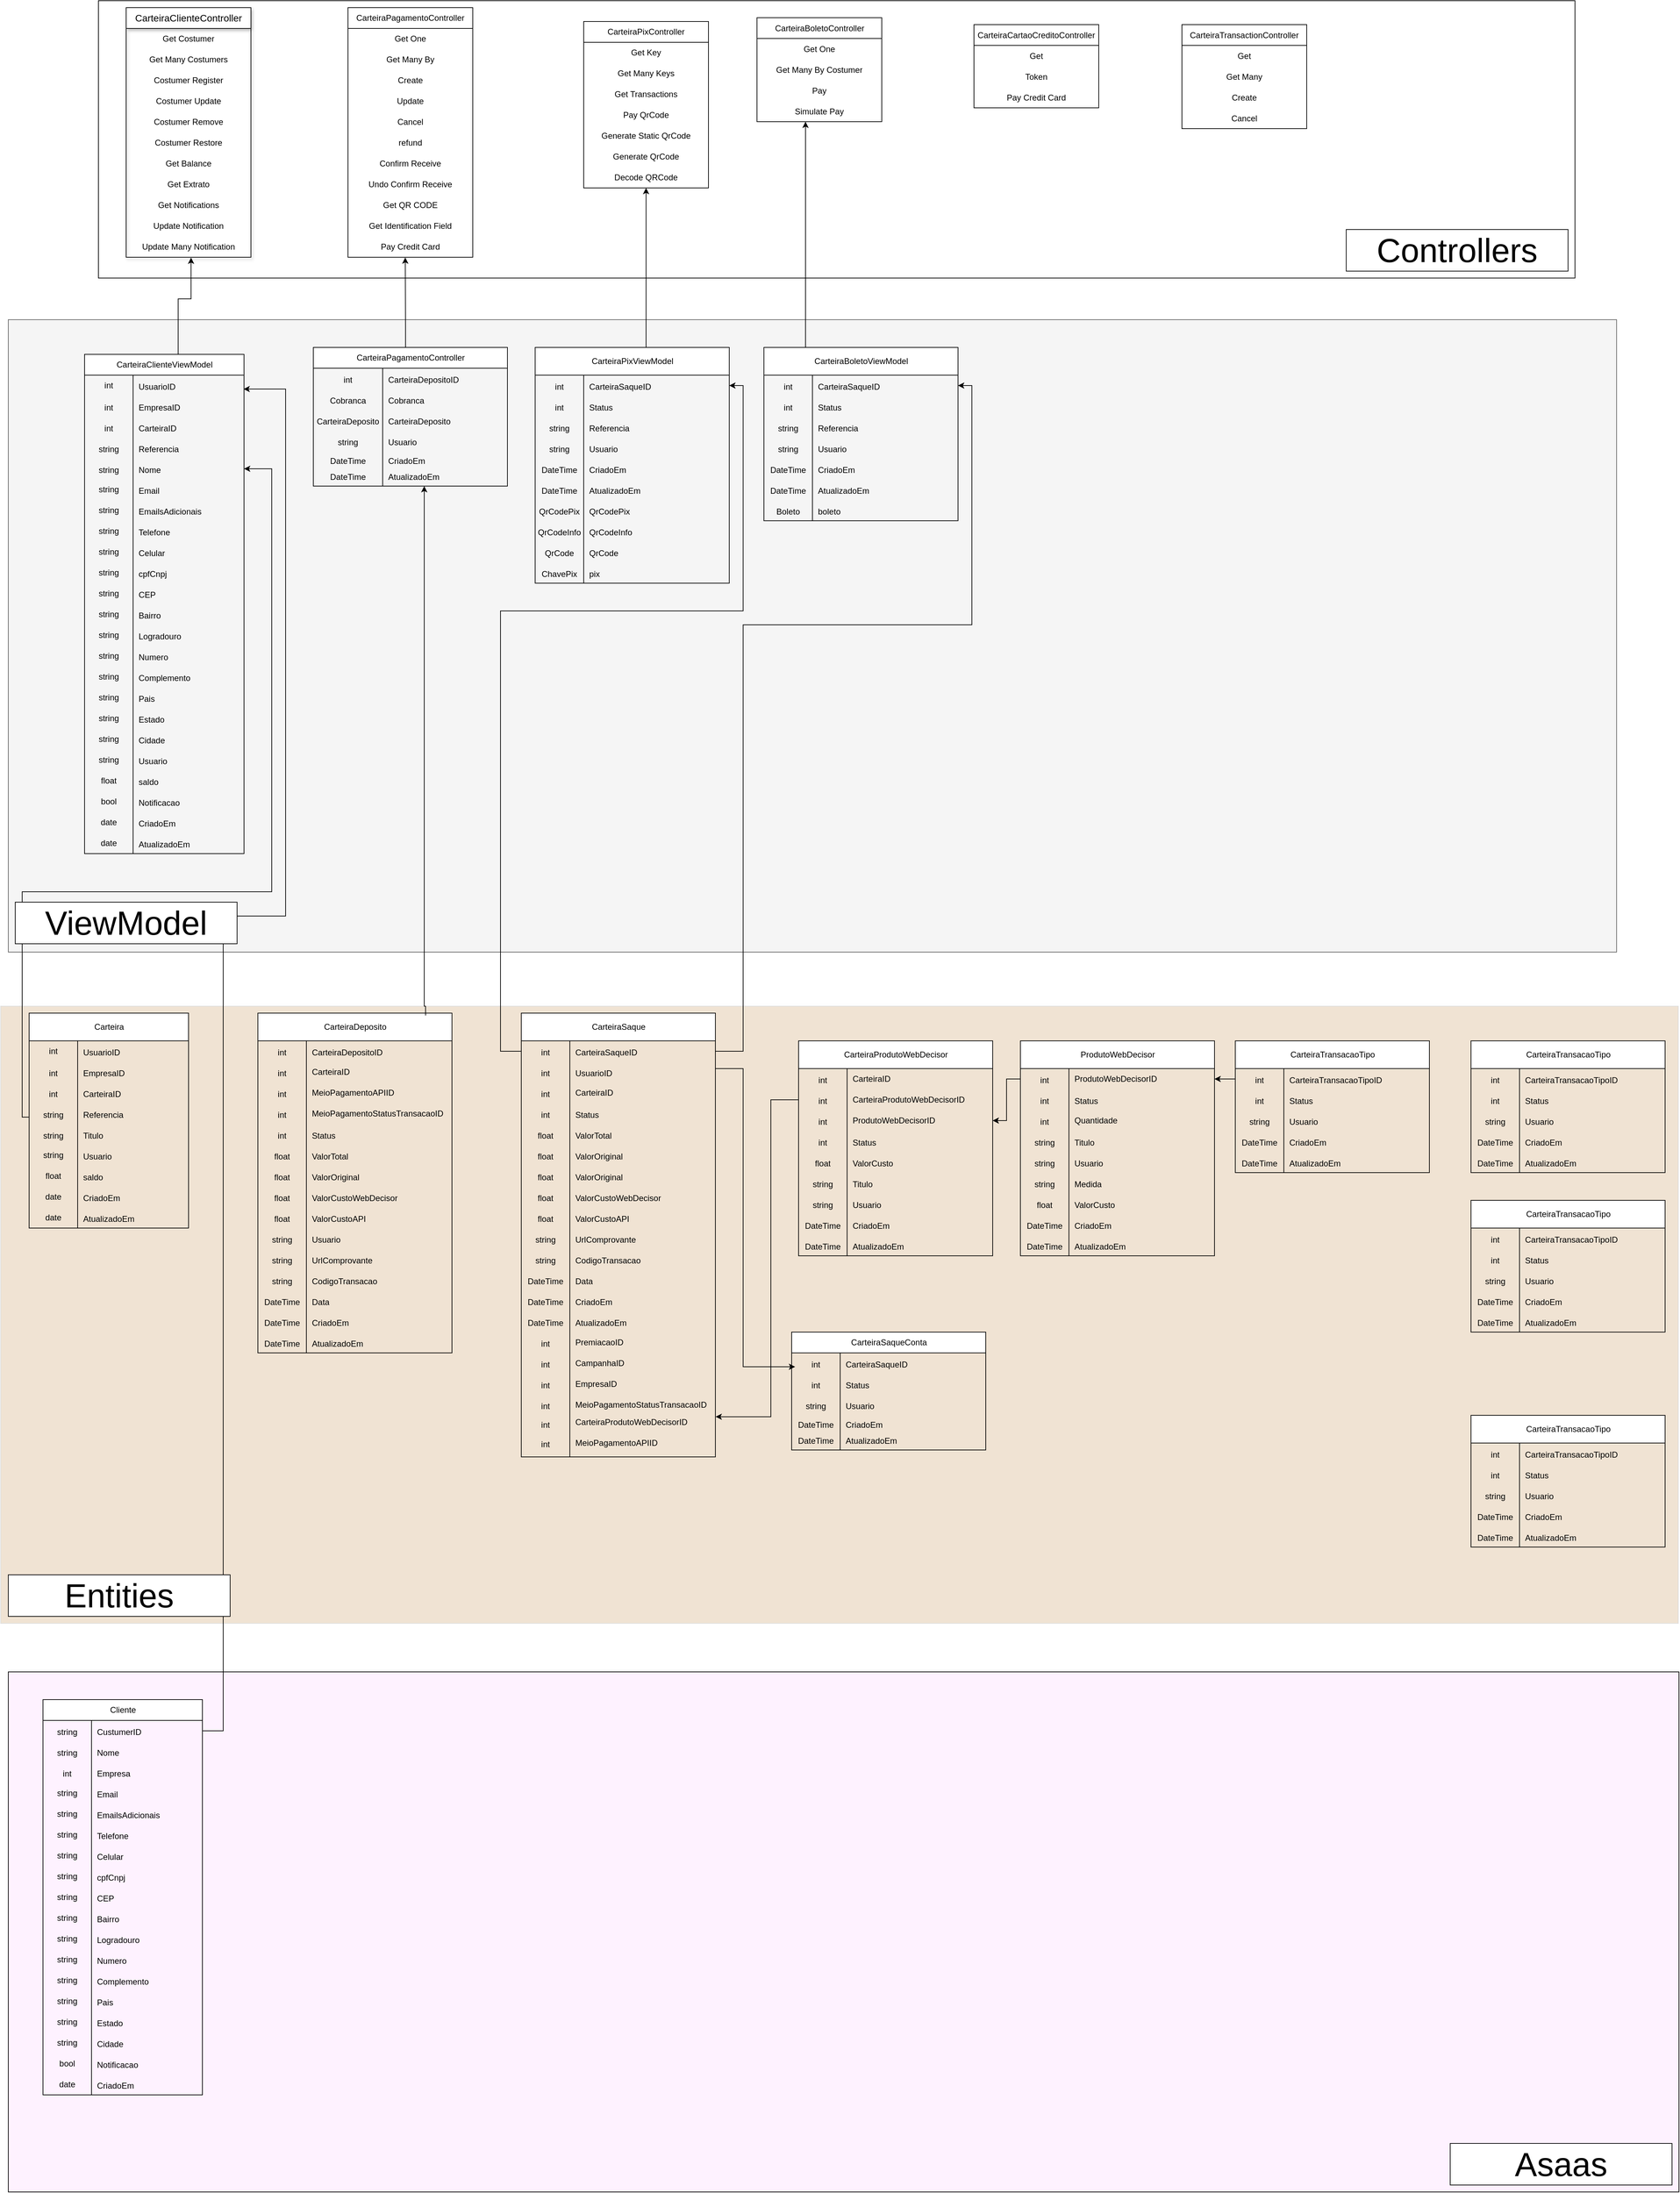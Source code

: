 <mxfile version="23.1.2" type="github">
  <diagram name="Página-1" id="cLGyKTDIdMf0-XfOhhKn">
    <mxGraphModel dx="4000" dy="3169" grid="1" gridSize="10" guides="0" tooltips="1" connect="1" arrows="1" fold="1" page="1" pageScale="1" pageWidth="827" pageHeight="1169" math="0" shadow="0">
      <root>
        <mxCell id="0" />
        <mxCell id="1" parent="0" />
        <mxCell id="9NU0fxebjaK4SNnyx8nD-1063" value="" style="rounded=0;whiteSpace=wrap;html=1;fillColor=#FEF2FF;" parent="1" vertex="1">
          <mxGeometry x="-780" y="1260" width="2410" height="750" as="geometry" />
        </mxCell>
        <mxCell id="9NU0fxebjaK4SNnyx8nD-1061" value="" style="rounded=0;whiteSpace=wrap;html=1;strokeColor=#DEDEDE;fillColor=#F0E3D3;" parent="1" vertex="1">
          <mxGeometry x="-791" y="300" width="2420" height="890" as="geometry" />
        </mxCell>
        <mxCell id="9NU0fxebjaK4SNnyx8nD-1058" value="" style="rounded=0;whiteSpace=wrap;html=1;strokeColor=#666666;fillColor=#f5f5f5;fontColor=#333333;" parent="1" vertex="1">
          <mxGeometry x="-780" y="-690" width="2320" height="912" as="geometry" />
        </mxCell>
        <mxCell id="9NU0fxebjaK4SNnyx8nD-168" value="CarteiraClienteViewModel" style="shape=table;startSize=30;container=1;collapsible=0;childLayout=tableLayout;fixedRows=1;rowLines=0;fontStyle=0;fontSize=12;labelBackgroundColor=none;labelBorderColor=none;html=1;" parent="1" vertex="1">
          <mxGeometry x="-670" y="-640" width="230" height="720" as="geometry" />
        </mxCell>
        <mxCell id="9NU0fxebjaK4SNnyx8nD-169" value="" style="shape=tableRow;horizontal=0;startSize=0;swimlaneHead=0;swimlaneBody=0;top=0;left=0;bottom=0;right=0;collapsible=0;dropTarget=0;fillColor=none;points=[[0,0.5],[1,0.5]];portConstraint=eastwest;fontSize=16;labelBackgroundColor=none;" parent="9NU0fxebjaK4SNnyx8nD-168" vertex="1">
          <mxGeometry y="30" width="230" height="30" as="geometry" />
        </mxCell>
        <mxCell id="9NU0fxebjaK4SNnyx8nD-170" value="int" style="shape=partialRectangle;html=1;whiteSpace=wrap;connectable=0;fillColor=none;top=0;left=0;bottom=0;right=0;overflow=hidden;pointerEvents=1;fontSize=12;labelBackgroundColor=none;" parent="9NU0fxebjaK4SNnyx8nD-169" vertex="1">
          <mxGeometry width="70" height="30" as="geometry">
            <mxRectangle width="70" height="30" as="alternateBounds" />
          </mxGeometry>
        </mxCell>
        <mxCell id="9NU0fxebjaK4SNnyx8nD-171" value="&lt;font style=&quot;font-size: 12px;&quot;&gt;UsuarioID&lt;/font&gt;" style="shape=partialRectangle;html=1;whiteSpace=wrap;connectable=0;fillColor=none;top=0;left=0;bottom=0;right=0;align=left;spacingLeft=6;overflow=hidden;fontSize=16;labelBackgroundColor=none;" parent="9NU0fxebjaK4SNnyx8nD-169" vertex="1">
          <mxGeometry x="70" width="160" height="30" as="geometry">
            <mxRectangle width="160" height="30" as="alternateBounds" />
          </mxGeometry>
        </mxCell>
        <mxCell id="9NU0fxebjaK4SNnyx8nD-194" value="" style="shape=tableRow;horizontal=0;startSize=0;swimlaneHead=0;swimlaneBody=0;top=0;left=0;bottom=0;right=0;collapsible=0;dropTarget=0;fillColor=none;points=[[0,0.5],[1,0.5]];portConstraint=eastwest;fontSize=16;labelBackgroundColor=none;" parent="9NU0fxebjaK4SNnyx8nD-168" vertex="1">
          <mxGeometry y="60" width="230" height="30" as="geometry" />
        </mxCell>
        <mxCell id="9NU0fxebjaK4SNnyx8nD-195" value="&lt;font style=&quot;font-size: 12px;&quot;&gt;int&lt;/font&gt;" style="shape=partialRectangle;html=1;whiteSpace=wrap;connectable=0;fillColor=none;top=0;left=0;bottom=0;right=0;overflow=hidden;pointerEvents=1;fontSize=16;labelBackgroundColor=none;" parent="9NU0fxebjaK4SNnyx8nD-194" vertex="1">
          <mxGeometry width="70" height="30" as="geometry">
            <mxRectangle width="70" height="30" as="alternateBounds" />
          </mxGeometry>
        </mxCell>
        <mxCell id="9NU0fxebjaK4SNnyx8nD-196" value="&lt;font style=&quot;font-size: 12px;&quot;&gt;EmpresaID&lt;/font&gt;" style="shape=partialRectangle;html=1;whiteSpace=wrap;connectable=0;fillColor=none;top=0;left=0;bottom=0;right=0;align=left;spacingLeft=6;overflow=hidden;fontSize=16;labelBackgroundColor=none;" parent="9NU0fxebjaK4SNnyx8nD-194" vertex="1">
          <mxGeometry x="70" width="160" height="30" as="geometry">
            <mxRectangle width="160" height="30" as="alternateBounds" />
          </mxGeometry>
        </mxCell>
        <mxCell id="9NU0fxebjaK4SNnyx8nD-197" value="" style="shape=tableRow;horizontal=0;startSize=0;swimlaneHead=0;swimlaneBody=0;top=0;left=0;bottom=0;right=0;collapsible=0;dropTarget=0;fillColor=none;points=[[0,0.5],[1,0.5]];portConstraint=eastwest;fontSize=16;labelBackgroundColor=none;" parent="9NU0fxebjaK4SNnyx8nD-168" vertex="1">
          <mxGeometry y="90" width="230" height="30" as="geometry" />
        </mxCell>
        <mxCell id="9NU0fxebjaK4SNnyx8nD-198" value="&lt;font style=&quot;font-size: 12px;&quot;&gt;int&lt;/font&gt;" style="shape=partialRectangle;html=1;whiteSpace=wrap;connectable=0;fillColor=none;top=0;left=0;bottom=0;right=0;overflow=hidden;pointerEvents=1;fontSize=16;labelBackgroundColor=none;" parent="9NU0fxebjaK4SNnyx8nD-197" vertex="1">
          <mxGeometry width="70" height="30" as="geometry">
            <mxRectangle width="70" height="30" as="alternateBounds" />
          </mxGeometry>
        </mxCell>
        <mxCell id="9NU0fxebjaK4SNnyx8nD-199" value="&lt;font style=&quot;font-size: 12px;&quot;&gt;CarteiraID&lt;/font&gt;" style="shape=partialRectangle;html=1;whiteSpace=wrap;connectable=0;fillColor=none;top=0;left=0;bottom=0;right=0;align=left;spacingLeft=6;overflow=hidden;fontSize=16;labelBackgroundColor=none;" parent="9NU0fxebjaK4SNnyx8nD-197" vertex="1">
          <mxGeometry x="70" width="160" height="30" as="geometry">
            <mxRectangle width="160" height="30" as="alternateBounds" />
          </mxGeometry>
        </mxCell>
        <mxCell id="9NU0fxebjaK4SNnyx8nD-200" value="" style="shape=tableRow;horizontal=0;startSize=0;swimlaneHead=0;swimlaneBody=0;top=0;left=0;bottom=0;right=0;collapsible=0;dropTarget=0;fillColor=none;points=[[0,0.5],[1,0.5]];portConstraint=eastwest;fontSize=16;labelBackgroundColor=none;" parent="9NU0fxebjaK4SNnyx8nD-168" vertex="1">
          <mxGeometry y="120" width="230" height="30" as="geometry" />
        </mxCell>
        <mxCell id="9NU0fxebjaK4SNnyx8nD-201" value="&lt;font style=&quot;font-size: 12px;&quot;&gt;string&lt;/font&gt;" style="shape=partialRectangle;html=1;whiteSpace=wrap;connectable=0;fillColor=none;top=0;left=0;bottom=0;right=0;overflow=hidden;pointerEvents=1;fontSize=16;labelBackgroundColor=none;" parent="9NU0fxebjaK4SNnyx8nD-200" vertex="1">
          <mxGeometry width="70" height="30" as="geometry">
            <mxRectangle width="70" height="30" as="alternateBounds" />
          </mxGeometry>
        </mxCell>
        <mxCell id="9NU0fxebjaK4SNnyx8nD-202" value="&lt;font style=&quot;font-size: 12px;&quot;&gt;Referencia&lt;/font&gt;" style="shape=partialRectangle;html=1;whiteSpace=wrap;connectable=0;fillColor=none;top=0;left=0;bottom=0;right=0;align=left;spacingLeft=6;overflow=hidden;fontSize=16;labelBackgroundColor=none;" parent="9NU0fxebjaK4SNnyx8nD-200" vertex="1">
          <mxGeometry x="70" width="160" height="30" as="geometry">
            <mxRectangle width="160" height="30" as="alternateBounds" />
          </mxGeometry>
        </mxCell>
        <mxCell id="9NU0fxebjaK4SNnyx8nD-227" value="" style="shape=tableRow;horizontal=0;startSize=0;swimlaneHead=0;swimlaneBody=0;top=0;left=0;bottom=0;right=0;collapsible=0;dropTarget=0;fillColor=none;points=[[0,0.5],[1,0.5]];portConstraint=eastwest;fontSize=16;labelBackgroundColor=none;" parent="9NU0fxebjaK4SNnyx8nD-168" vertex="1">
          <mxGeometry y="150" width="230" height="30" as="geometry" />
        </mxCell>
        <mxCell id="9NU0fxebjaK4SNnyx8nD-228" value="&lt;font style=&quot;font-size: 12px;&quot;&gt;string&lt;/font&gt;" style="shape=partialRectangle;html=1;whiteSpace=wrap;connectable=0;fillColor=none;top=0;left=0;bottom=0;right=0;overflow=hidden;pointerEvents=1;fontSize=16;labelBackgroundColor=none;" parent="9NU0fxebjaK4SNnyx8nD-227" vertex="1">
          <mxGeometry width="70" height="30" as="geometry">
            <mxRectangle width="70" height="30" as="alternateBounds" />
          </mxGeometry>
        </mxCell>
        <mxCell id="9NU0fxebjaK4SNnyx8nD-229" value="&lt;font style=&quot;font-size: 12px;&quot;&gt;Nome&lt;/font&gt;" style="shape=partialRectangle;html=1;whiteSpace=wrap;connectable=0;fillColor=none;top=0;left=0;bottom=0;right=0;align=left;spacingLeft=6;overflow=hidden;fontSize=16;labelBackgroundColor=none;" parent="9NU0fxebjaK4SNnyx8nD-227" vertex="1">
          <mxGeometry x="70" width="160" height="30" as="geometry">
            <mxRectangle width="160" height="30" as="alternateBounds" />
          </mxGeometry>
        </mxCell>
        <mxCell id="9NU0fxebjaK4SNnyx8nD-230" value="" style="shape=tableRow;horizontal=0;startSize=0;swimlaneHead=0;swimlaneBody=0;top=0;left=0;bottom=0;right=0;collapsible=0;dropTarget=0;fillColor=none;points=[[0,0.5],[1,0.5]];portConstraint=eastwest;fontSize=16;labelBackgroundColor=none;" parent="9NU0fxebjaK4SNnyx8nD-168" vertex="1">
          <mxGeometry y="180" width="230" height="30" as="geometry" />
        </mxCell>
        <mxCell id="9NU0fxebjaK4SNnyx8nD-231" value="string" style="shape=partialRectangle;html=1;whiteSpace=wrap;connectable=0;fillColor=none;top=0;left=0;bottom=0;right=0;overflow=hidden;pointerEvents=1;fontSize=12;labelBackgroundColor=none;" parent="9NU0fxebjaK4SNnyx8nD-230" vertex="1">
          <mxGeometry width="70" height="30" as="geometry">
            <mxRectangle width="70" height="30" as="alternateBounds" />
          </mxGeometry>
        </mxCell>
        <mxCell id="9NU0fxebjaK4SNnyx8nD-232" value="&lt;font style=&quot;font-size: 12px;&quot;&gt;Email&lt;/font&gt;" style="shape=partialRectangle;html=1;whiteSpace=wrap;connectable=0;fillColor=none;top=0;left=0;bottom=0;right=0;align=left;spacingLeft=6;overflow=hidden;fontSize=16;labelBackgroundColor=none;" parent="9NU0fxebjaK4SNnyx8nD-230" vertex="1">
          <mxGeometry x="70" width="160" height="30" as="geometry">
            <mxRectangle width="160" height="30" as="alternateBounds" />
          </mxGeometry>
        </mxCell>
        <mxCell id="9NU0fxebjaK4SNnyx8nD-233" value="" style="shape=tableRow;horizontal=0;startSize=0;swimlaneHead=0;swimlaneBody=0;top=0;left=0;bottom=0;right=0;collapsible=0;dropTarget=0;fillColor=none;points=[[0,0.5],[1,0.5]];portConstraint=eastwest;fontSize=16;labelBackgroundColor=none;" parent="9NU0fxebjaK4SNnyx8nD-168" vertex="1">
          <mxGeometry y="210" width="230" height="30" as="geometry" />
        </mxCell>
        <mxCell id="9NU0fxebjaK4SNnyx8nD-234" value="string" style="shape=partialRectangle;html=1;whiteSpace=wrap;connectable=0;fillColor=none;top=0;left=0;bottom=0;right=0;overflow=hidden;pointerEvents=1;fontSize=12;labelBackgroundColor=none;" parent="9NU0fxebjaK4SNnyx8nD-233" vertex="1">
          <mxGeometry width="70" height="30" as="geometry">
            <mxRectangle width="70" height="30" as="alternateBounds" />
          </mxGeometry>
        </mxCell>
        <mxCell id="9NU0fxebjaK4SNnyx8nD-235" value="&lt;font style=&quot;font-size: 12px;&quot;&gt;EmailsAdicionais&lt;/font&gt;" style="shape=partialRectangle;html=1;whiteSpace=wrap;connectable=0;fillColor=none;top=0;left=0;bottom=0;right=0;align=left;spacingLeft=6;overflow=hidden;fontSize=16;labelBackgroundColor=none;" parent="9NU0fxebjaK4SNnyx8nD-233" vertex="1">
          <mxGeometry x="70" width="160" height="30" as="geometry">
            <mxRectangle width="160" height="30" as="alternateBounds" />
          </mxGeometry>
        </mxCell>
        <mxCell id="9NU0fxebjaK4SNnyx8nD-236" value="" style="shape=tableRow;horizontal=0;startSize=0;swimlaneHead=0;swimlaneBody=0;top=0;left=0;bottom=0;right=0;collapsible=0;dropTarget=0;fillColor=none;points=[[0,0.5],[1,0.5]];portConstraint=eastwest;fontSize=16;labelBackgroundColor=none;" parent="9NU0fxebjaK4SNnyx8nD-168" vertex="1">
          <mxGeometry y="240" width="230" height="30" as="geometry" />
        </mxCell>
        <mxCell id="9NU0fxebjaK4SNnyx8nD-237" value="string" style="shape=partialRectangle;html=1;whiteSpace=wrap;connectable=0;fillColor=none;top=0;left=0;bottom=0;right=0;overflow=hidden;pointerEvents=1;fontSize=12;labelBackgroundColor=none;" parent="9NU0fxebjaK4SNnyx8nD-236" vertex="1">
          <mxGeometry width="70" height="30" as="geometry">
            <mxRectangle width="70" height="30" as="alternateBounds" />
          </mxGeometry>
        </mxCell>
        <mxCell id="9NU0fxebjaK4SNnyx8nD-238" value="&lt;font style=&quot;font-size: 12px;&quot;&gt;Telefone&lt;/font&gt;" style="shape=partialRectangle;html=1;whiteSpace=wrap;connectable=0;fillColor=none;top=0;left=0;bottom=0;right=0;align=left;spacingLeft=6;overflow=hidden;fontSize=16;labelBackgroundColor=none;" parent="9NU0fxebjaK4SNnyx8nD-236" vertex="1">
          <mxGeometry x="70" width="160" height="30" as="geometry">
            <mxRectangle width="160" height="30" as="alternateBounds" />
          </mxGeometry>
        </mxCell>
        <mxCell id="9NU0fxebjaK4SNnyx8nD-239" value="" style="shape=tableRow;horizontal=0;startSize=0;swimlaneHead=0;swimlaneBody=0;top=0;left=0;bottom=0;right=0;collapsible=0;dropTarget=0;fillColor=none;points=[[0,0.5],[1,0.5]];portConstraint=eastwest;fontSize=12;labelBackgroundColor=none;" parent="9NU0fxebjaK4SNnyx8nD-168" vertex="1">
          <mxGeometry y="270" width="230" height="30" as="geometry" />
        </mxCell>
        <mxCell id="9NU0fxebjaK4SNnyx8nD-240" value="string" style="shape=partialRectangle;html=1;whiteSpace=wrap;connectable=0;fillColor=none;top=0;left=0;bottom=0;right=0;overflow=hidden;pointerEvents=1;fontSize=12;labelBackgroundColor=none;" parent="9NU0fxebjaK4SNnyx8nD-239" vertex="1">
          <mxGeometry width="70" height="30" as="geometry">
            <mxRectangle width="70" height="30" as="alternateBounds" />
          </mxGeometry>
        </mxCell>
        <mxCell id="9NU0fxebjaK4SNnyx8nD-241" value="&lt;font style=&quot;font-size: 12px;&quot;&gt;Celular&lt;/font&gt;" style="shape=partialRectangle;html=1;whiteSpace=wrap;connectable=0;fillColor=none;top=0;left=0;bottom=0;right=0;align=left;spacingLeft=6;overflow=hidden;fontSize=16;labelBackgroundColor=none;" parent="9NU0fxebjaK4SNnyx8nD-239" vertex="1">
          <mxGeometry x="70" width="160" height="30" as="geometry">
            <mxRectangle width="160" height="30" as="alternateBounds" />
          </mxGeometry>
        </mxCell>
        <mxCell id="9NU0fxebjaK4SNnyx8nD-242" value="" style="shape=tableRow;horizontal=0;startSize=0;swimlaneHead=0;swimlaneBody=0;top=0;left=0;bottom=0;right=0;collapsible=0;dropTarget=0;fillColor=none;points=[[0,0.5],[1,0.5]];portConstraint=eastwest;fontSize=12;labelBackgroundColor=none;" parent="9NU0fxebjaK4SNnyx8nD-168" vertex="1">
          <mxGeometry y="300" width="230" height="30" as="geometry" />
        </mxCell>
        <mxCell id="9NU0fxebjaK4SNnyx8nD-243" value="string" style="shape=partialRectangle;html=1;whiteSpace=wrap;connectable=0;fillColor=none;top=0;left=0;bottom=0;right=0;overflow=hidden;pointerEvents=1;fontSize=12;labelBackgroundColor=none;" parent="9NU0fxebjaK4SNnyx8nD-242" vertex="1">
          <mxGeometry width="70" height="30" as="geometry">
            <mxRectangle width="70" height="30" as="alternateBounds" />
          </mxGeometry>
        </mxCell>
        <mxCell id="9NU0fxebjaK4SNnyx8nD-244" value="&lt;font style=&quot;font-size: 12px;&quot;&gt;cpfCnpj&lt;/font&gt;" style="shape=partialRectangle;html=1;whiteSpace=wrap;connectable=0;fillColor=none;top=0;left=0;bottom=0;right=0;align=left;spacingLeft=6;overflow=hidden;fontSize=16;labelBackgroundColor=none;" parent="9NU0fxebjaK4SNnyx8nD-242" vertex="1">
          <mxGeometry x="70" width="160" height="30" as="geometry">
            <mxRectangle width="160" height="30" as="alternateBounds" />
          </mxGeometry>
        </mxCell>
        <mxCell id="9NU0fxebjaK4SNnyx8nD-245" value="" style="shape=tableRow;horizontal=0;startSize=0;swimlaneHead=0;swimlaneBody=0;top=0;left=0;bottom=0;right=0;collapsible=0;dropTarget=0;fillColor=none;points=[[0,0.5],[1,0.5]];portConstraint=eastwest;fontSize=16;labelBackgroundColor=none;" parent="9NU0fxebjaK4SNnyx8nD-168" vertex="1">
          <mxGeometry y="330" width="230" height="30" as="geometry" />
        </mxCell>
        <mxCell id="9NU0fxebjaK4SNnyx8nD-246" value="string" style="shape=partialRectangle;html=1;whiteSpace=wrap;connectable=0;fillColor=none;top=0;left=0;bottom=0;right=0;overflow=hidden;pointerEvents=1;fontSize=12;labelBackgroundColor=none;" parent="9NU0fxebjaK4SNnyx8nD-245" vertex="1">
          <mxGeometry width="70" height="30" as="geometry">
            <mxRectangle width="70" height="30" as="alternateBounds" />
          </mxGeometry>
        </mxCell>
        <mxCell id="9NU0fxebjaK4SNnyx8nD-247" value="&lt;font style=&quot;font-size: 12px;&quot;&gt;CEP&lt;/font&gt;" style="shape=partialRectangle;html=1;whiteSpace=wrap;connectable=0;fillColor=none;top=0;left=0;bottom=0;right=0;align=left;spacingLeft=6;overflow=hidden;fontSize=16;labelBackgroundColor=none;" parent="9NU0fxebjaK4SNnyx8nD-245" vertex="1">
          <mxGeometry x="70" width="160" height="30" as="geometry">
            <mxRectangle width="160" height="30" as="alternateBounds" />
          </mxGeometry>
        </mxCell>
        <mxCell id="9NU0fxebjaK4SNnyx8nD-248" value="" style="shape=tableRow;horizontal=0;startSize=0;swimlaneHead=0;swimlaneBody=0;top=0;left=0;bottom=0;right=0;collapsible=0;dropTarget=0;fillColor=none;points=[[0,0.5],[1,0.5]];portConstraint=eastwest;fontSize=16;labelBackgroundColor=none;" parent="9NU0fxebjaK4SNnyx8nD-168" vertex="1">
          <mxGeometry y="360" width="230" height="30" as="geometry" />
        </mxCell>
        <mxCell id="9NU0fxebjaK4SNnyx8nD-249" value="string" style="shape=partialRectangle;html=1;whiteSpace=wrap;connectable=0;fillColor=none;top=0;left=0;bottom=0;right=0;overflow=hidden;pointerEvents=1;fontSize=12;labelBackgroundColor=none;" parent="9NU0fxebjaK4SNnyx8nD-248" vertex="1">
          <mxGeometry width="70" height="30" as="geometry">
            <mxRectangle width="70" height="30" as="alternateBounds" />
          </mxGeometry>
        </mxCell>
        <mxCell id="9NU0fxebjaK4SNnyx8nD-250" value="&lt;font style=&quot;font-size: 12px;&quot;&gt;Bairro&lt;/font&gt;" style="shape=partialRectangle;html=1;whiteSpace=wrap;connectable=0;fillColor=none;top=0;left=0;bottom=0;right=0;align=left;spacingLeft=6;overflow=hidden;fontSize=16;labelBackgroundColor=none;" parent="9NU0fxebjaK4SNnyx8nD-248" vertex="1">
          <mxGeometry x="70" width="160" height="30" as="geometry">
            <mxRectangle width="160" height="30" as="alternateBounds" />
          </mxGeometry>
        </mxCell>
        <mxCell id="9NU0fxebjaK4SNnyx8nD-251" value="" style="shape=tableRow;horizontal=0;startSize=0;swimlaneHead=0;swimlaneBody=0;top=0;left=0;bottom=0;right=0;collapsible=0;dropTarget=0;fillColor=none;points=[[0,0.5],[1,0.5]];portConstraint=eastwest;fontSize=16;labelBackgroundColor=none;" parent="9NU0fxebjaK4SNnyx8nD-168" vertex="1">
          <mxGeometry y="390" width="230" height="30" as="geometry" />
        </mxCell>
        <mxCell id="9NU0fxebjaK4SNnyx8nD-252" value="string" style="shape=partialRectangle;html=1;whiteSpace=wrap;connectable=0;fillColor=none;top=0;left=0;bottom=0;right=0;overflow=hidden;pointerEvents=1;fontSize=12;labelBackgroundColor=none;" parent="9NU0fxebjaK4SNnyx8nD-251" vertex="1">
          <mxGeometry width="70" height="30" as="geometry">
            <mxRectangle width="70" height="30" as="alternateBounds" />
          </mxGeometry>
        </mxCell>
        <mxCell id="9NU0fxebjaK4SNnyx8nD-253" value="&lt;font style=&quot;font-size: 12px;&quot;&gt;Logradouro&lt;/font&gt;" style="shape=partialRectangle;html=1;whiteSpace=wrap;connectable=0;fillColor=none;top=0;left=0;bottom=0;right=0;align=left;spacingLeft=6;overflow=hidden;fontSize=16;labelBackgroundColor=none;" parent="9NU0fxebjaK4SNnyx8nD-251" vertex="1">
          <mxGeometry x="70" width="160" height="30" as="geometry">
            <mxRectangle width="160" height="30" as="alternateBounds" />
          </mxGeometry>
        </mxCell>
        <mxCell id="9NU0fxebjaK4SNnyx8nD-254" value="" style="shape=tableRow;horizontal=0;startSize=0;swimlaneHead=0;swimlaneBody=0;top=0;left=0;bottom=0;right=0;collapsible=0;dropTarget=0;fillColor=none;points=[[0,0.5],[1,0.5]];portConstraint=eastwest;fontSize=16;labelBackgroundColor=none;" parent="9NU0fxebjaK4SNnyx8nD-168" vertex="1">
          <mxGeometry y="420" width="230" height="30" as="geometry" />
        </mxCell>
        <mxCell id="9NU0fxebjaK4SNnyx8nD-255" value="string" style="shape=partialRectangle;html=1;whiteSpace=wrap;connectable=0;fillColor=none;top=0;left=0;bottom=0;right=0;overflow=hidden;pointerEvents=1;fontSize=12;labelBackgroundColor=none;" parent="9NU0fxebjaK4SNnyx8nD-254" vertex="1">
          <mxGeometry width="70" height="30" as="geometry">
            <mxRectangle width="70" height="30" as="alternateBounds" />
          </mxGeometry>
        </mxCell>
        <mxCell id="9NU0fxebjaK4SNnyx8nD-256" value="&lt;font style=&quot;font-size: 12px;&quot;&gt;Numero&lt;/font&gt;" style="shape=partialRectangle;html=1;whiteSpace=wrap;connectable=0;fillColor=none;top=0;left=0;bottom=0;right=0;align=left;spacingLeft=6;overflow=hidden;fontSize=16;labelBackgroundColor=none;" parent="9NU0fxebjaK4SNnyx8nD-254" vertex="1">
          <mxGeometry x="70" width="160" height="30" as="geometry">
            <mxRectangle width="160" height="30" as="alternateBounds" />
          </mxGeometry>
        </mxCell>
        <mxCell id="9NU0fxebjaK4SNnyx8nD-257" value="" style="shape=tableRow;horizontal=0;startSize=0;swimlaneHead=0;swimlaneBody=0;top=0;left=0;bottom=0;right=0;collapsible=0;dropTarget=0;fillColor=none;points=[[0,0.5],[1,0.5]];portConstraint=eastwest;fontSize=16;labelBackgroundColor=none;" parent="9NU0fxebjaK4SNnyx8nD-168" vertex="1">
          <mxGeometry y="450" width="230" height="30" as="geometry" />
        </mxCell>
        <mxCell id="9NU0fxebjaK4SNnyx8nD-258" value="string" style="shape=partialRectangle;html=1;whiteSpace=wrap;connectable=0;fillColor=none;top=0;left=0;bottom=0;right=0;overflow=hidden;pointerEvents=1;fontSize=12;labelBackgroundColor=none;" parent="9NU0fxebjaK4SNnyx8nD-257" vertex="1">
          <mxGeometry width="70" height="30" as="geometry">
            <mxRectangle width="70" height="30" as="alternateBounds" />
          </mxGeometry>
        </mxCell>
        <mxCell id="9NU0fxebjaK4SNnyx8nD-259" value="&lt;font style=&quot;font-size: 12px;&quot;&gt;Complemento&lt;/font&gt;" style="shape=partialRectangle;html=1;whiteSpace=wrap;connectable=0;fillColor=none;top=0;left=0;bottom=0;right=0;align=left;spacingLeft=6;overflow=hidden;fontSize=16;labelBackgroundColor=none;" parent="9NU0fxebjaK4SNnyx8nD-257" vertex="1">
          <mxGeometry x="70" width="160" height="30" as="geometry">
            <mxRectangle width="160" height="30" as="alternateBounds" />
          </mxGeometry>
        </mxCell>
        <mxCell id="9NU0fxebjaK4SNnyx8nD-260" value="" style="shape=tableRow;horizontal=0;startSize=0;swimlaneHead=0;swimlaneBody=0;top=0;left=0;bottom=0;right=0;collapsible=0;dropTarget=0;fillColor=none;points=[[0,0.5],[1,0.5]];portConstraint=eastwest;fontSize=16;labelBackgroundColor=none;" parent="9NU0fxebjaK4SNnyx8nD-168" vertex="1">
          <mxGeometry y="480" width="230" height="30" as="geometry" />
        </mxCell>
        <mxCell id="9NU0fxebjaK4SNnyx8nD-261" value="string" style="shape=partialRectangle;html=1;whiteSpace=wrap;connectable=0;fillColor=none;top=0;left=0;bottom=0;right=0;overflow=hidden;pointerEvents=1;fontSize=12;labelBackgroundColor=none;" parent="9NU0fxebjaK4SNnyx8nD-260" vertex="1">
          <mxGeometry width="70" height="30" as="geometry">
            <mxRectangle width="70" height="30" as="alternateBounds" />
          </mxGeometry>
        </mxCell>
        <mxCell id="9NU0fxebjaK4SNnyx8nD-262" value="&lt;font style=&quot;font-size: 12px;&quot;&gt;Pais&lt;/font&gt;" style="shape=partialRectangle;html=1;whiteSpace=wrap;connectable=0;fillColor=none;top=0;left=0;bottom=0;right=0;align=left;spacingLeft=6;overflow=hidden;fontSize=16;labelBackgroundColor=none;" parent="9NU0fxebjaK4SNnyx8nD-260" vertex="1">
          <mxGeometry x="70" width="160" height="30" as="geometry">
            <mxRectangle width="160" height="30" as="alternateBounds" />
          </mxGeometry>
        </mxCell>
        <mxCell id="9NU0fxebjaK4SNnyx8nD-263" value="" style="shape=tableRow;horizontal=0;startSize=0;swimlaneHead=0;swimlaneBody=0;top=0;left=0;bottom=0;right=0;collapsible=0;dropTarget=0;fillColor=none;points=[[0,0.5],[1,0.5]];portConstraint=eastwest;fontSize=16;labelBackgroundColor=none;" parent="9NU0fxebjaK4SNnyx8nD-168" vertex="1">
          <mxGeometry y="510" width="230" height="30" as="geometry" />
        </mxCell>
        <mxCell id="9NU0fxebjaK4SNnyx8nD-264" value="string" style="shape=partialRectangle;html=1;whiteSpace=wrap;connectable=0;fillColor=none;top=0;left=0;bottom=0;right=0;overflow=hidden;pointerEvents=1;fontSize=12;labelBackgroundColor=none;" parent="9NU0fxebjaK4SNnyx8nD-263" vertex="1">
          <mxGeometry width="70" height="30" as="geometry">
            <mxRectangle width="70" height="30" as="alternateBounds" />
          </mxGeometry>
        </mxCell>
        <mxCell id="9NU0fxebjaK4SNnyx8nD-265" value="&lt;font style=&quot;font-size: 12px;&quot;&gt;Estado&lt;/font&gt;" style="shape=partialRectangle;html=1;whiteSpace=wrap;connectable=0;fillColor=none;top=0;left=0;bottom=0;right=0;align=left;spacingLeft=6;overflow=hidden;fontSize=16;labelBackgroundColor=none;" parent="9NU0fxebjaK4SNnyx8nD-263" vertex="1">
          <mxGeometry x="70" width="160" height="30" as="geometry">
            <mxRectangle width="160" height="30" as="alternateBounds" />
          </mxGeometry>
        </mxCell>
        <mxCell id="9NU0fxebjaK4SNnyx8nD-266" value="" style="shape=tableRow;horizontal=0;startSize=0;swimlaneHead=0;swimlaneBody=0;top=0;left=0;bottom=0;right=0;collapsible=0;dropTarget=0;fillColor=none;points=[[0,0.5],[1,0.5]];portConstraint=eastwest;fontSize=16;labelBackgroundColor=none;" parent="9NU0fxebjaK4SNnyx8nD-168" vertex="1">
          <mxGeometry y="540" width="230" height="30" as="geometry" />
        </mxCell>
        <mxCell id="9NU0fxebjaK4SNnyx8nD-267" value="string" style="shape=partialRectangle;html=1;whiteSpace=wrap;connectable=0;fillColor=none;top=0;left=0;bottom=0;right=0;overflow=hidden;pointerEvents=1;fontSize=12;labelBackgroundColor=none;" parent="9NU0fxebjaK4SNnyx8nD-266" vertex="1">
          <mxGeometry width="70" height="30" as="geometry">
            <mxRectangle width="70" height="30" as="alternateBounds" />
          </mxGeometry>
        </mxCell>
        <mxCell id="9NU0fxebjaK4SNnyx8nD-268" value="&lt;font style=&quot;font-size: 12px;&quot;&gt;Cidade&lt;/font&gt;" style="shape=partialRectangle;html=1;whiteSpace=wrap;connectable=0;fillColor=none;top=0;left=0;bottom=0;right=0;align=left;spacingLeft=6;overflow=hidden;fontSize=16;labelBackgroundColor=none;" parent="9NU0fxebjaK4SNnyx8nD-266" vertex="1">
          <mxGeometry x="70" width="160" height="30" as="geometry">
            <mxRectangle width="160" height="30" as="alternateBounds" />
          </mxGeometry>
        </mxCell>
        <mxCell id="9NU0fxebjaK4SNnyx8nD-327" value="" style="shape=tableRow;horizontal=0;startSize=0;swimlaneHead=0;swimlaneBody=0;top=0;left=0;bottom=0;right=0;collapsible=0;dropTarget=0;fillColor=none;points=[[0,0.5],[1,0.5]];portConstraint=eastwest;fontSize=16;labelBackgroundColor=none;" parent="9NU0fxebjaK4SNnyx8nD-168" vertex="1">
          <mxGeometry y="570" width="230" height="30" as="geometry" />
        </mxCell>
        <mxCell id="9NU0fxebjaK4SNnyx8nD-328" value="string" style="shape=partialRectangle;html=1;whiteSpace=wrap;connectable=0;fillColor=none;top=0;left=0;bottom=0;right=0;overflow=hidden;pointerEvents=1;fontSize=12;labelBackgroundColor=none;" parent="9NU0fxebjaK4SNnyx8nD-327" vertex="1">
          <mxGeometry width="70" height="30" as="geometry">
            <mxRectangle width="70" height="30" as="alternateBounds" />
          </mxGeometry>
        </mxCell>
        <mxCell id="9NU0fxebjaK4SNnyx8nD-329" value="&lt;font style=&quot;font-size: 12px;&quot;&gt;Usuario&lt;/font&gt;" style="shape=partialRectangle;html=1;whiteSpace=wrap;connectable=0;fillColor=none;top=0;left=0;bottom=0;right=0;align=left;spacingLeft=6;overflow=hidden;fontSize=16;labelBackgroundColor=none;" parent="9NU0fxebjaK4SNnyx8nD-327" vertex="1">
          <mxGeometry x="70" width="160" height="30" as="geometry">
            <mxRectangle width="160" height="30" as="alternateBounds" />
          </mxGeometry>
        </mxCell>
        <mxCell id="9NU0fxebjaK4SNnyx8nD-729" value="" style="shape=tableRow;horizontal=0;startSize=0;swimlaneHead=0;swimlaneBody=0;top=0;left=0;bottom=0;right=0;collapsible=0;dropTarget=0;fillColor=none;points=[[0,0.5],[1,0.5]];portConstraint=eastwest;fontSize=16;labelBackgroundColor=none;" parent="9NU0fxebjaK4SNnyx8nD-168" vertex="1">
          <mxGeometry y="600" width="230" height="30" as="geometry" />
        </mxCell>
        <mxCell id="9NU0fxebjaK4SNnyx8nD-730" value="float" style="shape=partialRectangle;html=1;whiteSpace=wrap;connectable=0;fillColor=none;top=0;left=0;bottom=0;right=0;overflow=hidden;pointerEvents=1;fontSize=12;labelBackgroundColor=none;" parent="9NU0fxebjaK4SNnyx8nD-729" vertex="1">
          <mxGeometry width="70" height="30" as="geometry">
            <mxRectangle width="70" height="30" as="alternateBounds" />
          </mxGeometry>
        </mxCell>
        <mxCell id="9NU0fxebjaK4SNnyx8nD-731" value="&lt;font style=&quot;font-size: 12px;&quot;&gt;saldo&lt;/font&gt;" style="shape=partialRectangle;html=1;whiteSpace=wrap;connectable=0;fillColor=none;top=0;left=0;bottom=0;right=0;align=left;spacingLeft=6;overflow=hidden;fontSize=16;labelBackgroundColor=none;" parent="9NU0fxebjaK4SNnyx8nD-729" vertex="1">
          <mxGeometry x="70" width="160" height="30" as="geometry">
            <mxRectangle width="160" height="30" as="alternateBounds" />
          </mxGeometry>
        </mxCell>
        <mxCell id="9NU0fxebjaK4SNnyx8nD-324" value="" style="shape=tableRow;horizontal=0;startSize=0;swimlaneHead=0;swimlaneBody=0;top=0;left=0;bottom=0;right=0;collapsible=0;dropTarget=0;fillColor=none;points=[[0,0.5],[1,0.5]];portConstraint=eastwest;fontSize=16;labelBackgroundColor=none;" parent="9NU0fxebjaK4SNnyx8nD-168" vertex="1">
          <mxGeometry y="630" width="230" height="30" as="geometry" />
        </mxCell>
        <mxCell id="9NU0fxebjaK4SNnyx8nD-325" value="bool" style="shape=partialRectangle;html=1;whiteSpace=wrap;connectable=0;fillColor=none;top=0;left=0;bottom=0;right=0;overflow=hidden;pointerEvents=1;fontSize=12;labelBackgroundColor=none;" parent="9NU0fxebjaK4SNnyx8nD-324" vertex="1">
          <mxGeometry width="70" height="30" as="geometry">
            <mxRectangle width="70" height="30" as="alternateBounds" />
          </mxGeometry>
        </mxCell>
        <mxCell id="9NU0fxebjaK4SNnyx8nD-326" value="&lt;font style=&quot;font-size: 12px;&quot;&gt;Notificacao&lt;/font&gt;" style="shape=partialRectangle;html=1;whiteSpace=wrap;connectable=0;fillColor=none;top=0;left=0;bottom=0;right=0;align=left;spacingLeft=6;overflow=hidden;fontSize=16;labelBackgroundColor=none;" parent="9NU0fxebjaK4SNnyx8nD-324" vertex="1">
          <mxGeometry x="70" width="160" height="30" as="geometry">
            <mxRectangle width="160" height="30" as="alternateBounds" />
          </mxGeometry>
        </mxCell>
        <mxCell id="9NU0fxebjaK4SNnyx8nD-330" value="" style="shape=tableRow;horizontal=0;startSize=0;swimlaneHead=0;swimlaneBody=0;top=0;left=0;bottom=0;right=0;collapsible=0;dropTarget=0;fillColor=none;points=[[0,0.5],[1,0.5]];portConstraint=eastwest;fontSize=16;labelBackgroundColor=none;" parent="9NU0fxebjaK4SNnyx8nD-168" vertex="1">
          <mxGeometry y="660" width="230" height="30" as="geometry" />
        </mxCell>
        <mxCell id="9NU0fxebjaK4SNnyx8nD-331" value="date" style="shape=partialRectangle;html=1;whiteSpace=wrap;connectable=0;fillColor=none;top=0;left=0;bottom=0;right=0;overflow=hidden;pointerEvents=1;fontSize=12;labelBackgroundColor=none;" parent="9NU0fxebjaK4SNnyx8nD-330" vertex="1">
          <mxGeometry width="70" height="30" as="geometry">
            <mxRectangle width="70" height="30" as="alternateBounds" />
          </mxGeometry>
        </mxCell>
        <mxCell id="9NU0fxebjaK4SNnyx8nD-332" value="&lt;font style=&quot;font-size: 12px;&quot;&gt;CriadoEm&lt;/font&gt;" style="shape=partialRectangle;html=1;whiteSpace=wrap;connectable=0;fillColor=none;top=0;left=0;bottom=0;right=0;align=left;spacingLeft=6;overflow=hidden;fontSize=16;labelBackgroundColor=none;" parent="9NU0fxebjaK4SNnyx8nD-330" vertex="1">
          <mxGeometry x="70" width="160" height="30" as="geometry">
            <mxRectangle width="160" height="30" as="alternateBounds" />
          </mxGeometry>
        </mxCell>
        <mxCell id="9NU0fxebjaK4SNnyx8nD-333" value="" style="shape=tableRow;horizontal=0;startSize=0;swimlaneHead=0;swimlaneBody=0;top=0;left=0;bottom=0;right=0;collapsible=0;dropTarget=0;fillColor=none;points=[[0,0.5],[1,0.5]];portConstraint=eastwest;fontSize=16;labelBackgroundColor=none;" parent="9NU0fxebjaK4SNnyx8nD-168" vertex="1">
          <mxGeometry y="690" width="230" height="30" as="geometry" />
        </mxCell>
        <mxCell id="9NU0fxebjaK4SNnyx8nD-334" value="date" style="shape=partialRectangle;html=1;whiteSpace=wrap;connectable=0;fillColor=none;top=0;left=0;bottom=0;right=0;overflow=hidden;pointerEvents=1;fontSize=12;labelBackgroundColor=none;" parent="9NU0fxebjaK4SNnyx8nD-333" vertex="1">
          <mxGeometry width="70" height="30" as="geometry">
            <mxRectangle width="70" height="30" as="alternateBounds" />
          </mxGeometry>
        </mxCell>
        <mxCell id="9NU0fxebjaK4SNnyx8nD-335" value="&lt;font style=&quot;font-size: 12px;&quot;&gt;AtualizadoEm&lt;/font&gt;" style="shape=partialRectangle;html=1;whiteSpace=wrap;connectable=0;fillColor=none;top=0;left=0;bottom=0;right=0;align=left;spacingLeft=6;overflow=hidden;fontSize=16;labelBackgroundColor=none;" parent="9NU0fxebjaK4SNnyx8nD-333" vertex="1">
          <mxGeometry x="70" width="160" height="30" as="geometry">
            <mxRectangle width="160" height="30" as="alternateBounds" />
          </mxGeometry>
        </mxCell>
        <mxCell id="9NU0fxebjaK4SNnyx8nD-368" value="CarteiraPixViewModel" style="shape=table;startSize=40;container=1;collapsible=0;childLayout=tableLayout;fixedRows=1;rowLines=0;fontStyle=0;fontSize=12;html=1;labelBackgroundColor=none;" parent="1" vertex="1">
          <mxGeometry x="-20" y="-650" width="280" height="340" as="geometry" />
        </mxCell>
        <mxCell id="9NU0fxebjaK4SNnyx8nD-369" value="" style="shape=tableRow;horizontal=0;startSize=0;swimlaneHead=0;swimlaneBody=0;top=0;left=0;bottom=0;right=0;collapsible=0;dropTarget=0;fillColor=none;points=[[0,0.5],[1,0.5]];portConstraint=eastwest;fontSize=16;labelBackgroundColor=none;" parent="9NU0fxebjaK4SNnyx8nD-368" vertex="1">
          <mxGeometry y="40" width="280" height="30" as="geometry" />
        </mxCell>
        <mxCell id="9NU0fxebjaK4SNnyx8nD-370" value="&lt;font style=&quot;font-size: 12px;&quot;&gt;int&lt;/font&gt;" style="shape=partialRectangle;html=1;whiteSpace=wrap;connectable=0;fillColor=none;top=0;left=0;bottom=0;right=0;overflow=hidden;pointerEvents=1;fontSize=16;labelBackgroundColor=none;" parent="9NU0fxebjaK4SNnyx8nD-369" vertex="1">
          <mxGeometry width="70" height="30" as="geometry">
            <mxRectangle width="70" height="30" as="alternateBounds" />
          </mxGeometry>
        </mxCell>
        <mxCell id="9NU0fxebjaK4SNnyx8nD-371" value="&lt;font style=&quot;font-size: 12px;&quot;&gt;CarteiraSaqueID&lt;/font&gt;" style="shape=partialRectangle;html=1;whiteSpace=wrap;connectable=0;fillColor=none;top=0;left=0;bottom=0;right=0;align=left;spacingLeft=6;overflow=hidden;fontSize=16;labelBackgroundColor=none;" parent="9NU0fxebjaK4SNnyx8nD-369" vertex="1">
          <mxGeometry x="70" width="210" height="30" as="geometry">
            <mxRectangle width="210" height="30" as="alternateBounds" />
          </mxGeometry>
        </mxCell>
        <mxCell id="9NU0fxebjaK4SNnyx8nD-378" value="" style="shape=tableRow;horizontal=0;startSize=0;swimlaneHead=0;swimlaneBody=0;top=0;left=0;bottom=0;right=0;collapsible=0;dropTarget=0;fillColor=none;points=[[0,0.5],[1,0.5]];portConstraint=eastwest;fontSize=16;labelBackgroundColor=none;" parent="9NU0fxebjaK4SNnyx8nD-368" vertex="1">
          <mxGeometry y="70" width="280" height="30" as="geometry" />
        </mxCell>
        <mxCell id="9NU0fxebjaK4SNnyx8nD-379" value="&lt;font style=&quot;font-size: 12px;&quot;&gt;int&lt;/font&gt;" style="shape=partialRectangle;html=1;whiteSpace=wrap;connectable=0;fillColor=none;top=0;left=0;bottom=0;right=0;overflow=hidden;pointerEvents=1;fontSize=16;labelBackgroundColor=none;" parent="9NU0fxebjaK4SNnyx8nD-378" vertex="1">
          <mxGeometry width="70" height="30" as="geometry">
            <mxRectangle width="70" height="30" as="alternateBounds" />
          </mxGeometry>
        </mxCell>
        <mxCell id="9NU0fxebjaK4SNnyx8nD-380" value="&lt;span style=&quot;font-size: 12px;&quot;&gt;Status&lt;/span&gt;" style="shape=partialRectangle;html=1;whiteSpace=wrap;connectable=0;fillColor=none;top=0;left=0;bottom=0;right=0;align=left;spacingLeft=6;overflow=hidden;fontSize=16;labelBackgroundColor=none;" parent="9NU0fxebjaK4SNnyx8nD-378" vertex="1">
          <mxGeometry x="70" width="210" height="30" as="geometry">
            <mxRectangle width="210" height="30" as="alternateBounds" />
          </mxGeometry>
        </mxCell>
        <mxCell id="9NU0fxebjaK4SNnyx8nD-387" value="" style="shape=tableRow;horizontal=0;startSize=0;swimlaneHead=0;swimlaneBody=0;top=0;left=0;bottom=0;right=0;collapsible=0;dropTarget=0;fillColor=none;points=[[0,0.5],[1,0.5]];portConstraint=eastwest;fontSize=16;labelBackgroundColor=none;" parent="9NU0fxebjaK4SNnyx8nD-368" vertex="1">
          <mxGeometry y="100" width="280" height="30" as="geometry" />
        </mxCell>
        <mxCell id="9NU0fxebjaK4SNnyx8nD-388" value="&lt;font style=&quot;font-size: 12px;&quot;&gt;string&lt;/font&gt;" style="shape=partialRectangle;html=1;whiteSpace=wrap;connectable=0;fillColor=none;top=0;left=0;bottom=0;right=0;overflow=hidden;pointerEvents=1;fontSize=16;labelBackgroundColor=none;" parent="9NU0fxebjaK4SNnyx8nD-387" vertex="1">
          <mxGeometry width="70" height="30" as="geometry">
            <mxRectangle width="70" height="30" as="alternateBounds" />
          </mxGeometry>
        </mxCell>
        <mxCell id="9NU0fxebjaK4SNnyx8nD-389" value="&lt;span style=&quot;font-size: 12px;&quot;&gt;Referencia&lt;/span&gt;" style="shape=partialRectangle;html=1;whiteSpace=wrap;connectable=0;fillColor=none;top=0;left=0;bottom=0;right=0;align=left;spacingLeft=6;overflow=hidden;fontSize=16;labelBackgroundColor=none;" parent="9NU0fxebjaK4SNnyx8nD-387" vertex="1">
          <mxGeometry x="70" width="210" height="30" as="geometry">
            <mxRectangle width="210" height="30" as="alternateBounds" />
          </mxGeometry>
        </mxCell>
        <mxCell id="9NU0fxebjaK4SNnyx8nD-397" value="" style="shape=tableRow;horizontal=0;startSize=0;swimlaneHead=0;swimlaneBody=0;top=0;left=0;bottom=0;right=0;collapsible=0;dropTarget=0;fillColor=none;points=[[0,0.5],[1,0.5]];portConstraint=eastwest;fontSize=16;labelBackgroundColor=none;" parent="9NU0fxebjaK4SNnyx8nD-368" vertex="1">
          <mxGeometry y="130" width="280" height="30" as="geometry" />
        </mxCell>
        <mxCell id="9NU0fxebjaK4SNnyx8nD-398" value="&lt;font style=&quot;font-size: 12px;&quot;&gt;string&lt;/font&gt;" style="shape=partialRectangle;html=1;whiteSpace=wrap;connectable=0;fillColor=none;top=0;left=0;bottom=0;right=0;overflow=hidden;pointerEvents=1;fontSize=16;labelBackgroundColor=none;" parent="9NU0fxebjaK4SNnyx8nD-397" vertex="1">
          <mxGeometry width="70" height="30" as="geometry">
            <mxRectangle width="70" height="30" as="alternateBounds" />
          </mxGeometry>
        </mxCell>
        <mxCell id="9NU0fxebjaK4SNnyx8nD-399" value="&lt;span style=&quot;font-size: 12px;&quot;&gt;Usuario&lt;/span&gt;" style="shape=partialRectangle;html=1;whiteSpace=wrap;connectable=0;fillColor=none;top=0;left=0;bottom=0;right=0;align=left;spacingLeft=6;overflow=hidden;fontSize=16;labelBackgroundColor=none;" parent="9NU0fxebjaK4SNnyx8nD-397" vertex="1">
          <mxGeometry x="70" width="210" height="30" as="geometry">
            <mxRectangle width="210" height="30" as="alternateBounds" />
          </mxGeometry>
        </mxCell>
        <mxCell id="9NU0fxebjaK4SNnyx8nD-381" value="" style="shape=tableRow;horizontal=0;startSize=0;swimlaneHead=0;swimlaneBody=0;top=0;left=0;bottom=0;right=0;collapsible=0;dropTarget=0;fillColor=none;points=[[0,0.5],[1,0.5]];portConstraint=eastwest;fontSize=16;labelBackgroundColor=none;" parent="9NU0fxebjaK4SNnyx8nD-368" vertex="1">
          <mxGeometry y="160" width="280" height="30" as="geometry" />
        </mxCell>
        <mxCell id="9NU0fxebjaK4SNnyx8nD-382" value="&lt;font style=&quot;font-size: 12px;&quot;&gt;DateTime&lt;/font&gt;" style="shape=partialRectangle;html=1;whiteSpace=wrap;connectable=0;fillColor=none;top=0;left=0;bottom=0;right=0;overflow=hidden;pointerEvents=1;fontSize=16;labelBackgroundColor=none;" parent="9NU0fxebjaK4SNnyx8nD-381" vertex="1">
          <mxGeometry width="70" height="30" as="geometry">
            <mxRectangle width="70" height="30" as="alternateBounds" />
          </mxGeometry>
        </mxCell>
        <mxCell id="9NU0fxebjaK4SNnyx8nD-383" value="&lt;span style=&quot;font-size: 12px;&quot;&gt;CriadoEm&lt;/span&gt;" style="shape=partialRectangle;html=1;whiteSpace=wrap;connectable=0;fillColor=none;top=0;left=0;bottom=0;right=0;align=left;spacingLeft=6;overflow=hidden;fontSize=16;labelBackgroundColor=none;" parent="9NU0fxebjaK4SNnyx8nD-381" vertex="1">
          <mxGeometry x="70" width="210" height="30" as="geometry">
            <mxRectangle width="210" height="30" as="alternateBounds" />
          </mxGeometry>
        </mxCell>
        <mxCell id="9NU0fxebjaK4SNnyx8nD-384" value="" style="shape=tableRow;horizontal=0;startSize=0;swimlaneHead=0;swimlaneBody=0;top=0;left=0;bottom=0;right=0;collapsible=0;dropTarget=0;fillColor=none;points=[[0,0.5],[1,0.5]];portConstraint=eastwest;fontSize=16;labelBackgroundColor=none;" parent="9NU0fxebjaK4SNnyx8nD-368" vertex="1">
          <mxGeometry y="190" width="280" height="30" as="geometry" />
        </mxCell>
        <mxCell id="9NU0fxebjaK4SNnyx8nD-385" value="&lt;font style=&quot;font-size: 12px;&quot;&gt;DateTime&lt;/font&gt;" style="shape=partialRectangle;html=1;whiteSpace=wrap;connectable=0;fillColor=none;top=0;left=0;bottom=0;right=0;overflow=hidden;pointerEvents=1;fontSize=16;labelBackgroundColor=none;" parent="9NU0fxebjaK4SNnyx8nD-384" vertex="1">
          <mxGeometry width="70" height="30" as="geometry">
            <mxRectangle width="70" height="30" as="alternateBounds" />
          </mxGeometry>
        </mxCell>
        <mxCell id="9NU0fxebjaK4SNnyx8nD-386" value="&lt;span style=&quot;font-size: 12px;&quot;&gt;AtualizadoEm&lt;/span&gt;" style="shape=partialRectangle;html=1;whiteSpace=wrap;connectable=0;fillColor=none;top=0;left=0;bottom=0;right=0;align=left;spacingLeft=6;overflow=hidden;fontSize=16;labelBackgroundColor=none;" parent="9NU0fxebjaK4SNnyx8nD-384" vertex="1">
          <mxGeometry x="70" width="210" height="30" as="geometry">
            <mxRectangle width="210" height="30" as="alternateBounds" />
          </mxGeometry>
        </mxCell>
        <mxCell id="9NU0fxebjaK4SNnyx8nD-428" value="" style="shape=tableRow;horizontal=0;startSize=0;swimlaneHead=0;swimlaneBody=0;top=0;left=0;bottom=0;right=0;collapsible=0;dropTarget=0;fillColor=none;points=[[0,0.5],[1,0.5]];portConstraint=eastwest;fontSize=16;labelBackgroundColor=none;" parent="9NU0fxebjaK4SNnyx8nD-368" vertex="1">
          <mxGeometry y="220" width="280" height="30" as="geometry" />
        </mxCell>
        <mxCell id="9NU0fxebjaK4SNnyx8nD-429" value="&lt;font style=&quot;font-size: 12px;&quot;&gt;QrCodePix&lt;/font&gt;" style="shape=partialRectangle;html=1;whiteSpace=wrap;connectable=0;fillColor=none;top=0;left=0;bottom=0;right=0;overflow=hidden;pointerEvents=1;fontSize=16;labelBackgroundColor=none;" parent="9NU0fxebjaK4SNnyx8nD-428" vertex="1">
          <mxGeometry width="70" height="30" as="geometry">
            <mxRectangle width="70" height="30" as="alternateBounds" />
          </mxGeometry>
        </mxCell>
        <mxCell id="9NU0fxebjaK4SNnyx8nD-430" value="&lt;font style=&quot;font-size: 12px;&quot;&gt;QrCodePix&lt;/font&gt;" style="shape=partialRectangle;html=1;whiteSpace=wrap;connectable=0;fillColor=none;top=0;left=0;bottom=0;right=0;align=left;spacingLeft=6;overflow=hidden;fontSize=16;labelBackgroundColor=none;" parent="9NU0fxebjaK4SNnyx8nD-428" vertex="1">
          <mxGeometry x="70" width="210" height="30" as="geometry">
            <mxRectangle width="210" height="30" as="alternateBounds" />
          </mxGeometry>
        </mxCell>
        <mxCell id="9NU0fxebjaK4SNnyx8nD-425" value="" style="shape=tableRow;horizontal=0;startSize=0;swimlaneHead=0;swimlaneBody=0;top=0;left=0;bottom=0;right=0;collapsible=0;dropTarget=0;fillColor=none;points=[[0,0.5],[1,0.5]];portConstraint=eastwest;fontSize=16;labelBackgroundColor=none;" parent="9NU0fxebjaK4SNnyx8nD-368" vertex="1">
          <mxGeometry y="250" width="280" height="30" as="geometry" />
        </mxCell>
        <mxCell id="9NU0fxebjaK4SNnyx8nD-426" value="&lt;font style=&quot;font-size: 12px;&quot;&gt;QrCodeInfo&lt;/font&gt;" style="shape=partialRectangle;html=1;whiteSpace=wrap;connectable=0;fillColor=none;top=0;left=0;bottom=0;right=0;overflow=hidden;pointerEvents=1;fontSize=16;labelBackgroundColor=none;" parent="9NU0fxebjaK4SNnyx8nD-425" vertex="1">
          <mxGeometry width="70" height="30" as="geometry">
            <mxRectangle width="70" height="30" as="alternateBounds" />
          </mxGeometry>
        </mxCell>
        <mxCell id="9NU0fxebjaK4SNnyx8nD-427" value="&lt;span style=&quot;font-size: 12px;&quot;&gt;QrCodeInfo&lt;/span&gt;" style="shape=partialRectangle;html=1;whiteSpace=wrap;connectable=0;fillColor=none;top=0;left=0;bottom=0;right=0;align=left;spacingLeft=6;overflow=hidden;fontSize=16;labelBackgroundColor=none;" parent="9NU0fxebjaK4SNnyx8nD-425" vertex="1">
          <mxGeometry x="70" width="210" height="30" as="geometry">
            <mxRectangle width="210" height="30" as="alternateBounds" />
          </mxGeometry>
        </mxCell>
        <mxCell id="9NU0fxebjaK4SNnyx8nD-394" value="" style="shape=tableRow;horizontal=0;startSize=0;swimlaneHead=0;swimlaneBody=0;top=0;left=0;bottom=0;right=0;collapsible=0;dropTarget=0;fillColor=none;points=[[0,0.5],[1,0.5]];portConstraint=eastwest;fontSize=16;labelBackgroundColor=none;" parent="9NU0fxebjaK4SNnyx8nD-368" vertex="1">
          <mxGeometry y="280" width="280" height="30" as="geometry" />
        </mxCell>
        <mxCell id="9NU0fxebjaK4SNnyx8nD-395" value="&lt;font style=&quot;font-size: 12px;&quot;&gt;QrCode&lt;/font&gt;" style="shape=partialRectangle;html=1;whiteSpace=wrap;connectable=0;fillColor=none;top=0;left=0;bottom=0;right=0;overflow=hidden;pointerEvents=1;fontSize=16;labelBackgroundColor=none;" parent="9NU0fxebjaK4SNnyx8nD-394" vertex="1">
          <mxGeometry width="70" height="30" as="geometry">
            <mxRectangle width="70" height="30" as="alternateBounds" />
          </mxGeometry>
        </mxCell>
        <mxCell id="9NU0fxebjaK4SNnyx8nD-396" value="&lt;span style=&quot;font-size: 12px;&quot;&gt;QrCode&lt;/span&gt;" style="shape=partialRectangle;html=1;whiteSpace=wrap;connectable=0;fillColor=none;top=0;left=0;bottom=0;right=0;align=left;spacingLeft=6;overflow=hidden;fontSize=16;labelBackgroundColor=none;" parent="9NU0fxebjaK4SNnyx8nD-394" vertex="1">
          <mxGeometry x="70" width="210" height="30" as="geometry">
            <mxRectangle width="210" height="30" as="alternateBounds" />
          </mxGeometry>
        </mxCell>
        <mxCell id="9NU0fxebjaK4SNnyx8nD-391" value="" style="shape=tableRow;horizontal=0;startSize=0;swimlaneHead=0;swimlaneBody=0;top=0;left=0;bottom=0;right=0;collapsible=0;dropTarget=0;fillColor=none;points=[[0,0.5],[1,0.5]];portConstraint=eastwest;fontSize=16;labelBackgroundColor=none;" parent="9NU0fxebjaK4SNnyx8nD-368" vertex="1">
          <mxGeometry y="310" width="280" height="30" as="geometry" />
        </mxCell>
        <mxCell id="9NU0fxebjaK4SNnyx8nD-392" value="&lt;font style=&quot;font-size: 12px;&quot;&gt;ChavePix&lt;/font&gt;" style="shape=partialRectangle;html=1;whiteSpace=wrap;connectable=0;fillColor=none;top=0;left=0;bottom=0;right=0;overflow=hidden;pointerEvents=1;fontSize=16;labelBackgroundColor=none;" parent="9NU0fxebjaK4SNnyx8nD-391" vertex="1">
          <mxGeometry width="70" height="30" as="geometry">
            <mxRectangle width="70" height="30" as="alternateBounds" />
          </mxGeometry>
        </mxCell>
        <mxCell id="9NU0fxebjaK4SNnyx8nD-393" value="&lt;span style=&quot;font-size: 12px;&quot;&gt;pix&lt;/span&gt;" style="shape=partialRectangle;html=1;whiteSpace=wrap;connectable=0;fillColor=none;top=0;left=0;bottom=0;right=0;align=left;spacingLeft=6;overflow=hidden;fontSize=16;labelBackgroundColor=none;" parent="9NU0fxebjaK4SNnyx8nD-391" vertex="1">
          <mxGeometry x="70" width="210" height="30" as="geometry">
            <mxRectangle width="210" height="30" as="alternateBounds" />
          </mxGeometry>
        </mxCell>
        <mxCell id="9NU0fxebjaK4SNnyx8nD-400" value="CarteiraBoletoViewModel" style="shape=table;startSize=40;container=1;collapsible=0;childLayout=tableLayout;fixedRows=1;rowLines=0;fontStyle=0;fontSize=12;html=1;labelBackgroundColor=none;" parent="1" vertex="1">
          <mxGeometry x="310" y="-650" width="280" height="250" as="geometry" />
        </mxCell>
        <mxCell id="9NU0fxebjaK4SNnyx8nD-401" value="" style="shape=tableRow;horizontal=0;startSize=0;swimlaneHead=0;swimlaneBody=0;top=0;left=0;bottom=0;right=0;collapsible=0;dropTarget=0;fillColor=none;points=[[0,0.5],[1,0.5]];portConstraint=eastwest;fontSize=16;labelBackgroundColor=none;" parent="9NU0fxebjaK4SNnyx8nD-400" vertex="1">
          <mxGeometry y="40" width="280" height="30" as="geometry" />
        </mxCell>
        <mxCell id="9NU0fxebjaK4SNnyx8nD-402" value="&lt;font style=&quot;font-size: 12px;&quot;&gt;int&lt;/font&gt;" style="shape=partialRectangle;html=1;whiteSpace=wrap;connectable=0;fillColor=none;top=0;left=0;bottom=0;right=0;overflow=hidden;pointerEvents=1;fontSize=16;labelBackgroundColor=none;" parent="9NU0fxebjaK4SNnyx8nD-401" vertex="1">
          <mxGeometry width="70" height="30" as="geometry">
            <mxRectangle width="70" height="30" as="alternateBounds" />
          </mxGeometry>
        </mxCell>
        <mxCell id="9NU0fxebjaK4SNnyx8nD-403" value="&lt;font style=&quot;font-size: 12px;&quot;&gt;CarteiraSaqueID&lt;/font&gt;" style="shape=partialRectangle;html=1;whiteSpace=wrap;connectable=0;fillColor=none;top=0;left=0;bottom=0;right=0;align=left;spacingLeft=6;overflow=hidden;fontSize=16;labelBackgroundColor=none;" parent="9NU0fxebjaK4SNnyx8nD-401" vertex="1">
          <mxGeometry x="70" width="210" height="30" as="geometry">
            <mxRectangle width="210" height="30" as="alternateBounds" />
          </mxGeometry>
        </mxCell>
        <mxCell id="9NU0fxebjaK4SNnyx8nD-404" value="" style="shape=tableRow;horizontal=0;startSize=0;swimlaneHead=0;swimlaneBody=0;top=0;left=0;bottom=0;right=0;collapsible=0;dropTarget=0;fillColor=none;points=[[0,0.5],[1,0.5]];portConstraint=eastwest;fontSize=16;labelBackgroundColor=none;" parent="9NU0fxebjaK4SNnyx8nD-400" vertex="1">
          <mxGeometry y="70" width="280" height="30" as="geometry" />
        </mxCell>
        <mxCell id="9NU0fxebjaK4SNnyx8nD-405" value="&lt;font style=&quot;font-size: 12px;&quot;&gt;int&lt;/font&gt;" style="shape=partialRectangle;html=1;whiteSpace=wrap;connectable=0;fillColor=none;top=0;left=0;bottom=0;right=0;overflow=hidden;pointerEvents=1;fontSize=16;labelBackgroundColor=none;" parent="9NU0fxebjaK4SNnyx8nD-404" vertex="1">
          <mxGeometry width="70" height="30" as="geometry">
            <mxRectangle width="70" height="30" as="alternateBounds" />
          </mxGeometry>
        </mxCell>
        <mxCell id="9NU0fxebjaK4SNnyx8nD-406" value="&lt;span style=&quot;font-size: 12px;&quot;&gt;Status&lt;/span&gt;" style="shape=partialRectangle;html=1;whiteSpace=wrap;connectable=0;fillColor=none;top=0;left=0;bottom=0;right=0;align=left;spacingLeft=6;overflow=hidden;fontSize=16;labelBackgroundColor=none;" parent="9NU0fxebjaK4SNnyx8nD-404" vertex="1">
          <mxGeometry x="70" width="210" height="30" as="geometry">
            <mxRectangle width="210" height="30" as="alternateBounds" />
          </mxGeometry>
        </mxCell>
        <mxCell id="9NU0fxebjaK4SNnyx8nD-407" value="" style="shape=tableRow;horizontal=0;startSize=0;swimlaneHead=0;swimlaneBody=0;top=0;left=0;bottom=0;right=0;collapsible=0;dropTarget=0;fillColor=none;points=[[0,0.5],[1,0.5]];portConstraint=eastwest;fontSize=16;labelBackgroundColor=none;" parent="9NU0fxebjaK4SNnyx8nD-400" vertex="1">
          <mxGeometry y="100" width="280" height="30" as="geometry" />
        </mxCell>
        <mxCell id="9NU0fxebjaK4SNnyx8nD-408" value="&lt;font style=&quot;font-size: 12px;&quot;&gt;string&lt;/font&gt;" style="shape=partialRectangle;html=1;whiteSpace=wrap;connectable=0;fillColor=none;top=0;left=0;bottom=0;right=0;overflow=hidden;pointerEvents=1;fontSize=16;labelBackgroundColor=none;" parent="9NU0fxebjaK4SNnyx8nD-407" vertex="1">
          <mxGeometry width="70" height="30" as="geometry">
            <mxRectangle width="70" height="30" as="alternateBounds" />
          </mxGeometry>
        </mxCell>
        <mxCell id="9NU0fxebjaK4SNnyx8nD-409" value="&lt;span style=&quot;font-size: 12px;&quot;&gt;Referencia&lt;/span&gt;" style="shape=partialRectangle;html=1;whiteSpace=wrap;connectable=0;fillColor=none;top=0;left=0;bottom=0;right=0;align=left;spacingLeft=6;overflow=hidden;fontSize=16;labelBackgroundColor=none;" parent="9NU0fxebjaK4SNnyx8nD-407" vertex="1">
          <mxGeometry x="70" width="210" height="30" as="geometry">
            <mxRectangle width="210" height="30" as="alternateBounds" />
          </mxGeometry>
        </mxCell>
        <mxCell id="9NU0fxebjaK4SNnyx8nD-410" value="" style="shape=tableRow;horizontal=0;startSize=0;swimlaneHead=0;swimlaneBody=0;top=0;left=0;bottom=0;right=0;collapsible=0;dropTarget=0;fillColor=none;points=[[0,0.5],[1,0.5]];portConstraint=eastwest;fontSize=16;labelBackgroundColor=none;" parent="9NU0fxebjaK4SNnyx8nD-400" vertex="1">
          <mxGeometry y="130" width="280" height="30" as="geometry" />
        </mxCell>
        <mxCell id="9NU0fxebjaK4SNnyx8nD-411" value="&lt;font style=&quot;font-size: 12px;&quot;&gt;string&lt;/font&gt;" style="shape=partialRectangle;html=1;whiteSpace=wrap;connectable=0;fillColor=none;top=0;left=0;bottom=0;right=0;overflow=hidden;pointerEvents=1;fontSize=16;labelBackgroundColor=none;" parent="9NU0fxebjaK4SNnyx8nD-410" vertex="1">
          <mxGeometry width="70" height="30" as="geometry">
            <mxRectangle width="70" height="30" as="alternateBounds" />
          </mxGeometry>
        </mxCell>
        <mxCell id="9NU0fxebjaK4SNnyx8nD-412" value="&lt;span style=&quot;font-size: 12px;&quot;&gt;Usuario&lt;/span&gt;" style="shape=partialRectangle;html=1;whiteSpace=wrap;connectable=0;fillColor=none;top=0;left=0;bottom=0;right=0;align=left;spacingLeft=6;overflow=hidden;fontSize=16;labelBackgroundColor=none;" parent="9NU0fxebjaK4SNnyx8nD-410" vertex="1">
          <mxGeometry x="70" width="210" height="30" as="geometry">
            <mxRectangle width="210" height="30" as="alternateBounds" />
          </mxGeometry>
        </mxCell>
        <mxCell id="9NU0fxebjaK4SNnyx8nD-413" value="" style="shape=tableRow;horizontal=0;startSize=0;swimlaneHead=0;swimlaneBody=0;top=0;left=0;bottom=0;right=0;collapsible=0;dropTarget=0;fillColor=none;points=[[0,0.5],[1,0.5]];portConstraint=eastwest;fontSize=16;labelBackgroundColor=none;" parent="9NU0fxebjaK4SNnyx8nD-400" vertex="1">
          <mxGeometry y="160" width="280" height="30" as="geometry" />
        </mxCell>
        <mxCell id="9NU0fxebjaK4SNnyx8nD-414" value="&lt;font style=&quot;font-size: 12px;&quot;&gt;DateTime&lt;/font&gt;" style="shape=partialRectangle;html=1;whiteSpace=wrap;connectable=0;fillColor=none;top=0;left=0;bottom=0;right=0;overflow=hidden;pointerEvents=1;fontSize=16;labelBackgroundColor=none;" parent="9NU0fxebjaK4SNnyx8nD-413" vertex="1">
          <mxGeometry width="70" height="30" as="geometry">
            <mxRectangle width="70" height="30" as="alternateBounds" />
          </mxGeometry>
        </mxCell>
        <mxCell id="9NU0fxebjaK4SNnyx8nD-415" value="&lt;span style=&quot;font-size: 12px;&quot;&gt;CriadoEm&lt;/span&gt;" style="shape=partialRectangle;html=1;whiteSpace=wrap;connectable=0;fillColor=none;top=0;left=0;bottom=0;right=0;align=left;spacingLeft=6;overflow=hidden;fontSize=16;labelBackgroundColor=none;" parent="9NU0fxebjaK4SNnyx8nD-413" vertex="1">
          <mxGeometry x="70" width="210" height="30" as="geometry">
            <mxRectangle width="210" height="30" as="alternateBounds" />
          </mxGeometry>
        </mxCell>
        <mxCell id="9NU0fxebjaK4SNnyx8nD-416" value="" style="shape=tableRow;horizontal=0;startSize=0;swimlaneHead=0;swimlaneBody=0;top=0;left=0;bottom=0;right=0;collapsible=0;dropTarget=0;fillColor=none;points=[[0,0.5],[1,0.5]];portConstraint=eastwest;fontSize=16;labelBackgroundColor=none;" parent="9NU0fxebjaK4SNnyx8nD-400" vertex="1">
          <mxGeometry y="190" width="280" height="30" as="geometry" />
        </mxCell>
        <mxCell id="9NU0fxebjaK4SNnyx8nD-417" value="&lt;font style=&quot;font-size: 12px;&quot;&gt;DateTime&lt;/font&gt;" style="shape=partialRectangle;html=1;whiteSpace=wrap;connectable=0;fillColor=none;top=0;left=0;bottom=0;right=0;overflow=hidden;pointerEvents=1;fontSize=16;labelBackgroundColor=none;" parent="9NU0fxebjaK4SNnyx8nD-416" vertex="1">
          <mxGeometry width="70" height="30" as="geometry">
            <mxRectangle width="70" height="30" as="alternateBounds" />
          </mxGeometry>
        </mxCell>
        <mxCell id="9NU0fxebjaK4SNnyx8nD-418" value="&lt;span style=&quot;font-size: 12px;&quot;&gt;AtualizadoEm&lt;/span&gt;" style="shape=partialRectangle;html=1;whiteSpace=wrap;connectable=0;fillColor=none;top=0;left=0;bottom=0;right=0;align=left;spacingLeft=6;overflow=hidden;fontSize=16;labelBackgroundColor=none;" parent="9NU0fxebjaK4SNnyx8nD-416" vertex="1">
          <mxGeometry x="70" width="210" height="30" as="geometry">
            <mxRectangle width="210" height="30" as="alternateBounds" />
          </mxGeometry>
        </mxCell>
        <mxCell id="9NU0fxebjaK4SNnyx8nD-419" value="" style="shape=tableRow;horizontal=0;startSize=0;swimlaneHead=0;swimlaneBody=0;top=0;left=0;bottom=0;right=0;collapsible=0;dropTarget=0;fillColor=none;points=[[0,0.5],[1,0.5]];portConstraint=eastwest;fontSize=16;labelBackgroundColor=none;" parent="9NU0fxebjaK4SNnyx8nD-400" vertex="1">
          <mxGeometry y="220" width="280" height="30" as="geometry" />
        </mxCell>
        <mxCell id="9NU0fxebjaK4SNnyx8nD-420" value="&lt;font style=&quot;font-size: 12px;&quot;&gt;Boleto&lt;/font&gt;" style="shape=partialRectangle;html=1;whiteSpace=wrap;connectable=0;fillColor=none;top=0;left=0;bottom=0;right=0;overflow=hidden;pointerEvents=1;fontSize=16;labelBackgroundColor=none;" parent="9NU0fxebjaK4SNnyx8nD-419" vertex="1">
          <mxGeometry width="70" height="30" as="geometry">
            <mxRectangle width="70" height="30" as="alternateBounds" />
          </mxGeometry>
        </mxCell>
        <mxCell id="9NU0fxebjaK4SNnyx8nD-421" value="&lt;span style=&quot;font-size: 12px;&quot;&gt;boleto&lt;/span&gt;" style="shape=partialRectangle;html=1;whiteSpace=wrap;connectable=0;fillColor=none;top=0;left=0;bottom=0;right=0;align=left;spacingLeft=6;overflow=hidden;fontSize=16;labelBackgroundColor=none;" parent="9NU0fxebjaK4SNnyx8nD-419" vertex="1">
          <mxGeometry x="70" width="210" height="30" as="geometry">
            <mxRectangle width="210" height="30" as="alternateBounds" />
          </mxGeometry>
        </mxCell>
        <mxCell id="9NU0fxebjaK4SNnyx8nD-433" value="CarteiraSaqueConta" style="shape=table;startSize=30;container=1;collapsible=0;childLayout=tableLayout;fixedRows=1;rowLines=0;fontStyle=0;fontSize=12;html=1;labelBackgroundColor=none;" parent="1" vertex="1">
          <mxGeometry x="350" y="770" width="280" height="170" as="geometry" />
        </mxCell>
        <mxCell id="9NU0fxebjaK4SNnyx8nD-434" value="" style="shape=tableRow;horizontal=0;startSize=0;swimlaneHead=0;swimlaneBody=0;top=0;left=0;bottom=0;right=0;collapsible=0;dropTarget=0;fillColor=none;points=[[0,0.5],[1,0.5]];portConstraint=eastwest;fontSize=16;labelBackgroundColor=none;" parent="9NU0fxebjaK4SNnyx8nD-433" vertex="1">
          <mxGeometry y="30" width="280" height="30" as="geometry" />
        </mxCell>
        <mxCell id="9NU0fxebjaK4SNnyx8nD-435" value="&lt;font style=&quot;font-size: 12px;&quot;&gt;int&lt;/font&gt;" style="shape=partialRectangle;html=1;whiteSpace=wrap;connectable=0;fillColor=none;top=0;left=0;bottom=0;right=0;overflow=hidden;pointerEvents=1;fontSize=16;labelBackgroundColor=none;" parent="9NU0fxebjaK4SNnyx8nD-434" vertex="1">
          <mxGeometry width="70" height="30" as="geometry">
            <mxRectangle width="70" height="30" as="alternateBounds" />
          </mxGeometry>
        </mxCell>
        <mxCell id="9NU0fxebjaK4SNnyx8nD-436" value="&lt;font style=&quot;font-size: 12px;&quot;&gt;CarteiraSaqueID&lt;/font&gt;" style="shape=partialRectangle;html=1;whiteSpace=wrap;connectable=0;fillColor=none;top=0;left=0;bottom=0;right=0;align=left;spacingLeft=6;overflow=hidden;fontSize=16;labelBackgroundColor=none;" parent="9NU0fxebjaK4SNnyx8nD-434" vertex="1">
          <mxGeometry x="70" width="210" height="30" as="geometry">
            <mxRectangle width="210" height="30" as="alternateBounds" />
          </mxGeometry>
        </mxCell>
        <mxCell id="9NU0fxebjaK4SNnyx8nD-437" value="" style="shape=tableRow;horizontal=0;startSize=0;swimlaneHead=0;swimlaneBody=0;top=0;left=0;bottom=0;right=0;collapsible=0;dropTarget=0;fillColor=none;points=[[0,0.5],[1,0.5]];portConstraint=eastwest;fontSize=16;labelBackgroundColor=none;" parent="9NU0fxebjaK4SNnyx8nD-433" vertex="1">
          <mxGeometry y="60" width="280" height="30" as="geometry" />
        </mxCell>
        <mxCell id="9NU0fxebjaK4SNnyx8nD-438" value="&lt;font style=&quot;font-size: 12px;&quot;&gt;int&lt;/font&gt;" style="shape=partialRectangle;html=1;whiteSpace=wrap;connectable=0;fillColor=none;top=0;left=0;bottom=0;right=0;overflow=hidden;pointerEvents=1;fontSize=16;labelBackgroundColor=none;" parent="9NU0fxebjaK4SNnyx8nD-437" vertex="1">
          <mxGeometry width="70" height="30" as="geometry">
            <mxRectangle width="70" height="30" as="alternateBounds" />
          </mxGeometry>
        </mxCell>
        <mxCell id="9NU0fxebjaK4SNnyx8nD-439" value="&lt;span style=&quot;font-size: 12px;&quot;&gt;Status&lt;/span&gt;" style="shape=partialRectangle;html=1;whiteSpace=wrap;connectable=0;fillColor=none;top=0;left=0;bottom=0;right=0;align=left;spacingLeft=6;overflow=hidden;fontSize=16;labelBackgroundColor=none;" parent="9NU0fxebjaK4SNnyx8nD-437" vertex="1">
          <mxGeometry x="70" width="210" height="30" as="geometry">
            <mxRectangle width="210" height="30" as="alternateBounds" />
          </mxGeometry>
        </mxCell>
        <mxCell id="9NU0fxebjaK4SNnyx8nD-443" value="" style="shape=tableRow;horizontal=0;startSize=0;swimlaneHead=0;swimlaneBody=0;top=0;left=0;bottom=0;right=0;collapsible=0;dropTarget=0;fillColor=none;points=[[0,0.5],[1,0.5]];portConstraint=eastwest;fontSize=16;labelBackgroundColor=none;" parent="9NU0fxebjaK4SNnyx8nD-433" vertex="1">
          <mxGeometry y="90" width="280" height="30" as="geometry" />
        </mxCell>
        <mxCell id="9NU0fxebjaK4SNnyx8nD-444" value="&lt;font style=&quot;font-size: 12px;&quot;&gt;string&lt;/font&gt;" style="shape=partialRectangle;html=1;whiteSpace=wrap;connectable=0;fillColor=none;top=0;left=0;bottom=0;right=0;overflow=hidden;pointerEvents=1;fontSize=16;labelBackgroundColor=none;" parent="9NU0fxebjaK4SNnyx8nD-443" vertex="1">
          <mxGeometry width="70" height="30" as="geometry">
            <mxRectangle width="70" height="30" as="alternateBounds" />
          </mxGeometry>
        </mxCell>
        <mxCell id="9NU0fxebjaK4SNnyx8nD-445" value="&lt;span style=&quot;font-size: 12px;&quot;&gt;Usuario&lt;/span&gt;" style="shape=partialRectangle;html=1;whiteSpace=wrap;connectable=0;fillColor=none;top=0;left=0;bottom=0;right=0;align=left;spacingLeft=6;overflow=hidden;fontSize=16;labelBackgroundColor=none;" parent="9NU0fxebjaK4SNnyx8nD-443" vertex="1">
          <mxGeometry x="70" width="210" height="30" as="geometry">
            <mxRectangle width="210" height="30" as="alternateBounds" />
          </mxGeometry>
        </mxCell>
        <mxCell id="9NU0fxebjaK4SNnyx8nD-446" value="" style="shape=tableRow;horizontal=0;startSize=0;swimlaneHead=0;swimlaneBody=0;top=0;left=0;bottom=0;right=0;collapsible=0;dropTarget=0;fillColor=none;points=[[0,0.5],[1,0.5]];portConstraint=eastwest;fontSize=16;labelBackgroundColor=none;" parent="9NU0fxebjaK4SNnyx8nD-433" vertex="1">
          <mxGeometry y="120" width="280" height="20" as="geometry" />
        </mxCell>
        <mxCell id="9NU0fxebjaK4SNnyx8nD-447" value="&lt;font style=&quot;font-size: 12px;&quot;&gt;DateTime&lt;/font&gt;" style="shape=partialRectangle;html=1;whiteSpace=wrap;connectable=0;fillColor=none;top=0;left=0;bottom=0;right=0;overflow=hidden;pointerEvents=1;fontSize=16;labelBackgroundColor=none;" parent="9NU0fxebjaK4SNnyx8nD-446" vertex="1">
          <mxGeometry width="70" height="20" as="geometry">
            <mxRectangle width="70" height="20" as="alternateBounds" />
          </mxGeometry>
        </mxCell>
        <mxCell id="9NU0fxebjaK4SNnyx8nD-448" value="&lt;span style=&quot;font-size: 12px;&quot;&gt;CriadoEm&lt;/span&gt;" style="shape=partialRectangle;html=1;whiteSpace=wrap;connectable=0;fillColor=none;top=0;left=0;bottom=0;right=0;align=left;spacingLeft=6;overflow=hidden;fontSize=16;labelBackgroundColor=none;" parent="9NU0fxebjaK4SNnyx8nD-446" vertex="1">
          <mxGeometry x="70" width="210" height="20" as="geometry">
            <mxRectangle width="210" height="20" as="alternateBounds" />
          </mxGeometry>
        </mxCell>
        <mxCell id="9NU0fxebjaK4SNnyx8nD-449" value="" style="shape=tableRow;horizontal=0;startSize=0;swimlaneHead=0;swimlaneBody=0;top=0;left=0;bottom=0;right=0;collapsible=0;dropTarget=0;fillColor=none;points=[[0,0.5],[1,0.5]];portConstraint=eastwest;fontSize=16;labelBackgroundColor=none;" parent="9NU0fxebjaK4SNnyx8nD-433" vertex="1">
          <mxGeometry y="140" width="280" height="30" as="geometry" />
        </mxCell>
        <mxCell id="9NU0fxebjaK4SNnyx8nD-450" value="&lt;font style=&quot;font-size: 12px;&quot;&gt;DateTime&lt;/font&gt;" style="shape=partialRectangle;html=1;whiteSpace=wrap;connectable=0;fillColor=none;top=0;left=0;bottom=0;right=0;overflow=hidden;pointerEvents=1;fontSize=16;labelBackgroundColor=none;" parent="9NU0fxebjaK4SNnyx8nD-449" vertex="1">
          <mxGeometry width="70" height="30" as="geometry">
            <mxRectangle width="70" height="30" as="alternateBounds" />
          </mxGeometry>
        </mxCell>
        <mxCell id="9NU0fxebjaK4SNnyx8nD-451" value="&lt;span style=&quot;font-size: 12px;&quot;&gt;AtualizadoEm&lt;/span&gt;" style="shape=partialRectangle;html=1;whiteSpace=wrap;connectable=0;fillColor=none;top=0;left=0;bottom=0;right=0;align=left;spacingLeft=6;overflow=hidden;fontSize=16;labelBackgroundColor=none;" parent="9NU0fxebjaK4SNnyx8nD-449" vertex="1">
          <mxGeometry x="70" width="210" height="30" as="geometry">
            <mxRectangle width="210" height="30" as="alternateBounds" />
          </mxGeometry>
        </mxCell>
        <mxCell id="9NU0fxebjaK4SNnyx8nD-516" value="CarteiraDeposito" style="shape=table;startSize=40;container=1;collapsible=0;childLayout=tableLayout;fixedRows=1;rowLines=0;fontStyle=0;fontSize=12;html=1;labelBackgroundColor=none;" parent="1" vertex="1">
          <mxGeometry x="-420" y="310" width="280" height="490" as="geometry" />
        </mxCell>
        <mxCell id="9NU0fxebjaK4SNnyx8nD-517" value="" style="shape=tableRow;horizontal=0;startSize=0;swimlaneHead=0;swimlaneBody=0;top=0;left=0;bottom=0;right=0;collapsible=0;dropTarget=0;fillColor=none;points=[[0,0.5],[1,0.5]];portConstraint=eastwest;fontSize=16;labelBackgroundColor=none;" parent="9NU0fxebjaK4SNnyx8nD-516" vertex="1">
          <mxGeometry y="40" width="280" height="30" as="geometry" />
        </mxCell>
        <mxCell id="9NU0fxebjaK4SNnyx8nD-518" value="&lt;font style=&quot;font-size: 12px;&quot;&gt;int&lt;/font&gt;" style="shape=partialRectangle;html=1;whiteSpace=wrap;connectable=0;fillColor=none;top=0;left=0;bottom=0;right=0;overflow=hidden;pointerEvents=1;fontSize=16;labelBackgroundColor=none;" parent="9NU0fxebjaK4SNnyx8nD-517" vertex="1">
          <mxGeometry width="70" height="30" as="geometry">
            <mxRectangle width="70" height="30" as="alternateBounds" />
          </mxGeometry>
        </mxCell>
        <mxCell id="9NU0fxebjaK4SNnyx8nD-519" value="&lt;font style=&quot;font-size: 12px;&quot;&gt;CarteiraDepositoID&lt;/font&gt;" style="shape=partialRectangle;html=1;whiteSpace=wrap;connectable=0;fillColor=none;top=0;left=0;bottom=0;right=0;align=left;spacingLeft=6;overflow=hidden;fontSize=16;labelBackgroundColor=none;" parent="9NU0fxebjaK4SNnyx8nD-517" vertex="1">
          <mxGeometry x="70" width="210" height="30" as="geometry">
            <mxRectangle width="210" height="30" as="alternateBounds" />
          </mxGeometry>
        </mxCell>
        <mxCell id="9NU0fxebjaK4SNnyx8nD-523" value="" style="shape=tableRow;horizontal=0;startSize=0;swimlaneHead=0;swimlaneBody=0;top=0;left=0;bottom=0;right=0;collapsible=0;dropTarget=0;fillColor=none;points=[[0,0.5],[1,0.5]];portConstraint=eastwest;fontSize=16;labelBackgroundColor=none;" parent="9NU0fxebjaK4SNnyx8nD-516" vertex="1">
          <mxGeometry y="70" width="280" height="30" as="geometry" />
        </mxCell>
        <mxCell id="9NU0fxebjaK4SNnyx8nD-524" value="&lt;font style=&quot;font-size: 12px;&quot;&gt;int&lt;br&gt;&lt;/font&gt;" style="shape=partialRectangle;html=1;whiteSpace=wrap;connectable=0;fillColor=none;top=0;left=0;bottom=0;right=0;overflow=hidden;pointerEvents=1;fontSize=16;labelBackgroundColor=none;" parent="9NU0fxebjaK4SNnyx8nD-523" vertex="1">
          <mxGeometry width="70" height="30" as="geometry">
            <mxRectangle width="70" height="30" as="alternateBounds" />
          </mxGeometry>
        </mxCell>
        <mxCell id="9NU0fxebjaK4SNnyx8nD-525" value="CarteiraID" style="shape=partialRectangle;html=1;whiteSpace=wrap;connectable=0;fillColor=none;top=0;left=0;bottom=0;right=0;align=left;spacingLeft=6;overflow=hidden;fontSize=12;labelBackgroundColor=none;" parent="9NU0fxebjaK4SNnyx8nD-523" vertex="1">
          <mxGeometry x="70" width="210" height="30" as="geometry">
            <mxRectangle width="210" height="30" as="alternateBounds" />
          </mxGeometry>
        </mxCell>
        <mxCell id="9NU0fxebjaK4SNnyx8nD-535" value="" style="shape=tableRow;horizontal=0;startSize=0;swimlaneHead=0;swimlaneBody=0;top=0;left=0;bottom=0;right=0;collapsible=0;dropTarget=0;fillColor=none;points=[[0,0.5],[1,0.5]];portConstraint=eastwest;fontSize=16;labelBackgroundColor=none;" parent="9NU0fxebjaK4SNnyx8nD-516" vertex="1">
          <mxGeometry y="100" width="280" height="30" as="geometry" />
        </mxCell>
        <mxCell id="9NU0fxebjaK4SNnyx8nD-536" value="&lt;font style=&quot;font-size: 12px;&quot;&gt;int&lt;br&gt;&lt;/font&gt;" style="shape=partialRectangle;html=1;whiteSpace=wrap;connectable=0;fillColor=none;top=0;left=0;bottom=0;right=0;overflow=hidden;pointerEvents=1;fontSize=16;labelBackgroundColor=none;" parent="9NU0fxebjaK4SNnyx8nD-535" vertex="1">
          <mxGeometry width="70" height="30" as="geometry">
            <mxRectangle width="70" height="30" as="alternateBounds" />
          </mxGeometry>
        </mxCell>
        <mxCell id="9NU0fxebjaK4SNnyx8nD-537" value="MeioPagamentoAPIID" style="shape=partialRectangle;html=1;whiteSpace=wrap;connectable=0;fillColor=none;top=0;left=0;bottom=0;right=0;align=left;spacingLeft=6;overflow=hidden;fontSize=12;labelBackgroundColor=none;" parent="9NU0fxebjaK4SNnyx8nD-535" vertex="1">
          <mxGeometry x="70" width="210" height="30" as="geometry">
            <mxRectangle width="210" height="30" as="alternateBounds" />
          </mxGeometry>
        </mxCell>
        <mxCell id="9NU0fxebjaK4SNnyx8nD-541" value="" style="shape=tableRow;horizontal=0;startSize=0;swimlaneHead=0;swimlaneBody=0;top=0;left=0;bottom=0;right=0;collapsible=0;dropTarget=0;fillColor=none;points=[[0,0.5],[1,0.5]];portConstraint=eastwest;fontSize=16;labelBackgroundColor=none;" parent="9NU0fxebjaK4SNnyx8nD-516" vertex="1">
          <mxGeometry y="130" width="280" height="30" as="geometry" />
        </mxCell>
        <mxCell id="9NU0fxebjaK4SNnyx8nD-542" value="&lt;font style=&quot;font-size: 12px;&quot;&gt;int&lt;br&gt;&lt;/font&gt;" style="shape=partialRectangle;html=1;whiteSpace=wrap;connectable=0;fillColor=none;top=0;left=0;bottom=0;right=0;overflow=hidden;pointerEvents=1;fontSize=16;labelBackgroundColor=none;" parent="9NU0fxebjaK4SNnyx8nD-541" vertex="1">
          <mxGeometry width="70" height="30" as="geometry">
            <mxRectangle width="70" height="30" as="alternateBounds" />
          </mxGeometry>
        </mxCell>
        <mxCell id="9NU0fxebjaK4SNnyx8nD-543" value="MeioPagamentoStatusTransacaoID" style="shape=partialRectangle;html=1;whiteSpace=wrap;connectable=0;fillColor=none;top=0;left=0;bottom=0;right=0;align=left;spacingLeft=6;overflow=hidden;fontSize=12;labelBackgroundColor=none;" parent="9NU0fxebjaK4SNnyx8nD-541" vertex="1">
          <mxGeometry x="70" width="210" height="30" as="geometry">
            <mxRectangle width="210" height="30" as="alternateBounds" />
          </mxGeometry>
        </mxCell>
        <mxCell id="9NU0fxebjaK4SNnyx8nD-544" value="" style="shape=tableRow;horizontal=0;startSize=0;swimlaneHead=0;swimlaneBody=0;top=0;left=0;bottom=0;right=0;collapsible=0;dropTarget=0;fillColor=none;points=[[0,0.5],[1,0.5]];portConstraint=eastwest;fontSize=16;labelBackgroundColor=none;" parent="9NU0fxebjaK4SNnyx8nD-516" vertex="1">
          <mxGeometry y="160" width="280" height="30" as="geometry" />
        </mxCell>
        <mxCell id="9NU0fxebjaK4SNnyx8nD-545" value="&lt;font style=&quot;font-size: 12px;&quot;&gt;int&lt;/font&gt;" style="shape=partialRectangle;html=1;whiteSpace=wrap;connectable=0;fillColor=none;top=0;left=0;bottom=0;right=0;overflow=hidden;pointerEvents=1;fontSize=16;labelBackgroundColor=none;" parent="9NU0fxebjaK4SNnyx8nD-544" vertex="1">
          <mxGeometry width="70" height="30" as="geometry">
            <mxRectangle width="70" height="30" as="alternateBounds" />
          </mxGeometry>
        </mxCell>
        <mxCell id="9NU0fxebjaK4SNnyx8nD-546" value="&lt;span style=&quot;font-size: 12px;&quot;&gt;Status&lt;/span&gt;" style="shape=partialRectangle;html=1;whiteSpace=wrap;connectable=0;fillColor=none;top=0;left=0;bottom=0;right=0;align=left;spacingLeft=6;overflow=hidden;fontSize=16;labelBackgroundColor=none;" parent="9NU0fxebjaK4SNnyx8nD-544" vertex="1">
          <mxGeometry x="70" width="210" height="30" as="geometry">
            <mxRectangle width="210" height="30" as="alternateBounds" />
          </mxGeometry>
        </mxCell>
        <mxCell id="9NU0fxebjaK4SNnyx8nD-547" value="" style="shape=tableRow;horizontal=0;startSize=0;swimlaneHead=0;swimlaneBody=0;top=0;left=0;bottom=0;right=0;collapsible=0;dropTarget=0;fillColor=none;points=[[0,0.5],[1,0.5]];portConstraint=eastwest;fontSize=16;labelBackgroundColor=none;" parent="9NU0fxebjaK4SNnyx8nD-516" vertex="1">
          <mxGeometry y="190" width="280" height="30" as="geometry" />
        </mxCell>
        <mxCell id="9NU0fxebjaK4SNnyx8nD-548" value="&lt;font style=&quot;font-size: 12px;&quot;&gt;float&lt;br&gt;&lt;/font&gt;" style="shape=partialRectangle;html=1;whiteSpace=wrap;connectable=0;fillColor=none;top=0;left=0;bottom=0;right=0;overflow=hidden;pointerEvents=1;fontSize=16;labelBackgroundColor=none;" parent="9NU0fxebjaK4SNnyx8nD-547" vertex="1">
          <mxGeometry width="70" height="30" as="geometry">
            <mxRectangle width="70" height="30" as="alternateBounds" />
          </mxGeometry>
        </mxCell>
        <mxCell id="9NU0fxebjaK4SNnyx8nD-549" value="&lt;font style=&quot;font-size: 12px;&quot;&gt;ValorTotal&lt;/font&gt;" style="shape=partialRectangle;html=1;whiteSpace=wrap;connectable=0;fillColor=none;top=0;left=0;bottom=0;right=0;align=left;spacingLeft=6;overflow=hidden;fontSize=16;labelBackgroundColor=none;" parent="9NU0fxebjaK4SNnyx8nD-547" vertex="1">
          <mxGeometry x="70" width="210" height="30" as="geometry">
            <mxRectangle width="210" height="30" as="alternateBounds" />
          </mxGeometry>
        </mxCell>
        <mxCell id="9NU0fxebjaK4SNnyx8nD-550" value="" style="shape=tableRow;horizontal=0;startSize=0;swimlaneHead=0;swimlaneBody=0;top=0;left=0;bottom=0;right=0;collapsible=0;dropTarget=0;fillColor=none;points=[[0,0.5],[1,0.5]];portConstraint=eastwest;fontSize=16;labelBackgroundColor=none;" parent="9NU0fxebjaK4SNnyx8nD-516" vertex="1">
          <mxGeometry y="220" width="280" height="30" as="geometry" />
        </mxCell>
        <mxCell id="9NU0fxebjaK4SNnyx8nD-551" value="&lt;font style=&quot;font-size: 12px;&quot;&gt;float&lt;br&gt;&lt;/font&gt;" style="shape=partialRectangle;html=1;whiteSpace=wrap;connectable=0;fillColor=none;top=0;left=0;bottom=0;right=0;overflow=hidden;pointerEvents=1;fontSize=16;labelBackgroundColor=none;" parent="9NU0fxebjaK4SNnyx8nD-550" vertex="1">
          <mxGeometry width="70" height="30" as="geometry">
            <mxRectangle width="70" height="30" as="alternateBounds" />
          </mxGeometry>
        </mxCell>
        <mxCell id="9NU0fxebjaK4SNnyx8nD-552" value="&lt;font style=&quot;font-size: 12px;&quot;&gt;ValorOriginal&lt;/font&gt;" style="shape=partialRectangle;html=1;whiteSpace=wrap;connectable=0;fillColor=none;top=0;left=0;bottom=0;right=0;align=left;spacingLeft=6;overflow=hidden;fontSize=16;labelBackgroundColor=none;" parent="9NU0fxebjaK4SNnyx8nD-550" vertex="1">
          <mxGeometry x="70" width="210" height="30" as="geometry">
            <mxRectangle width="210" height="30" as="alternateBounds" />
          </mxGeometry>
        </mxCell>
        <mxCell id="9NU0fxebjaK4SNnyx8nD-553" value="" style="shape=tableRow;horizontal=0;startSize=0;swimlaneHead=0;swimlaneBody=0;top=0;left=0;bottom=0;right=0;collapsible=0;dropTarget=0;fillColor=none;points=[[0,0.5],[1,0.5]];portConstraint=eastwest;fontSize=16;labelBackgroundColor=none;" parent="9NU0fxebjaK4SNnyx8nD-516" vertex="1">
          <mxGeometry y="250" width="280" height="30" as="geometry" />
        </mxCell>
        <mxCell id="9NU0fxebjaK4SNnyx8nD-554" value="&lt;font style=&quot;font-size: 12px;&quot;&gt;float&lt;br&gt;&lt;/font&gt;" style="shape=partialRectangle;html=1;whiteSpace=wrap;connectable=0;fillColor=none;top=0;left=0;bottom=0;right=0;overflow=hidden;pointerEvents=1;fontSize=16;labelBackgroundColor=none;" parent="9NU0fxebjaK4SNnyx8nD-553" vertex="1">
          <mxGeometry width="70" height="30" as="geometry">
            <mxRectangle width="70" height="30" as="alternateBounds" />
          </mxGeometry>
        </mxCell>
        <mxCell id="9NU0fxebjaK4SNnyx8nD-555" value="&lt;font style=&quot;font-size: 12px;&quot;&gt;ValorCustoWebDecisor&lt;/font&gt;" style="shape=partialRectangle;html=1;whiteSpace=wrap;connectable=0;fillColor=none;top=0;left=0;bottom=0;right=0;align=left;spacingLeft=6;overflow=hidden;fontSize=16;labelBackgroundColor=none;" parent="9NU0fxebjaK4SNnyx8nD-553" vertex="1">
          <mxGeometry x="70" width="210" height="30" as="geometry">
            <mxRectangle width="210" height="30" as="alternateBounds" />
          </mxGeometry>
        </mxCell>
        <mxCell id="9NU0fxebjaK4SNnyx8nD-556" value="" style="shape=tableRow;horizontal=0;startSize=0;swimlaneHead=0;swimlaneBody=0;top=0;left=0;bottom=0;right=0;collapsible=0;dropTarget=0;fillColor=none;points=[[0,0.5],[1,0.5]];portConstraint=eastwest;fontSize=16;labelBackgroundColor=none;" parent="9NU0fxebjaK4SNnyx8nD-516" vertex="1">
          <mxGeometry y="280" width="280" height="30" as="geometry" />
        </mxCell>
        <mxCell id="9NU0fxebjaK4SNnyx8nD-557" value="&lt;font style=&quot;font-size: 12px;&quot;&gt;float&lt;br&gt;&lt;/font&gt;" style="shape=partialRectangle;html=1;whiteSpace=wrap;connectable=0;fillColor=none;top=0;left=0;bottom=0;right=0;overflow=hidden;pointerEvents=1;fontSize=16;labelBackgroundColor=none;" parent="9NU0fxebjaK4SNnyx8nD-556" vertex="1">
          <mxGeometry width="70" height="30" as="geometry">
            <mxRectangle width="70" height="30" as="alternateBounds" />
          </mxGeometry>
        </mxCell>
        <mxCell id="9NU0fxebjaK4SNnyx8nD-558" value="&lt;font style=&quot;font-size: 12px;&quot;&gt;ValorCustoAPI&lt;/font&gt;" style="shape=partialRectangle;html=1;whiteSpace=wrap;connectable=0;fillColor=none;top=0;left=0;bottom=0;right=0;align=left;spacingLeft=6;overflow=hidden;fontSize=16;labelBackgroundColor=none;" parent="9NU0fxebjaK4SNnyx8nD-556" vertex="1">
          <mxGeometry x="70" width="210" height="30" as="geometry">
            <mxRectangle width="210" height="30" as="alternateBounds" />
          </mxGeometry>
        </mxCell>
        <mxCell id="9NU0fxebjaK4SNnyx8nD-520" value="" style="shape=tableRow;horizontal=0;startSize=0;swimlaneHead=0;swimlaneBody=0;top=0;left=0;bottom=0;right=0;collapsible=0;dropTarget=0;fillColor=none;points=[[0,0.5],[1,0.5]];portConstraint=eastwest;fontSize=16;labelBackgroundColor=none;" parent="9NU0fxebjaK4SNnyx8nD-516" vertex="1">
          <mxGeometry y="310" width="280" height="30" as="geometry" />
        </mxCell>
        <mxCell id="9NU0fxebjaK4SNnyx8nD-521" value="&lt;font style=&quot;font-size: 12px;&quot;&gt;string&lt;br&gt;&lt;/font&gt;" style="shape=partialRectangle;html=1;whiteSpace=wrap;connectable=0;fillColor=none;top=0;left=0;bottom=0;right=0;overflow=hidden;pointerEvents=1;fontSize=16;labelBackgroundColor=none;" parent="9NU0fxebjaK4SNnyx8nD-520" vertex="1">
          <mxGeometry width="70" height="30" as="geometry">
            <mxRectangle width="70" height="30" as="alternateBounds" />
          </mxGeometry>
        </mxCell>
        <mxCell id="9NU0fxebjaK4SNnyx8nD-522" value="&lt;span style=&quot;font-size: 12px;&quot;&gt;Usuario&lt;/span&gt;" style="shape=partialRectangle;html=1;whiteSpace=wrap;connectable=0;fillColor=none;top=0;left=0;bottom=0;right=0;align=left;spacingLeft=6;overflow=hidden;fontSize=16;labelBackgroundColor=none;" parent="9NU0fxebjaK4SNnyx8nD-520" vertex="1">
          <mxGeometry x="70" width="210" height="30" as="geometry">
            <mxRectangle width="210" height="30" as="alternateBounds" />
          </mxGeometry>
        </mxCell>
        <mxCell id="9NU0fxebjaK4SNnyx8nD-559" value="" style="shape=tableRow;horizontal=0;startSize=0;swimlaneHead=0;swimlaneBody=0;top=0;left=0;bottom=0;right=0;collapsible=0;dropTarget=0;fillColor=none;points=[[0,0.5],[1,0.5]];portConstraint=eastwest;fontSize=16;labelBackgroundColor=none;" parent="9NU0fxebjaK4SNnyx8nD-516" vertex="1">
          <mxGeometry y="340" width="280" height="30" as="geometry" />
        </mxCell>
        <mxCell id="9NU0fxebjaK4SNnyx8nD-560" value="&lt;font style=&quot;font-size: 12px;&quot;&gt;string&lt;br&gt;&lt;/font&gt;" style="shape=partialRectangle;html=1;whiteSpace=wrap;connectable=0;fillColor=none;top=0;left=0;bottom=0;right=0;overflow=hidden;pointerEvents=1;fontSize=16;labelBackgroundColor=none;" parent="9NU0fxebjaK4SNnyx8nD-559" vertex="1">
          <mxGeometry width="70" height="30" as="geometry">
            <mxRectangle width="70" height="30" as="alternateBounds" />
          </mxGeometry>
        </mxCell>
        <mxCell id="9NU0fxebjaK4SNnyx8nD-561" value="&lt;font style=&quot;font-size: 12px;&quot;&gt;UrlComprovante&lt;/font&gt;" style="shape=partialRectangle;html=1;whiteSpace=wrap;connectable=0;fillColor=none;top=0;left=0;bottom=0;right=0;align=left;spacingLeft=6;overflow=hidden;fontSize=16;labelBackgroundColor=none;" parent="9NU0fxebjaK4SNnyx8nD-559" vertex="1">
          <mxGeometry x="70" width="210" height="30" as="geometry">
            <mxRectangle width="210" height="30" as="alternateBounds" />
          </mxGeometry>
        </mxCell>
        <mxCell id="9NU0fxebjaK4SNnyx8nD-562" value="" style="shape=tableRow;horizontal=0;startSize=0;swimlaneHead=0;swimlaneBody=0;top=0;left=0;bottom=0;right=0;collapsible=0;dropTarget=0;fillColor=none;points=[[0,0.5],[1,0.5]];portConstraint=eastwest;fontSize=16;labelBackgroundColor=none;" parent="9NU0fxebjaK4SNnyx8nD-516" vertex="1">
          <mxGeometry y="370" width="280" height="30" as="geometry" />
        </mxCell>
        <mxCell id="9NU0fxebjaK4SNnyx8nD-563" value="&lt;font style=&quot;font-size: 12px;&quot;&gt;string&lt;br&gt;&lt;/font&gt;" style="shape=partialRectangle;html=1;whiteSpace=wrap;connectable=0;fillColor=none;top=0;left=0;bottom=0;right=0;overflow=hidden;pointerEvents=1;fontSize=16;labelBackgroundColor=none;" parent="9NU0fxebjaK4SNnyx8nD-562" vertex="1">
          <mxGeometry width="70" height="30" as="geometry">
            <mxRectangle width="70" height="30" as="alternateBounds" />
          </mxGeometry>
        </mxCell>
        <mxCell id="9NU0fxebjaK4SNnyx8nD-564" value="&lt;font style=&quot;font-size: 12px;&quot;&gt;CodigoTransacao&lt;/font&gt;" style="shape=partialRectangle;html=1;whiteSpace=wrap;connectable=0;fillColor=none;top=0;left=0;bottom=0;right=0;align=left;spacingLeft=6;overflow=hidden;fontSize=16;labelBackgroundColor=none;" parent="9NU0fxebjaK4SNnyx8nD-562" vertex="1">
          <mxGeometry x="70" width="210" height="30" as="geometry">
            <mxRectangle width="210" height="30" as="alternateBounds" />
          </mxGeometry>
        </mxCell>
        <mxCell id="9NU0fxebjaK4SNnyx8nD-565" value="" style="shape=tableRow;horizontal=0;startSize=0;swimlaneHead=0;swimlaneBody=0;top=0;left=0;bottom=0;right=0;collapsible=0;dropTarget=0;fillColor=none;points=[[0,0.5],[1,0.5]];portConstraint=eastwest;fontSize=16;labelBackgroundColor=none;" parent="9NU0fxebjaK4SNnyx8nD-516" vertex="1">
          <mxGeometry y="400" width="280" height="30" as="geometry" />
        </mxCell>
        <mxCell id="9NU0fxebjaK4SNnyx8nD-566" value="&lt;font style=&quot;font-size: 12px;&quot;&gt;DateTime&lt;/font&gt;" style="shape=partialRectangle;html=1;whiteSpace=wrap;connectable=0;fillColor=none;top=0;left=0;bottom=0;right=0;overflow=hidden;pointerEvents=1;fontSize=16;labelBackgroundColor=none;" parent="9NU0fxebjaK4SNnyx8nD-565" vertex="1">
          <mxGeometry width="70" height="30" as="geometry">
            <mxRectangle width="70" height="30" as="alternateBounds" />
          </mxGeometry>
        </mxCell>
        <mxCell id="9NU0fxebjaK4SNnyx8nD-567" value="&lt;span style=&quot;font-size: 12px;&quot;&gt;Data&lt;/span&gt;" style="shape=partialRectangle;html=1;whiteSpace=wrap;connectable=0;fillColor=none;top=0;left=0;bottom=0;right=0;align=left;spacingLeft=6;overflow=hidden;fontSize=16;labelBackgroundColor=none;" parent="9NU0fxebjaK4SNnyx8nD-565" vertex="1">
          <mxGeometry x="70" width="210" height="30" as="geometry">
            <mxRectangle width="210" height="30" as="alternateBounds" />
          </mxGeometry>
        </mxCell>
        <mxCell id="9NU0fxebjaK4SNnyx8nD-568" value="" style="shape=tableRow;horizontal=0;startSize=0;swimlaneHead=0;swimlaneBody=0;top=0;left=0;bottom=0;right=0;collapsible=0;dropTarget=0;fillColor=none;points=[[0,0.5],[1,0.5]];portConstraint=eastwest;fontSize=16;labelBackgroundColor=none;" parent="9NU0fxebjaK4SNnyx8nD-516" vertex="1">
          <mxGeometry y="430" width="280" height="30" as="geometry" />
        </mxCell>
        <mxCell id="9NU0fxebjaK4SNnyx8nD-569" value="&lt;font style=&quot;font-size: 12px;&quot;&gt;DateTime&lt;/font&gt;" style="shape=partialRectangle;html=1;whiteSpace=wrap;connectable=0;fillColor=none;top=0;left=0;bottom=0;right=0;overflow=hidden;pointerEvents=1;fontSize=16;labelBackgroundColor=none;" parent="9NU0fxebjaK4SNnyx8nD-568" vertex="1">
          <mxGeometry width="70" height="30" as="geometry">
            <mxRectangle width="70" height="30" as="alternateBounds" />
          </mxGeometry>
        </mxCell>
        <mxCell id="9NU0fxebjaK4SNnyx8nD-570" value="&lt;span style=&quot;font-size: 12px;&quot;&gt;CriadoEm&lt;/span&gt;" style="shape=partialRectangle;html=1;whiteSpace=wrap;connectable=0;fillColor=none;top=0;left=0;bottom=0;right=0;align=left;spacingLeft=6;overflow=hidden;fontSize=16;labelBackgroundColor=none;" parent="9NU0fxebjaK4SNnyx8nD-568" vertex="1">
          <mxGeometry x="70" width="210" height="30" as="geometry">
            <mxRectangle width="210" height="30" as="alternateBounds" />
          </mxGeometry>
        </mxCell>
        <mxCell id="9NU0fxebjaK4SNnyx8nD-571" value="" style="shape=tableRow;horizontal=0;startSize=0;swimlaneHead=0;swimlaneBody=0;top=0;left=0;bottom=0;right=0;collapsible=0;dropTarget=0;fillColor=none;points=[[0,0.5],[1,0.5]];portConstraint=eastwest;fontSize=16;labelBackgroundColor=none;" parent="9NU0fxebjaK4SNnyx8nD-516" vertex="1">
          <mxGeometry y="460" width="280" height="30" as="geometry" />
        </mxCell>
        <mxCell id="9NU0fxebjaK4SNnyx8nD-572" value="&lt;font style=&quot;font-size: 12px;&quot;&gt;DateTime&lt;/font&gt;" style="shape=partialRectangle;html=1;whiteSpace=wrap;connectable=0;fillColor=none;top=0;left=0;bottom=0;right=0;overflow=hidden;pointerEvents=1;fontSize=16;labelBackgroundColor=none;" parent="9NU0fxebjaK4SNnyx8nD-571" vertex="1">
          <mxGeometry width="70" height="30" as="geometry">
            <mxRectangle width="70" height="30" as="alternateBounds" />
          </mxGeometry>
        </mxCell>
        <mxCell id="9NU0fxebjaK4SNnyx8nD-573" value="&lt;span style=&quot;font-size: 12px;&quot;&gt;AtualizadoEm&lt;/span&gt;" style="shape=partialRectangle;html=1;whiteSpace=wrap;connectable=0;fillColor=none;top=0;left=0;bottom=0;right=0;align=left;spacingLeft=6;overflow=hidden;fontSize=16;labelBackgroundColor=none;" parent="9NU0fxebjaK4SNnyx8nD-571" vertex="1">
          <mxGeometry x="70" width="210" height="30" as="geometry">
            <mxRectangle width="210" height="30" as="alternateBounds" />
          </mxGeometry>
        </mxCell>
        <mxCell id="9NU0fxebjaK4SNnyx8nD-1009" style="edgeStyle=orthogonalEdgeStyle;rounded=0;orthogonalLoop=1;jettySize=auto;html=1;entryX=1;entryY=0.5;entryDx=0;entryDy=0;exitX=1;exitY=0.5;exitDx=0;exitDy=0;" parent="1" source="9NU0fxebjaK4SNnyx8nD-575" target="9NU0fxebjaK4SNnyx8nD-401" edge="1">
          <mxGeometry relative="1" as="geometry">
            <mxPoint x="520" y="370" as="sourcePoint" />
            <mxPoint x="650" y="-655" as="targetPoint" />
            <Array as="points">
              <mxPoint x="280" y="365" />
              <mxPoint x="280" y="-250" />
              <mxPoint x="610" y="-250" />
              <mxPoint x="610" y="-595" />
            </Array>
          </mxGeometry>
        </mxCell>
        <mxCell id="9NU0fxebjaK4SNnyx8nD-574" value="CarteiraSaque" style="shape=table;startSize=40;container=1;collapsible=0;childLayout=tableLayout;fixedRows=1;rowLines=0;fontStyle=0;fontSize=12;html=1;labelBackgroundColor=none;" parent="1" vertex="1">
          <mxGeometry x="-40" y="310" width="280" height="640" as="geometry" />
        </mxCell>
        <mxCell id="9NU0fxebjaK4SNnyx8nD-575" value="" style="shape=tableRow;horizontal=0;startSize=0;swimlaneHead=0;swimlaneBody=0;top=0;left=0;bottom=0;right=0;collapsible=0;dropTarget=0;fillColor=none;points=[[0,0.5],[1,0.5]];portConstraint=eastwest;fontSize=16;labelBackgroundColor=none;" parent="9NU0fxebjaK4SNnyx8nD-574" vertex="1">
          <mxGeometry y="40" width="280" height="30" as="geometry" />
        </mxCell>
        <mxCell id="9NU0fxebjaK4SNnyx8nD-576" value="&lt;font style=&quot;font-size: 12px;&quot;&gt;int&lt;/font&gt;" style="shape=partialRectangle;html=1;whiteSpace=wrap;connectable=0;fillColor=none;top=0;left=0;bottom=0;right=0;overflow=hidden;pointerEvents=1;fontSize=16;labelBackgroundColor=none;" parent="9NU0fxebjaK4SNnyx8nD-575" vertex="1">
          <mxGeometry width="70" height="30" as="geometry">
            <mxRectangle width="70" height="30" as="alternateBounds" />
          </mxGeometry>
        </mxCell>
        <mxCell id="9NU0fxebjaK4SNnyx8nD-577" value="&lt;font style=&quot;font-size: 12px;&quot;&gt;CarteiraSaqueID&lt;/font&gt;" style="shape=partialRectangle;html=1;whiteSpace=wrap;connectable=0;fillColor=none;top=0;left=0;bottom=0;right=0;align=left;spacingLeft=6;overflow=hidden;fontSize=16;labelBackgroundColor=none;" parent="9NU0fxebjaK4SNnyx8nD-575" vertex="1">
          <mxGeometry x="70" width="210" height="30" as="geometry">
            <mxRectangle width="210" height="30" as="alternateBounds" />
          </mxGeometry>
        </mxCell>
        <mxCell id="9NU0fxebjaK4SNnyx8nD-578" value="" style="shape=tableRow;horizontal=0;startSize=0;swimlaneHead=0;swimlaneBody=0;top=0;left=0;bottom=0;right=0;collapsible=0;dropTarget=0;fillColor=none;points=[[0,0.5],[1,0.5]];portConstraint=eastwest;fontSize=16;labelBackgroundColor=none;" parent="9NU0fxebjaK4SNnyx8nD-574" vertex="1">
          <mxGeometry y="70" width="280" height="30" as="geometry" />
        </mxCell>
        <mxCell id="9NU0fxebjaK4SNnyx8nD-579" value="&lt;font style=&quot;font-size: 12px;&quot;&gt;int&lt;br&gt;&lt;/font&gt;" style="shape=partialRectangle;html=1;whiteSpace=wrap;connectable=0;fillColor=none;top=0;left=0;bottom=0;right=0;overflow=hidden;pointerEvents=1;fontSize=16;labelBackgroundColor=none;" parent="9NU0fxebjaK4SNnyx8nD-578" vertex="1">
          <mxGeometry width="70" height="30" as="geometry">
            <mxRectangle width="70" height="30" as="alternateBounds" />
          </mxGeometry>
        </mxCell>
        <mxCell id="9NU0fxebjaK4SNnyx8nD-580" value="&lt;span style=&quot;font-size: 12px;&quot;&gt;UsuarioID&lt;/span&gt;" style="shape=partialRectangle;html=1;whiteSpace=wrap;connectable=0;fillColor=none;top=0;left=0;bottom=0;right=0;align=left;spacingLeft=6;overflow=hidden;fontSize=16;labelBackgroundColor=none;" parent="9NU0fxebjaK4SNnyx8nD-578" vertex="1">
          <mxGeometry x="70" width="210" height="30" as="geometry">
            <mxRectangle width="210" height="30" as="alternateBounds" />
          </mxGeometry>
        </mxCell>
        <mxCell id="9NU0fxebjaK4SNnyx8nD-581" value="" style="shape=tableRow;horizontal=0;startSize=0;swimlaneHead=0;swimlaneBody=0;top=0;left=0;bottom=0;right=0;collapsible=0;dropTarget=0;fillColor=none;points=[[0,0.5],[1,0.5]];portConstraint=eastwest;fontSize=16;labelBackgroundColor=none;" parent="9NU0fxebjaK4SNnyx8nD-574" vertex="1">
          <mxGeometry y="100" width="280" height="30" as="geometry" />
        </mxCell>
        <mxCell id="9NU0fxebjaK4SNnyx8nD-582" value="&lt;font style=&quot;font-size: 12px;&quot;&gt;int&lt;br&gt;&lt;/font&gt;" style="shape=partialRectangle;html=1;whiteSpace=wrap;connectable=0;fillColor=none;top=0;left=0;bottom=0;right=0;overflow=hidden;pointerEvents=1;fontSize=16;labelBackgroundColor=none;" parent="9NU0fxebjaK4SNnyx8nD-581" vertex="1">
          <mxGeometry width="70" height="30" as="geometry">
            <mxRectangle width="70" height="30" as="alternateBounds" />
          </mxGeometry>
        </mxCell>
        <mxCell id="9NU0fxebjaK4SNnyx8nD-583" value="CarteiraID" style="shape=partialRectangle;html=1;whiteSpace=wrap;connectable=0;fillColor=none;top=0;left=0;bottom=0;right=0;align=left;spacingLeft=6;overflow=hidden;fontSize=12;labelBackgroundColor=none;" parent="9NU0fxebjaK4SNnyx8nD-581" vertex="1">
          <mxGeometry x="70" width="210" height="30" as="geometry">
            <mxRectangle width="210" height="30" as="alternateBounds" />
          </mxGeometry>
        </mxCell>
        <mxCell id="9NU0fxebjaK4SNnyx8nD-602" value="" style="shape=tableRow;horizontal=0;startSize=0;swimlaneHead=0;swimlaneBody=0;top=0;left=0;bottom=0;right=0;collapsible=0;dropTarget=0;fillColor=none;points=[[0,0.5],[1,0.5]];portConstraint=eastwest;fontSize=16;labelBackgroundColor=none;" parent="9NU0fxebjaK4SNnyx8nD-574" vertex="1">
          <mxGeometry y="130" width="280" height="30" as="geometry" />
        </mxCell>
        <mxCell id="9NU0fxebjaK4SNnyx8nD-603" value="&lt;font style=&quot;font-size: 12px;&quot;&gt;int&lt;/font&gt;" style="shape=partialRectangle;html=1;whiteSpace=wrap;connectable=0;fillColor=none;top=0;left=0;bottom=0;right=0;overflow=hidden;pointerEvents=1;fontSize=16;labelBackgroundColor=none;" parent="9NU0fxebjaK4SNnyx8nD-602" vertex="1">
          <mxGeometry width="70" height="30" as="geometry">
            <mxRectangle width="70" height="30" as="alternateBounds" />
          </mxGeometry>
        </mxCell>
        <mxCell id="9NU0fxebjaK4SNnyx8nD-604" value="&lt;span style=&quot;font-size: 12px;&quot;&gt;Status&lt;/span&gt;" style="shape=partialRectangle;html=1;whiteSpace=wrap;connectable=0;fillColor=none;top=0;left=0;bottom=0;right=0;align=left;spacingLeft=6;overflow=hidden;fontSize=16;labelBackgroundColor=none;" parent="9NU0fxebjaK4SNnyx8nD-602" vertex="1">
          <mxGeometry x="70" width="210" height="30" as="geometry">
            <mxRectangle width="210" height="30" as="alternateBounds" />
          </mxGeometry>
        </mxCell>
        <mxCell id="9NU0fxebjaK4SNnyx8nD-605" value="" style="shape=tableRow;horizontal=0;startSize=0;swimlaneHead=0;swimlaneBody=0;top=0;left=0;bottom=0;right=0;collapsible=0;dropTarget=0;fillColor=none;points=[[0,0.5],[1,0.5]];portConstraint=eastwest;fontSize=16;labelBackgroundColor=none;" parent="9NU0fxebjaK4SNnyx8nD-574" vertex="1">
          <mxGeometry y="160" width="280" height="30" as="geometry" />
        </mxCell>
        <mxCell id="9NU0fxebjaK4SNnyx8nD-606" value="&lt;font style=&quot;font-size: 12px;&quot;&gt;float&lt;br&gt;&lt;/font&gt;" style="shape=partialRectangle;html=1;whiteSpace=wrap;connectable=0;fillColor=none;top=0;left=0;bottom=0;right=0;overflow=hidden;pointerEvents=1;fontSize=16;labelBackgroundColor=none;" parent="9NU0fxebjaK4SNnyx8nD-605" vertex="1">
          <mxGeometry width="70" height="30" as="geometry">
            <mxRectangle width="70" height="30" as="alternateBounds" />
          </mxGeometry>
        </mxCell>
        <mxCell id="9NU0fxebjaK4SNnyx8nD-607" value="&lt;font style=&quot;font-size: 12px;&quot;&gt;ValorTotal&lt;/font&gt;" style="shape=partialRectangle;html=1;whiteSpace=wrap;connectable=0;fillColor=none;top=0;left=0;bottom=0;right=0;align=left;spacingLeft=6;overflow=hidden;fontSize=16;labelBackgroundColor=none;" parent="9NU0fxebjaK4SNnyx8nD-605" vertex="1">
          <mxGeometry x="70" width="210" height="30" as="geometry">
            <mxRectangle width="210" height="30" as="alternateBounds" />
          </mxGeometry>
        </mxCell>
        <mxCell id="9NU0fxebjaK4SNnyx8nD-822" value="" style="shape=tableRow;horizontal=0;startSize=0;swimlaneHead=0;swimlaneBody=0;top=0;left=0;bottom=0;right=0;collapsible=0;dropTarget=0;fillColor=none;points=[[0,0.5],[1,0.5]];portConstraint=eastwest;fontSize=16;labelBackgroundColor=none;" parent="9NU0fxebjaK4SNnyx8nD-574" vertex="1">
          <mxGeometry y="190" width="280" height="30" as="geometry" />
        </mxCell>
        <mxCell id="9NU0fxebjaK4SNnyx8nD-823" value="&lt;font style=&quot;font-size: 12px;&quot;&gt;float&lt;br&gt;&lt;/font&gt;" style="shape=partialRectangle;html=1;whiteSpace=wrap;connectable=0;fillColor=none;top=0;left=0;bottom=0;right=0;overflow=hidden;pointerEvents=1;fontSize=16;labelBackgroundColor=none;" parent="9NU0fxebjaK4SNnyx8nD-822" vertex="1">
          <mxGeometry width="70" height="30" as="geometry">
            <mxRectangle width="70" height="30" as="alternateBounds" />
          </mxGeometry>
        </mxCell>
        <mxCell id="9NU0fxebjaK4SNnyx8nD-824" value="&lt;font style=&quot;font-size: 12px;&quot;&gt;ValorOriginal&lt;/font&gt;" style="shape=partialRectangle;html=1;whiteSpace=wrap;connectable=0;fillColor=none;top=0;left=0;bottom=0;right=0;align=left;spacingLeft=6;overflow=hidden;fontSize=16;labelBackgroundColor=none;" parent="9NU0fxebjaK4SNnyx8nD-822" vertex="1">
          <mxGeometry x="70" width="210" height="30" as="geometry">
            <mxRectangle width="210" height="30" as="alternateBounds" />
          </mxGeometry>
        </mxCell>
        <mxCell id="9NU0fxebjaK4SNnyx8nD-608" value="" style="shape=tableRow;horizontal=0;startSize=0;swimlaneHead=0;swimlaneBody=0;top=0;left=0;bottom=0;right=0;collapsible=0;dropTarget=0;fillColor=none;points=[[0,0.5],[1,0.5]];portConstraint=eastwest;fontSize=16;labelBackgroundColor=none;" parent="9NU0fxebjaK4SNnyx8nD-574" vertex="1">
          <mxGeometry y="220" width="280" height="30" as="geometry" />
        </mxCell>
        <mxCell id="9NU0fxebjaK4SNnyx8nD-609" value="&lt;font style=&quot;font-size: 12px;&quot;&gt;float&lt;br&gt;&lt;/font&gt;" style="shape=partialRectangle;html=1;whiteSpace=wrap;connectable=0;fillColor=none;top=0;left=0;bottom=0;right=0;overflow=hidden;pointerEvents=1;fontSize=16;labelBackgroundColor=none;" parent="9NU0fxebjaK4SNnyx8nD-608" vertex="1">
          <mxGeometry width="70" height="30" as="geometry">
            <mxRectangle width="70" height="30" as="alternateBounds" />
          </mxGeometry>
        </mxCell>
        <mxCell id="9NU0fxebjaK4SNnyx8nD-610" value="&lt;font style=&quot;font-size: 12px;&quot;&gt;ValorOriginal&lt;/font&gt;" style="shape=partialRectangle;html=1;whiteSpace=wrap;connectable=0;fillColor=none;top=0;left=0;bottom=0;right=0;align=left;spacingLeft=6;overflow=hidden;fontSize=16;labelBackgroundColor=none;" parent="9NU0fxebjaK4SNnyx8nD-608" vertex="1">
          <mxGeometry x="70" width="210" height="30" as="geometry">
            <mxRectangle width="210" height="30" as="alternateBounds" />
          </mxGeometry>
        </mxCell>
        <mxCell id="9NU0fxebjaK4SNnyx8nD-611" value="" style="shape=tableRow;horizontal=0;startSize=0;swimlaneHead=0;swimlaneBody=0;top=0;left=0;bottom=0;right=0;collapsible=0;dropTarget=0;fillColor=none;points=[[0,0.5],[1,0.5]];portConstraint=eastwest;fontSize=16;labelBackgroundColor=none;" parent="9NU0fxebjaK4SNnyx8nD-574" vertex="1">
          <mxGeometry y="250" width="280" height="30" as="geometry" />
        </mxCell>
        <mxCell id="9NU0fxebjaK4SNnyx8nD-612" value="&lt;font style=&quot;font-size: 12px;&quot;&gt;float&lt;br&gt;&lt;/font&gt;" style="shape=partialRectangle;html=1;whiteSpace=wrap;connectable=0;fillColor=none;top=0;left=0;bottom=0;right=0;overflow=hidden;pointerEvents=1;fontSize=16;labelBackgroundColor=none;" parent="9NU0fxebjaK4SNnyx8nD-611" vertex="1">
          <mxGeometry width="70" height="30" as="geometry">
            <mxRectangle width="70" height="30" as="alternateBounds" />
          </mxGeometry>
        </mxCell>
        <mxCell id="9NU0fxebjaK4SNnyx8nD-613" value="&lt;font style=&quot;font-size: 12px;&quot;&gt;ValorCustoWebDecisor&lt;/font&gt;" style="shape=partialRectangle;html=1;whiteSpace=wrap;connectable=0;fillColor=none;top=0;left=0;bottom=0;right=0;align=left;spacingLeft=6;overflow=hidden;fontSize=16;labelBackgroundColor=none;" parent="9NU0fxebjaK4SNnyx8nD-611" vertex="1">
          <mxGeometry x="70" width="210" height="30" as="geometry">
            <mxRectangle width="210" height="30" as="alternateBounds" />
          </mxGeometry>
        </mxCell>
        <mxCell id="9NU0fxebjaK4SNnyx8nD-614" value="" style="shape=tableRow;horizontal=0;startSize=0;swimlaneHead=0;swimlaneBody=0;top=0;left=0;bottom=0;right=0;collapsible=0;dropTarget=0;fillColor=none;points=[[0,0.5],[1,0.5]];portConstraint=eastwest;fontSize=16;labelBackgroundColor=none;" parent="9NU0fxebjaK4SNnyx8nD-574" vertex="1">
          <mxGeometry y="280" width="280" height="30" as="geometry" />
        </mxCell>
        <mxCell id="9NU0fxebjaK4SNnyx8nD-615" value="&lt;font style=&quot;font-size: 12px;&quot;&gt;float&lt;br&gt;&lt;/font&gt;" style="shape=partialRectangle;html=1;whiteSpace=wrap;connectable=0;fillColor=none;top=0;left=0;bottom=0;right=0;overflow=hidden;pointerEvents=1;fontSize=16;labelBackgroundColor=none;" parent="9NU0fxebjaK4SNnyx8nD-614" vertex="1">
          <mxGeometry width="70" height="30" as="geometry">
            <mxRectangle width="70" height="30" as="alternateBounds" />
          </mxGeometry>
        </mxCell>
        <mxCell id="9NU0fxebjaK4SNnyx8nD-616" value="&lt;font style=&quot;font-size: 12px;&quot;&gt;ValorCustoAPI&lt;/font&gt;" style="shape=partialRectangle;html=1;whiteSpace=wrap;connectable=0;fillColor=none;top=0;left=0;bottom=0;right=0;align=left;spacingLeft=6;overflow=hidden;fontSize=16;labelBackgroundColor=none;" parent="9NU0fxebjaK4SNnyx8nD-614" vertex="1">
          <mxGeometry x="70" width="210" height="30" as="geometry">
            <mxRectangle width="210" height="30" as="alternateBounds" />
          </mxGeometry>
        </mxCell>
        <mxCell id="9NU0fxebjaK4SNnyx8nD-617" value="" style="shape=tableRow;horizontal=0;startSize=0;swimlaneHead=0;swimlaneBody=0;top=0;left=0;bottom=0;right=0;collapsible=0;dropTarget=0;fillColor=none;points=[[0,0.5],[1,0.5]];portConstraint=eastwest;fontSize=16;labelBackgroundColor=none;" parent="9NU0fxebjaK4SNnyx8nD-574" vertex="1">
          <mxGeometry y="310" width="280" height="30" as="geometry" />
        </mxCell>
        <mxCell id="9NU0fxebjaK4SNnyx8nD-618" value="&lt;font style=&quot;font-size: 12px;&quot;&gt;string&lt;br&gt;&lt;/font&gt;" style="shape=partialRectangle;html=1;whiteSpace=wrap;connectable=0;fillColor=none;top=0;left=0;bottom=0;right=0;overflow=hidden;pointerEvents=1;fontSize=16;labelBackgroundColor=none;" parent="9NU0fxebjaK4SNnyx8nD-617" vertex="1">
          <mxGeometry width="70" height="30" as="geometry">
            <mxRectangle width="70" height="30" as="alternateBounds" />
          </mxGeometry>
        </mxCell>
        <mxCell id="9NU0fxebjaK4SNnyx8nD-619" value="&lt;font style=&quot;font-size: 12px;&quot;&gt;UrlComprovante&lt;/font&gt;" style="shape=partialRectangle;html=1;whiteSpace=wrap;connectable=0;fillColor=none;top=0;left=0;bottom=0;right=0;align=left;spacingLeft=6;overflow=hidden;fontSize=16;labelBackgroundColor=none;" parent="9NU0fxebjaK4SNnyx8nD-617" vertex="1">
          <mxGeometry x="70" width="210" height="30" as="geometry">
            <mxRectangle width="210" height="30" as="alternateBounds" />
          </mxGeometry>
        </mxCell>
        <mxCell id="9NU0fxebjaK4SNnyx8nD-620" value="" style="shape=tableRow;horizontal=0;startSize=0;swimlaneHead=0;swimlaneBody=0;top=0;left=0;bottom=0;right=0;collapsible=0;dropTarget=0;fillColor=none;points=[[0,0.5],[1,0.5]];portConstraint=eastwest;fontSize=16;labelBackgroundColor=none;" parent="9NU0fxebjaK4SNnyx8nD-574" vertex="1">
          <mxGeometry y="340" width="280" height="30" as="geometry" />
        </mxCell>
        <mxCell id="9NU0fxebjaK4SNnyx8nD-621" value="&lt;font style=&quot;font-size: 12px;&quot;&gt;string&lt;br&gt;&lt;/font&gt;" style="shape=partialRectangle;html=1;whiteSpace=wrap;connectable=0;fillColor=none;top=0;left=0;bottom=0;right=0;overflow=hidden;pointerEvents=1;fontSize=16;labelBackgroundColor=none;" parent="9NU0fxebjaK4SNnyx8nD-620" vertex="1">
          <mxGeometry width="70" height="30" as="geometry">
            <mxRectangle width="70" height="30" as="alternateBounds" />
          </mxGeometry>
        </mxCell>
        <mxCell id="9NU0fxebjaK4SNnyx8nD-622" value="&lt;font style=&quot;font-size: 12px;&quot;&gt;CodigoTransacao&lt;/font&gt;" style="shape=partialRectangle;html=1;whiteSpace=wrap;connectable=0;fillColor=none;top=0;left=0;bottom=0;right=0;align=left;spacingLeft=6;overflow=hidden;fontSize=16;labelBackgroundColor=none;" parent="9NU0fxebjaK4SNnyx8nD-620" vertex="1">
          <mxGeometry x="70" width="210" height="30" as="geometry">
            <mxRectangle width="210" height="30" as="alternateBounds" />
          </mxGeometry>
        </mxCell>
        <mxCell id="9NU0fxebjaK4SNnyx8nD-623" value="" style="shape=tableRow;horizontal=0;startSize=0;swimlaneHead=0;swimlaneBody=0;top=0;left=0;bottom=0;right=0;collapsible=0;dropTarget=0;fillColor=none;points=[[0,0.5],[1,0.5]];portConstraint=eastwest;fontSize=16;labelBackgroundColor=none;" parent="9NU0fxebjaK4SNnyx8nD-574" vertex="1">
          <mxGeometry y="370" width="280" height="30" as="geometry" />
        </mxCell>
        <mxCell id="9NU0fxebjaK4SNnyx8nD-624" value="&lt;font style=&quot;font-size: 12px;&quot;&gt;DateTime&lt;/font&gt;" style="shape=partialRectangle;html=1;whiteSpace=wrap;connectable=0;fillColor=none;top=0;left=0;bottom=0;right=0;overflow=hidden;pointerEvents=1;fontSize=16;labelBackgroundColor=none;" parent="9NU0fxebjaK4SNnyx8nD-623" vertex="1">
          <mxGeometry width="70" height="30" as="geometry">
            <mxRectangle width="70" height="30" as="alternateBounds" />
          </mxGeometry>
        </mxCell>
        <mxCell id="9NU0fxebjaK4SNnyx8nD-625" value="&lt;span style=&quot;font-size: 12px;&quot;&gt;Data&lt;/span&gt;" style="shape=partialRectangle;html=1;whiteSpace=wrap;connectable=0;fillColor=none;top=0;left=0;bottom=0;right=0;align=left;spacingLeft=6;overflow=hidden;fontSize=16;labelBackgroundColor=none;" parent="9NU0fxebjaK4SNnyx8nD-623" vertex="1">
          <mxGeometry x="70" width="210" height="30" as="geometry">
            <mxRectangle width="210" height="30" as="alternateBounds" />
          </mxGeometry>
        </mxCell>
        <mxCell id="9NU0fxebjaK4SNnyx8nD-626" value="" style="shape=tableRow;horizontal=0;startSize=0;swimlaneHead=0;swimlaneBody=0;top=0;left=0;bottom=0;right=0;collapsible=0;dropTarget=0;fillColor=none;points=[[0,0.5],[1,0.5]];portConstraint=eastwest;fontSize=16;labelBackgroundColor=none;" parent="9NU0fxebjaK4SNnyx8nD-574" vertex="1">
          <mxGeometry y="400" width="280" height="30" as="geometry" />
        </mxCell>
        <mxCell id="9NU0fxebjaK4SNnyx8nD-627" value="&lt;font style=&quot;font-size: 12px;&quot;&gt;DateTime&lt;/font&gt;" style="shape=partialRectangle;html=1;whiteSpace=wrap;connectable=0;fillColor=none;top=0;left=0;bottom=0;right=0;overflow=hidden;pointerEvents=1;fontSize=16;labelBackgroundColor=none;" parent="9NU0fxebjaK4SNnyx8nD-626" vertex="1">
          <mxGeometry width="70" height="30" as="geometry">
            <mxRectangle width="70" height="30" as="alternateBounds" />
          </mxGeometry>
        </mxCell>
        <mxCell id="9NU0fxebjaK4SNnyx8nD-628" value="&lt;span style=&quot;font-size: 12px;&quot;&gt;CriadoEm&lt;/span&gt;" style="shape=partialRectangle;html=1;whiteSpace=wrap;connectable=0;fillColor=none;top=0;left=0;bottom=0;right=0;align=left;spacingLeft=6;overflow=hidden;fontSize=16;labelBackgroundColor=none;" parent="9NU0fxebjaK4SNnyx8nD-626" vertex="1">
          <mxGeometry x="70" width="210" height="30" as="geometry">
            <mxRectangle width="210" height="30" as="alternateBounds" />
          </mxGeometry>
        </mxCell>
        <mxCell id="9NU0fxebjaK4SNnyx8nD-629" value="" style="shape=tableRow;horizontal=0;startSize=0;swimlaneHead=0;swimlaneBody=0;top=0;left=0;bottom=0;right=0;collapsible=0;dropTarget=0;fillColor=none;points=[[0,0.5],[1,0.5]];portConstraint=eastwest;fontSize=16;labelBackgroundColor=none;" parent="9NU0fxebjaK4SNnyx8nD-574" vertex="1">
          <mxGeometry y="430" width="280" height="30" as="geometry" />
        </mxCell>
        <mxCell id="9NU0fxebjaK4SNnyx8nD-630" value="&lt;font style=&quot;font-size: 12px;&quot;&gt;DateTime&lt;/font&gt;" style="shape=partialRectangle;html=1;whiteSpace=wrap;connectable=0;fillColor=none;top=0;left=0;bottom=0;right=0;overflow=hidden;pointerEvents=1;fontSize=16;labelBackgroundColor=none;" parent="9NU0fxebjaK4SNnyx8nD-629" vertex="1">
          <mxGeometry width="70" height="30" as="geometry">
            <mxRectangle width="70" height="30" as="alternateBounds" />
          </mxGeometry>
        </mxCell>
        <mxCell id="9NU0fxebjaK4SNnyx8nD-631" value="&lt;span style=&quot;font-size: 12px;&quot;&gt;AtualizadoEm&lt;/span&gt;" style="shape=partialRectangle;html=1;whiteSpace=wrap;connectable=0;fillColor=none;top=0;left=0;bottom=0;right=0;align=left;spacingLeft=6;overflow=hidden;fontSize=16;labelBackgroundColor=none;" parent="9NU0fxebjaK4SNnyx8nD-629" vertex="1">
          <mxGeometry x="70" width="210" height="30" as="geometry">
            <mxRectangle width="210" height="30" as="alternateBounds" />
          </mxGeometry>
        </mxCell>
        <mxCell id="9NU0fxebjaK4SNnyx8nD-590" value="" style="shape=tableRow;horizontal=0;startSize=0;swimlaneHead=0;swimlaneBody=0;top=0;left=0;bottom=0;right=0;collapsible=0;dropTarget=0;fillColor=none;points=[[0,0.5],[1,0.5]];portConstraint=eastwest;fontSize=16;labelBackgroundColor=none;" parent="9NU0fxebjaK4SNnyx8nD-574" vertex="1">
          <mxGeometry y="460" width="280" height="30" as="geometry" />
        </mxCell>
        <mxCell id="9NU0fxebjaK4SNnyx8nD-591" value="&lt;font style=&quot;font-size: 12px;&quot;&gt;int&lt;br&gt;&lt;/font&gt;" style="shape=partialRectangle;html=1;whiteSpace=wrap;connectable=0;fillColor=none;top=0;left=0;bottom=0;right=0;overflow=hidden;pointerEvents=1;fontSize=16;labelBackgroundColor=none;" parent="9NU0fxebjaK4SNnyx8nD-590" vertex="1">
          <mxGeometry width="70" height="30" as="geometry">
            <mxRectangle width="70" height="30" as="alternateBounds" />
          </mxGeometry>
        </mxCell>
        <mxCell id="9NU0fxebjaK4SNnyx8nD-592" value="PremiacaoID" style="shape=partialRectangle;html=1;whiteSpace=wrap;connectable=0;fillColor=none;top=0;left=0;bottom=0;right=0;align=left;spacingLeft=6;overflow=hidden;fontSize=12;labelBackgroundColor=none;" parent="9NU0fxebjaK4SNnyx8nD-590" vertex="1">
          <mxGeometry x="70" width="210" height="30" as="geometry">
            <mxRectangle width="210" height="30" as="alternateBounds" />
          </mxGeometry>
        </mxCell>
        <mxCell id="9NU0fxebjaK4SNnyx8nD-587" value="" style="shape=tableRow;horizontal=0;startSize=0;swimlaneHead=0;swimlaneBody=0;top=0;left=0;bottom=0;right=0;collapsible=0;dropTarget=0;fillColor=none;points=[[0,0.5],[1,0.5]];portConstraint=eastwest;fontSize=16;labelBackgroundColor=none;" parent="9NU0fxebjaK4SNnyx8nD-574" vertex="1">
          <mxGeometry y="490" width="280" height="30" as="geometry" />
        </mxCell>
        <mxCell id="9NU0fxebjaK4SNnyx8nD-588" value="&lt;font style=&quot;font-size: 12px;&quot;&gt;int&lt;br&gt;&lt;/font&gt;" style="shape=partialRectangle;html=1;whiteSpace=wrap;connectable=0;fillColor=none;top=0;left=0;bottom=0;right=0;overflow=hidden;pointerEvents=1;fontSize=16;labelBackgroundColor=none;" parent="9NU0fxebjaK4SNnyx8nD-587" vertex="1">
          <mxGeometry width="70" height="30" as="geometry">
            <mxRectangle width="70" height="30" as="alternateBounds" />
          </mxGeometry>
        </mxCell>
        <mxCell id="9NU0fxebjaK4SNnyx8nD-589" value="CampanhaID" style="shape=partialRectangle;html=1;whiteSpace=wrap;connectable=0;fillColor=none;top=0;left=0;bottom=0;right=0;align=left;spacingLeft=6;overflow=hidden;fontSize=12;labelBackgroundColor=none;" parent="9NU0fxebjaK4SNnyx8nD-587" vertex="1">
          <mxGeometry x="70" width="210" height="30" as="geometry">
            <mxRectangle width="210" height="30" as="alternateBounds" />
          </mxGeometry>
        </mxCell>
        <mxCell id="9NU0fxebjaK4SNnyx8nD-584" value="" style="shape=tableRow;horizontal=0;startSize=0;swimlaneHead=0;swimlaneBody=0;top=0;left=0;bottom=0;right=0;collapsible=0;dropTarget=0;fillColor=none;points=[[0,0.5],[1,0.5]];portConstraint=eastwest;fontSize=16;labelBackgroundColor=none;" parent="9NU0fxebjaK4SNnyx8nD-574" vertex="1">
          <mxGeometry y="520" width="280" height="30" as="geometry" />
        </mxCell>
        <mxCell id="9NU0fxebjaK4SNnyx8nD-585" value="&lt;font style=&quot;font-size: 12px;&quot;&gt;int&lt;br&gt;&lt;/font&gt;" style="shape=partialRectangle;html=1;whiteSpace=wrap;connectable=0;fillColor=none;top=0;left=0;bottom=0;right=0;overflow=hidden;pointerEvents=1;fontSize=16;labelBackgroundColor=none;" parent="9NU0fxebjaK4SNnyx8nD-584" vertex="1">
          <mxGeometry width="70" height="30" as="geometry">
            <mxRectangle width="70" height="30" as="alternateBounds" />
          </mxGeometry>
        </mxCell>
        <mxCell id="9NU0fxebjaK4SNnyx8nD-586" value="EmpresaID" style="shape=partialRectangle;html=1;whiteSpace=wrap;connectable=0;fillColor=none;top=0;left=0;bottom=0;right=0;align=left;spacingLeft=6;overflow=hidden;fontSize=12;labelBackgroundColor=none;" parent="9NU0fxebjaK4SNnyx8nD-584" vertex="1">
          <mxGeometry x="70" width="210" height="30" as="geometry">
            <mxRectangle width="210" height="30" as="alternateBounds" />
          </mxGeometry>
        </mxCell>
        <mxCell id="9NU0fxebjaK4SNnyx8nD-599" value="" style="shape=tableRow;horizontal=0;startSize=0;swimlaneHead=0;swimlaneBody=0;top=0;left=0;bottom=0;right=0;collapsible=0;dropTarget=0;fillColor=none;points=[[0,0.5],[1,0.5]];portConstraint=eastwest;fontSize=16;labelBackgroundColor=none;" parent="9NU0fxebjaK4SNnyx8nD-574" vertex="1">
          <mxGeometry y="550" width="280" height="30" as="geometry" />
        </mxCell>
        <mxCell id="9NU0fxebjaK4SNnyx8nD-600" value="&lt;font style=&quot;font-size: 12px;&quot;&gt;int&lt;br&gt;&lt;/font&gt;" style="shape=partialRectangle;html=1;whiteSpace=wrap;connectable=0;fillColor=none;top=0;left=0;bottom=0;right=0;overflow=hidden;pointerEvents=1;fontSize=16;labelBackgroundColor=none;" parent="9NU0fxebjaK4SNnyx8nD-599" vertex="1">
          <mxGeometry width="70" height="30" as="geometry">
            <mxRectangle width="70" height="30" as="alternateBounds" />
          </mxGeometry>
        </mxCell>
        <mxCell id="9NU0fxebjaK4SNnyx8nD-601" value="MeioPagamentoStatusTransacaoID" style="shape=partialRectangle;html=1;whiteSpace=wrap;connectable=0;fillColor=none;top=0;left=0;bottom=0;right=0;align=left;spacingLeft=6;overflow=hidden;fontSize=12;labelBackgroundColor=none;" parent="9NU0fxebjaK4SNnyx8nD-599" vertex="1">
          <mxGeometry x="70" width="210" height="30" as="geometry">
            <mxRectangle width="210" height="30" as="alternateBounds" />
          </mxGeometry>
        </mxCell>
        <mxCell id="9NU0fxebjaK4SNnyx8nD-596" value="" style="shape=tableRow;horizontal=0;startSize=0;swimlaneHead=0;swimlaneBody=0;top=0;left=0;bottom=0;right=0;collapsible=0;dropTarget=0;fillColor=none;points=[[0,0.5],[1,0.5]];portConstraint=eastwest;fontSize=16;labelBackgroundColor=none;" parent="9NU0fxebjaK4SNnyx8nD-574" vertex="1">
          <mxGeometry y="580" width="280" height="20" as="geometry" />
        </mxCell>
        <mxCell id="9NU0fxebjaK4SNnyx8nD-597" value="&lt;font style=&quot;font-size: 12px;&quot;&gt;int&lt;br&gt;&lt;/font&gt;" style="shape=partialRectangle;html=1;whiteSpace=wrap;connectable=0;fillColor=none;top=0;left=0;bottom=0;right=0;overflow=hidden;pointerEvents=1;fontSize=16;labelBackgroundColor=none;" parent="9NU0fxebjaK4SNnyx8nD-596" vertex="1">
          <mxGeometry width="70" height="20" as="geometry">
            <mxRectangle width="70" height="20" as="alternateBounds" />
          </mxGeometry>
        </mxCell>
        <mxCell id="9NU0fxebjaK4SNnyx8nD-598" value="CarteiraProdutoWebDecisorID" style="shape=partialRectangle;html=1;whiteSpace=wrap;connectable=0;fillColor=none;top=0;left=0;bottom=0;right=0;align=left;spacingLeft=6;overflow=hidden;fontSize=12;labelBackgroundColor=none;" parent="9NU0fxebjaK4SNnyx8nD-596" vertex="1">
          <mxGeometry x="70" width="210" height="20" as="geometry">
            <mxRectangle width="210" height="20" as="alternateBounds" />
          </mxGeometry>
        </mxCell>
        <mxCell id="9NU0fxebjaK4SNnyx8nD-593" value="" style="shape=tableRow;horizontal=0;startSize=0;swimlaneHead=0;swimlaneBody=0;top=0;left=0;bottom=0;right=0;collapsible=0;dropTarget=0;fillColor=none;points=[[0,0.5],[1,0.5]];portConstraint=eastwest;fontSize=16;labelBackgroundColor=none;" parent="9NU0fxebjaK4SNnyx8nD-574" vertex="1">
          <mxGeometry y="600" width="280" height="40" as="geometry" />
        </mxCell>
        <mxCell id="9NU0fxebjaK4SNnyx8nD-594" value="&lt;font style=&quot;font-size: 12px;&quot;&gt;int&lt;br&gt;&lt;/font&gt;" style="shape=partialRectangle;html=1;whiteSpace=wrap;connectable=0;fillColor=none;top=0;left=0;bottom=0;right=0;overflow=hidden;pointerEvents=1;fontSize=16;labelBackgroundColor=none;" parent="9NU0fxebjaK4SNnyx8nD-593" vertex="1">
          <mxGeometry width="70" height="40" as="geometry">
            <mxRectangle width="70" height="40" as="alternateBounds" />
          </mxGeometry>
        </mxCell>
        <mxCell id="9NU0fxebjaK4SNnyx8nD-595" value="MeioPagamentoAPIID" style="shape=partialRectangle;html=1;whiteSpace=wrap;connectable=0;fillColor=none;top=0;left=0;bottom=0;right=0;align=left;spacingLeft=6;overflow=hidden;fontSize=12;labelBackgroundColor=none;" parent="9NU0fxebjaK4SNnyx8nD-593" vertex="1">
          <mxGeometry x="70" width="210" height="40" as="geometry">
            <mxRectangle width="210" height="40" as="alternateBounds" />
          </mxGeometry>
        </mxCell>
        <mxCell id="9NU0fxebjaK4SNnyx8nD-632" value="CarteiraProdutoWebDecisor" style="shape=table;startSize=40;container=1;collapsible=0;childLayout=tableLayout;fixedRows=1;rowLines=0;fontStyle=0;fontSize=12;html=1;labelBackgroundColor=none;" parent="1" vertex="1">
          <mxGeometry x="360" y="350" width="280" height="310" as="geometry" />
        </mxCell>
        <mxCell id="9NU0fxebjaK4SNnyx8nD-636" value="" style="shape=tableRow;horizontal=0;startSize=0;swimlaneHead=0;swimlaneBody=0;top=0;left=0;bottom=0;right=0;collapsible=0;dropTarget=0;fillColor=none;points=[[0,0.5],[1,0.5]];portConstraint=eastwest;fontSize=16;labelBackgroundColor=none;" parent="9NU0fxebjaK4SNnyx8nD-632" vertex="1">
          <mxGeometry y="40" width="280" height="30" as="geometry" />
        </mxCell>
        <mxCell id="9NU0fxebjaK4SNnyx8nD-637" value="&lt;font style=&quot;font-size: 12px;&quot;&gt;int&lt;br&gt;&lt;/font&gt;" style="shape=partialRectangle;html=1;whiteSpace=wrap;connectable=0;fillColor=none;top=0;left=0;bottom=0;right=0;overflow=hidden;pointerEvents=1;fontSize=16;labelBackgroundColor=none;" parent="9NU0fxebjaK4SNnyx8nD-636" vertex="1">
          <mxGeometry width="70" height="30" as="geometry">
            <mxRectangle width="70" height="30" as="alternateBounds" />
          </mxGeometry>
        </mxCell>
        <mxCell id="9NU0fxebjaK4SNnyx8nD-638" value="CarteiraID" style="shape=partialRectangle;html=1;whiteSpace=wrap;connectable=0;fillColor=none;top=0;left=0;bottom=0;right=0;align=left;spacingLeft=6;overflow=hidden;fontSize=12;labelBackgroundColor=none;" parent="9NU0fxebjaK4SNnyx8nD-636" vertex="1">
          <mxGeometry x="70" width="210" height="30" as="geometry">
            <mxRectangle width="210" height="30" as="alternateBounds" />
          </mxGeometry>
        </mxCell>
        <mxCell id="9NU0fxebjaK4SNnyx8nD-639" value="" style="shape=tableRow;horizontal=0;startSize=0;swimlaneHead=0;swimlaneBody=0;top=0;left=0;bottom=0;right=0;collapsible=0;dropTarget=0;fillColor=none;points=[[0,0.5],[1,0.5]];portConstraint=eastwest;fontSize=16;labelBackgroundColor=none;" parent="9NU0fxebjaK4SNnyx8nD-632" vertex="1">
          <mxGeometry y="70" width="280" height="30" as="geometry" />
        </mxCell>
        <mxCell id="9NU0fxebjaK4SNnyx8nD-640" value="&lt;font style=&quot;font-size: 12px;&quot;&gt;int&lt;br&gt;&lt;/font&gt;" style="shape=partialRectangle;html=1;whiteSpace=wrap;connectable=0;fillColor=none;top=0;left=0;bottom=0;right=0;overflow=hidden;pointerEvents=1;fontSize=16;labelBackgroundColor=none;" parent="9NU0fxebjaK4SNnyx8nD-639" vertex="1">
          <mxGeometry width="70" height="30" as="geometry">
            <mxRectangle width="70" height="30" as="alternateBounds" />
          </mxGeometry>
        </mxCell>
        <mxCell id="9NU0fxebjaK4SNnyx8nD-641" value="CarteiraProdutoWebDecisorID" style="shape=partialRectangle;html=1;whiteSpace=wrap;connectable=0;fillColor=none;top=0;left=0;bottom=0;right=0;align=left;spacingLeft=6;overflow=hidden;fontSize=12;labelBackgroundColor=none;" parent="9NU0fxebjaK4SNnyx8nD-639" vertex="1">
          <mxGeometry x="70" width="210" height="30" as="geometry">
            <mxRectangle width="210" height="30" as="alternateBounds" />
          </mxGeometry>
        </mxCell>
        <mxCell id="9NU0fxebjaK4SNnyx8nD-678" value="" style="shape=tableRow;horizontal=0;startSize=0;swimlaneHead=0;swimlaneBody=0;top=0;left=0;bottom=0;right=0;collapsible=0;dropTarget=0;fillColor=none;points=[[0,0.5],[1,0.5]];portConstraint=eastwest;fontSize=16;labelBackgroundColor=none;" parent="9NU0fxebjaK4SNnyx8nD-632" vertex="1">
          <mxGeometry y="100" width="280" height="30" as="geometry" />
        </mxCell>
        <mxCell id="9NU0fxebjaK4SNnyx8nD-679" value="&lt;font style=&quot;font-size: 12px;&quot;&gt;int&lt;br&gt;&lt;/font&gt;" style="shape=partialRectangle;html=1;whiteSpace=wrap;connectable=0;fillColor=none;top=0;left=0;bottom=0;right=0;overflow=hidden;pointerEvents=1;fontSize=16;labelBackgroundColor=none;" parent="9NU0fxebjaK4SNnyx8nD-678" vertex="1">
          <mxGeometry width="70" height="30" as="geometry">
            <mxRectangle width="70" height="30" as="alternateBounds" />
          </mxGeometry>
        </mxCell>
        <mxCell id="9NU0fxebjaK4SNnyx8nD-680" value="ProdutoWebDecisorID" style="shape=partialRectangle;html=1;whiteSpace=wrap;connectable=0;fillColor=none;top=0;left=0;bottom=0;right=0;align=left;spacingLeft=6;overflow=hidden;fontSize=12;labelBackgroundColor=none;" parent="9NU0fxebjaK4SNnyx8nD-678" vertex="1">
          <mxGeometry x="70" width="210" height="30" as="geometry">
            <mxRectangle width="210" height="30" as="alternateBounds" />
          </mxGeometry>
        </mxCell>
        <mxCell id="9NU0fxebjaK4SNnyx8nD-645" value="" style="shape=tableRow;horizontal=0;startSize=0;swimlaneHead=0;swimlaneBody=0;top=0;left=0;bottom=0;right=0;collapsible=0;dropTarget=0;fillColor=none;points=[[0,0.5],[1,0.5]];portConstraint=eastwest;fontSize=16;labelBackgroundColor=none;" parent="9NU0fxebjaK4SNnyx8nD-632" vertex="1">
          <mxGeometry y="130" width="280" height="30" as="geometry" />
        </mxCell>
        <mxCell id="9NU0fxebjaK4SNnyx8nD-646" value="&lt;font style=&quot;font-size: 12px;&quot;&gt;int&lt;/font&gt;" style="shape=partialRectangle;html=1;whiteSpace=wrap;connectable=0;fillColor=none;top=0;left=0;bottom=0;right=0;overflow=hidden;pointerEvents=1;fontSize=16;labelBackgroundColor=none;" parent="9NU0fxebjaK4SNnyx8nD-645" vertex="1">
          <mxGeometry width="70" height="30" as="geometry">
            <mxRectangle width="70" height="30" as="alternateBounds" />
          </mxGeometry>
        </mxCell>
        <mxCell id="9NU0fxebjaK4SNnyx8nD-647" value="&lt;span style=&quot;font-size: 12px;&quot;&gt;Status&lt;/span&gt;" style="shape=partialRectangle;html=1;whiteSpace=wrap;connectable=0;fillColor=none;top=0;left=0;bottom=0;right=0;align=left;spacingLeft=6;overflow=hidden;fontSize=16;labelBackgroundColor=none;" parent="9NU0fxebjaK4SNnyx8nD-645" vertex="1">
          <mxGeometry x="70" width="210" height="30" as="geometry">
            <mxRectangle width="210" height="30" as="alternateBounds" />
          </mxGeometry>
        </mxCell>
        <mxCell id="9NU0fxebjaK4SNnyx8nD-648" value="" style="shape=tableRow;horizontal=0;startSize=0;swimlaneHead=0;swimlaneBody=0;top=0;left=0;bottom=0;right=0;collapsible=0;dropTarget=0;fillColor=none;points=[[0,0.5],[1,0.5]];portConstraint=eastwest;fontSize=16;labelBackgroundColor=none;" parent="9NU0fxebjaK4SNnyx8nD-632" vertex="1">
          <mxGeometry y="160" width="280" height="30" as="geometry" />
        </mxCell>
        <mxCell id="9NU0fxebjaK4SNnyx8nD-649" value="&lt;font style=&quot;font-size: 12px;&quot;&gt;float&lt;br&gt;&lt;/font&gt;" style="shape=partialRectangle;html=1;whiteSpace=wrap;connectable=0;fillColor=none;top=0;left=0;bottom=0;right=0;overflow=hidden;pointerEvents=1;fontSize=16;labelBackgroundColor=none;" parent="9NU0fxebjaK4SNnyx8nD-648" vertex="1">
          <mxGeometry width="70" height="30" as="geometry">
            <mxRectangle width="70" height="30" as="alternateBounds" />
          </mxGeometry>
        </mxCell>
        <mxCell id="9NU0fxebjaK4SNnyx8nD-650" value="&lt;font style=&quot;font-size: 12px;&quot;&gt;ValorCusto&lt;/font&gt;" style="shape=partialRectangle;html=1;whiteSpace=wrap;connectable=0;fillColor=none;top=0;left=0;bottom=0;right=0;align=left;spacingLeft=6;overflow=hidden;fontSize=16;labelBackgroundColor=none;" parent="9NU0fxebjaK4SNnyx8nD-648" vertex="1">
          <mxGeometry x="70" width="210" height="30" as="geometry">
            <mxRectangle width="210" height="30" as="alternateBounds" />
          </mxGeometry>
        </mxCell>
        <mxCell id="9NU0fxebjaK4SNnyx8nD-663" value="" style="shape=tableRow;horizontal=0;startSize=0;swimlaneHead=0;swimlaneBody=0;top=0;left=0;bottom=0;right=0;collapsible=0;dropTarget=0;fillColor=none;points=[[0,0.5],[1,0.5]];portConstraint=eastwest;fontSize=16;labelBackgroundColor=none;" parent="9NU0fxebjaK4SNnyx8nD-632" vertex="1">
          <mxGeometry y="190" width="280" height="30" as="geometry" />
        </mxCell>
        <mxCell id="9NU0fxebjaK4SNnyx8nD-664" value="&lt;font style=&quot;font-size: 12px;&quot;&gt;string&lt;br&gt;&lt;/font&gt;" style="shape=partialRectangle;html=1;whiteSpace=wrap;connectable=0;fillColor=none;top=0;left=0;bottom=0;right=0;overflow=hidden;pointerEvents=1;fontSize=16;labelBackgroundColor=none;" parent="9NU0fxebjaK4SNnyx8nD-663" vertex="1">
          <mxGeometry width="70" height="30" as="geometry">
            <mxRectangle width="70" height="30" as="alternateBounds" />
          </mxGeometry>
        </mxCell>
        <mxCell id="9NU0fxebjaK4SNnyx8nD-665" value="&lt;font style=&quot;font-size: 12px;&quot;&gt;Titulo&lt;/font&gt;" style="shape=partialRectangle;html=1;whiteSpace=wrap;connectable=0;fillColor=none;top=0;left=0;bottom=0;right=0;align=left;spacingLeft=6;overflow=hidden;fontSize=16;labelBackgroundColor=none;" parent="9NU0fxebjaK4SNnyx8nD-663" vertex="1">
          <mxGeometry x="70" width="210" height="30" as="geometry">
            <mxRectangle width="210" height="30" as="alternateBounds" />
          </mxGeometry>
        </mxCell>
        <mxCell id="9NU0fxebjaK4SNnyx8nD-660" value="" style="shape=tableRow;horizontal=0;startSize=0;swimlaneHead=0;swimlaneBody=0;top=0;left=0;bottom=0;right=0;collapsible=0;dropTarget=0;fillColor=none;points=[[0,0.5],[1,0.5]];portConstraint=eastwest;fontSize=16;labelBackgroundColor=none;" parent="9NU0fxebjaK4SNnyx8nD-632" vertex="1">
          <mxGeometry y="220" width="280" height="30" as="geometry" />
        </mxCell>
        <mxCell id="9NU0fxebjaK4SNnyx8nD-661" value="&lt;font style=&quot;font-size: 12px;&quot;&gt;string&lt;br&gt;&lt;/font&gt;" style="shape=partialRectangle;html=1;whiteSpace=wrap;connectable=0;fillColor=none;top=0;left=0;bottom=0;right=0;overflow=hidden;pointerEvents=1;fontSize=16;labelBackgroundColor=none;" parent="9NU0fxebjaK4SNnyx8nD-660" vertex="1">
          <mxGeometry width="70" height="30" as="geometry">
            <mxRectangle width="70" height="30" as="alternateBounds" />
          </mxGeometry>
        </mxCell>
        <mxCell id="9NU0fxebjaK4SNnyx8nD-662" value="&lt;span style=&quot;font-size: 12px;&quot;&gt;Usuario&lt;/span&gt;" style="shape=partialRectangle;html=1;whiteSpace=wrap;connectable=0;fillColor=none;top=0;left=0;bottom=0;right=0;align=left;spacingLeft=6;overflow=hidden;fontSize=16;labelBackgroundColor=none;" parent="9NU0fxebjaK4SNnyx8nD-660" vertex="1">
          <mxGeometry x="70" width="210" height="30" as="geometry">
            <mxRectangle width="210" height="30" as="alternateBounds" />
          </mxGeometry>
        </mxCell>
        <mxCell id="9NU0fxebjaK4SNnyx8nD-672" value="" style="shape=tableRow;horizontal=0;startSize=0;swimlaneHead=0;swimlaneBody=0;top=0;left=0;bottom=0;right=0;collapsible=0;dropTarget=0;fillColor=none;points=[[0,0.5],[1,0.5]];portConstraint=eastwest;fontSize=16;labelBackgroundColor=none;" parent="9NU0fxebjaK4SNnyx8nD-632" vertex="1">
          <mxGeometry y="250" width="280" height="30" as="geometry" />
        </mxCell>
        <mxCell id="9NU0fxebjaK4SNnyx8nD-673" value="&lt;font style=&quot;font-size: 12px;&quot;&gt;DateTime&lt;/font&gt;" style="shape=partialRectangle;html=1;whiteSpace=wrap;connectable=0;fillColor=none;top=0;left=0;bottom=0;right=0;overflow=hidden;pointerEvents=1;fontSize=16;labelBackgroundColor=none;" parent="9NU0fxebjaK4SNnyx8nD-672" vertex="1">
          <mxGeometry width="70" height="30" as="geometry">
            <mxRectangle width="70" height="30" as="alternateBounds" />
          </mxGeometry>
        </mxCell>
        <mxCell id="9NU0fxebjaK4SNnyx8nD-674" value="&lt;span style=&quot;font-size: 12px;&quot;&gt;CriadoEm&lt;/span&gt;" style="shape=partialRectangle;html=1;whiteSpace=wrap;connectable=0;fillColor=none;top=0;left=0;bottom=0;right=0;align=left;spacingLeft=6;overflow=hidden;fontSize=16;labelBackgroundColor=none;" parent="9NU0fxebjaK4SNnyx8nD-672" vertex="1">
          <mxGeometry x="70" width="210" height="30" as="geometry">
            <mxRectangle width="210" height="30" as="alternateBounds" />
          </mxGeometry>
        </mxCell>
        <mxCell id="9NU0fxebjaK4SNnyx8nD-675" value="" style="shape=tableRow;horizontal=0;startSize=0;swimlaneHead=0;swimlaneBody=0;top=0;left=0;bottom=0;right=0;collapsible=0;dropTarget=0;fillColor=none;points=[[0,0.5],[1,0.5]];portConstraint=eastwest;fontSize=16;labelBackgroundColor=none;" parent="9NU0fxebjaK4SNnyx8nD-632" vertex="1">
          <mxGeometry y="280" width="280" height="30" as="geometry" />
        </mxCell>
        <mxCell id="9NU0fxebjaK4SNnyx8nD-676" value="&lt;font style=&quot;font-size: 12px;&quot;&gt;DateTime&lt;/font&gt;" style="shape=partialRectangle;html=1;whiteSpace=wrap;connectable=0;fillColor=none;top=0;left=0;bottom=0;right=0;overflow=hidden;pointerEvents=1;fontSize=16;labelBackgroundColor=none;" parent="9NU0fxebjaK4SNnyx8nD-675" vertex="1">
          <mxGeometry width="70" height="30" as="geometry">
            <mxRectangle width="70" height="30" as="alternateBounds" />
          </mxGeometry>
        </mxCell>
        <mxCell id="9NU0fxebjaK4SNnyx8nD-677" value="&lt;span style=&quot;font-size: 12px;&quot;&gt;AtualizadoEm&lt;/span&gt;" style="shape=partialRectangle;html=1;whiteSpace=wrap;connectable=0;fillColor=none;top=0;left=0;bottom=0;right=0;align=left;spacingLeft=6;overflow=hidden;fontSize=16;labelBackgroundColor=none;" parent="9NU0fxebjaK4SNnyx8nD-675" vertex="1">
          <mxGeometry x="70" width="210" height="30" as="geometry">
            <mxRectangle width="210" height="30" as="alternateBounds" />
          </mxGeometry>
        </mxCell>
        <mxCell id="9NU0fxebjaK4SNnyx8nD-681" value="CarteiraTransacaoTipo" style="shape=table;startSize=40;container=1;collapsible=0;childLayout=tableLayout;fixedRows=1;rowLines=0;fontStyle=0;fontSize=12;html=1;labelBackgroundColor=none;" parent="1" vertex="1">
          <mxGeometry x="990" y="350" width="280" height="190" as="geometry" />
        </mxCell>
        <mxCell id="9NU0fxebjaK4SNnyx8nD-682" value="" style="shape=tableRow;horizontal=0;startSize=0;swimlaneHead=0;swimlaneBody=0;top=0;left=0;bottom=0;right=0;collapsible=0;dropTarget=0;fillColor=none;points=[[0,0.5],[1,0.5]];portConstraint=eastwest;fontSize=16;labelBackgroundColor=none;" parent="9NU0fxebjaK4SNnyx8nD-681" vertex="1">
          <mxGeometry y="40" width="280" height="30" as="geometry" />
        </mxCell>
        <mxCell id="9NU0fxebjaK4SNnyx8nD-683" value="&lt;font style=&quot;font-size: 12px;&quot;&gt;int&lt;/font&gt;" style="shape=partialRectangle;html=1;whiteSpace=wrap;connectable=0;fillColor=none;top=0;left=0;bottom=0;right=0;overflow=hidden;pointerEvents=1;fontSize=16;labelBackgroundColor=none;" parent="9NU0fxebjaK4SNnyx8nD-682" vertex="1">
          <mxGeometry width="70" height="30" as="geometry">
            <mxRectangle width="70" height="30" as="alternateBounds" />
          </mxGeometry>
        </mxCell>
        <mxCell id="9NU0fxebjaK4SNnyx8nD-684" value="&lt;font style=&quot;font-size: 12px;&quot;&gt;CarteiraTransacaoTipoID&lt;/font&gt;" style="shape=partialRectangle;html=1;whiteSpace=wrap;connectable=0;fillColor=none;top=0;left=0;bottom=0;right=0;align=left;spacingLeft=6;overflow=hidden;fontSize=16;labelBackgroundColor=none;" parent="9NU0fxebjaK4SNnyx8nD-682" vertex="1">
          <mxGeometry x="70" width="210" height="30" as="geometry">
            <mxRectangle width="210" height="30" as="alternateBounds" />
          </mxGeometry>
        </mxCell>
        <mxCell id="9NU0fxebjaK4SNnyx8nD-685" value="" style="shape=tableRow;horizontal=0;startSize=0;swimlaneHead=0;swimlaneBody=0;top=0;left=0;bottom=0;right=0;collapsible=0;dropTarget=0;fillColor=none;points=[[0,0.5],[1,0.5]];portConstraint=eastwest;fontSize=16;labelBackgroundColor=none;" parent="9NU0fxebjaK4SNnyx8nD-681" vertex="1">
          <mxGeometry y="70" width="280" height="30" as="geometry" />
        </mxCell>
        <mxCell id="9NU0fxebjaK4SNnyx8nD-686" value="&lt;font style=&quot;font-size: 12px;&quot;&gt;int&lt;/font&gt;" style="shape=partialRectangle;html=1;whiteSpace=wrap;connectable=0;fillColor=none;top=0;left=0;bottom=0;right=0;overflow=hidden;pointerEvents=1;fontSize=16;labelBackgroundColor=none;" parent="9NU0fxebjaK4SNnyx8nD-685" vertex="1">
          <mxGeometry width="70" height="30" as="geometry">
            <mxRectangle width="70" height="30" as="alternateBounds" />
          </mxGeometry>
        </mxCell>
        <mxCell id="9NU0fxebjaK4SNnyx8nD-687" value="&lt;span style=&quot;font-size: 12px;&quot;&gt;Status&lt;/span&gt;" style="shape=partialRectangle;html=1;whiteSpace=wrap;connectable=0;fillColor=none;top=0;left=0;bottom=0;right=0;align=left;spacingLeft=6;overflow=hidden;fontSize=16;labelBackgroundColor=none;" parent="9NU0fxebjaK4SNnyx8nD-685" vertex="1">
          <mxGeometry x="70" width="210" height="30" as="geometry">
            <mxRectangle width="210" height="30" as="alternateBounds" />
          </mxGeometry>
        </mxCell>
        <mxCell id="9NU0fxebjaK4SNnyx8nD-688" value="" style="shape=tableRow;horizontal=0;startSize=0;swimlaneHead=0;swimlaneBody=0;top=0;left=0;bottom=0;right=0;collapsible=0;dropTarget=0;fillColor=none;points=[[0,0.5],[1,0.5]];portConstraint=eastwest;fontSize=16;labelBackgroundColor=none;" parent="9NU0fxebjaK4SNnyx8nD-681" vertex="1">
          <mxGeometry y="100" width="280" height="30" as="geometry" />
        </mxCell>
        <mxCell id="9NU0fxebjaK4SNnyx8nD-689" value="&lt;font style=&quot;font-size: 12px;&quot;&gt;string&lt;/font&gt;" style="shape=partialRectangle;html=1;whiteSpace=wrap;connectable=0;fillColor=none;top=0;left=0;bottom=0;right=0;overflow=hidden;pointerEvents=1;fontSize=16;labelBackgroundColor=none;" parent="9NU0fxebjaK4SNnyx8nD-688" vertex="1">
          <mxGeometry width="70" height="30" as="geometry">
            <mxRectangle width="70" height="30" as="alternateBounds" />
          </mxGeometry>
        </mxCell>
        <mxCell id="9NU0fxebjaK4SNnyx8nD-690" value="&lt;span style=&quot;font-size: 12px;&quot;&gt;Usuario&lt;/span&gt;" style="shape=partialRectangle;html=1;whiteSpace=wrap;connectable=0;fillColor=none;top=0;left=0;bottom=0;right=0;align=left;spacingLeft=6;overflow=hidden;fontSize=16;labelBackgroundColor=none;" parent="9NU0fxebjaK4SNnyx8nD-688" vertex="1">
          <mxGeometry x="70" width="210" height="30" as="geometry">
            <mxRectangle width="210" height="30" as="alternateBounds" />
          </mxGeometry>
        </mxCell>
        <mxCell id="9NU0fxebjaK4SNnyx8nD-691" value="" style="shape=tableRow;horizontal=0;startSize=0;swimlaneHead=0;swimlaneBody=0;top=0;left=0;bottom=0;right=0;collapsible=0;dropTarget=0;fillColor=none;points=[[0,0.5],[1,0.5]];portConstraint=eastwest;fontSize=16;labelBackgroundColor=none;" parent="9NU0fxebjaK4SNnyx8nD-681" vertex="1">
          <mxGeometry y="130" width="280" height="30" as="geometry" />
        </mxCell>
        <mxCell id="9NU0fxebjaK4SNnyx8nD-692" value="&lt;font style=&quot;font-size: 12px;&quot;&gt;DateTime&lt;/font&gt;" style="shape=partialRectangle;html=1;whiteSpace=wrap;connectable=0;fillColor=none;top=0;left=0;bottom=0;right=0;overflow=hidden;pointerEvents=1;fontSize=16;labelBackgroundColor=none;" parent="9NU0fxebjaK4SNnyx8nD-691" vertex="1">
          <mxGeometry width="70" height="30" as="geometry">
            <mxRectangle width="70" height="30" as="alternateBounds" />
          </mxGeometry>
        </mxCell>
        <mxCell id="9NU0fxebjaK4SNnyx8nD-693" value="&lt;span style=&quot;font-size: 12px;&quot;&gt;CriadoEm&lt;/span&gt;" style="shape=partialRectangle;html=1;whiteSpace=wrap;connectable=0;fillColor=none;top=0;left=0;bottom=0;right=0;align=left;spacingLeft=6;overflow=hidden;fontSize=16;labelBackgroundColor=none;" parent="9NU0fxebjaK4SNnyx8nD-691" vertex="1">
          <mxGeometry x="70" width="210" height="30" as="geometry">
            <mxRectangle width="210" height="30" as="alternateBounds" />
          </mxGeometry>
        </mxCell>
        <mxCell id="9NU0fxebjaK4SNnyx8nD-694" value="" style="shape=tableRow;horizontal=0;startSize=0;swimlaneHead=0;swimlaneBody=0;top=0;left=0;bottom=0;right=0;collapsible=0;dropTarget=0;fillColor=none;points=[[0,0.5],[1,0.5]];portConstraint=eastwest;fontSize=16;labelBackgroundColor=none;" parent="9NU0fxebjaK4SNnyx8nD-681" vertex="1">
          <mxGeometry y="160" width="280" height="30" as="geometry" />
        </mxCell>
        <mxCell id="9NU0fxebjaK4SNnyx8nD-695" value="&lt;font style=&quot;font-size: 12px;&quot;&gt;DateTime&lt;/font&gt;" style="shape=partialRectangle;html=1;whiteSpace=wrap;connectable=0;fillColor=none;top=0;left=0;bottom=0;right=0;overflow=hidden;pointerEvents=1;fontSize=16;labelBackgroundColor=none;" parent="9NU0fxebjaK4SNnyx8nD-694" vertex="1">
          <mxGeometry width="70" height="30" as="geometry">
            <mxRectangle width="70" height="30" as="alternateBounds" />
          </mxGeometry>
        </mxCell>
        <mxCell id="9NU0fxebjaK4SNnyx8nD-696" value="&lt;span style=&quot;font-size: 12px;&quot;&gt;AtualizadoEm&lt;/span&gt;" style="shape=partialRectangle;html=1;whiteSpace=wrap;connectable=0;fillColor=none;top=0;left=0;bottom=0;right=0;align=left;spacingLeft=6;overflow=hidden;fontSize=16;labelBackgroundColor=none;" parent="9NU0fxebjaK4SNnyx8nD-694" vertex="1">
          <mxGeometry x="70" width="210" height="30" as="geometry">
            <mxRectangle width="210" height="30" as="alternateBounds" />
          </mxGeometry>
        </mxCell>
        <mxCell id="9NU0fxebjaK4SNnyx8nD-698" value="ProdutoWebDecisor" style="shape=table;startSize=40;container=1;collapsible=0;childLayout=tableLayout;fixedRows=1;rowLines=0;fontStyle=0;fontSize=12;html=1;labelBackgroundColor=none;" parent="1" vertex="1">
          <mxGeometry x="680" y="350" width="280" height="310" as="geometry" />
        </mxCell>
        <mxCell id="9NU0fxebjaK4SNnyx8nD-705" value="" style="shape=tableRow;horizontal=0;startSize=0;swimlaneHead=0;swimlaneBody=0;top=0;left=0;bottom=0;right=0;collapsible=0;dropTarget=0;fillColor=none;points=[[0,0.5],[1,0.5]];portConstraint=eastwest;fontSize=16;labelBackgroundColor=none;" parent="9NU0fxebjaK4SNnyx8nD-698" vertex="1">
          <mxGeometry y="40" width="280" height="30" as="geometry" />
        </mxCell>
        <mxCell id="9NU0fxebjaK4SNnyx8nD-706" value="&lt;font style=&quot;font-size: 12px;&quot;&gt;int&lt;br&gt;&lt;/font&gt;" style="shape=partialRectangle;html=1;whiteSpace=wrap;connectable=0;fillColor=none;top=0;left=0;bottom=0;right=0;overflow=hidden;pointerEvents=1;fontSize=16;labelBackgroundColor=none;" parent="9NU0fxebjaK4SNnyx8nD-705" vertex="1">
          <mxGeometry width="70" height="30" as="geometry">
            <mxRectangle width="70" height="30" as="alternateBounds" />
          </mxGeometry>
        </mxCell>
        <mxCell id="9NU0fxebjaK4SNnyx8nD-707" value="ProdutoWebDecisorID" style="shape=partialRectangle;html=1;whiteSpace=wrap;connectable=0;fillColor=none;top=0;left=0;bottom=0;right=0;align=left;spacingLeft=6;overflow=hidden;fontSize=12;labelBackgroundColor=none;" parent="9NU0fxebjaK4SNnyx8nD-705" vertex="1">
          <mxGeometry x="70" width="210" height="30" as="geometry">
            <mxRectangle width="210" height="30" as="alternateBounds" />
          </mxGeometry>
        </mxCell>
        <mxCell id="9NU0fxebjaK4SNnyx8nD-708" value="" style="shape=tableRow;horizontal=0;startSize=0;swimlaneHead=0;swimlaneBody=0;top=0;left=0;bottom=0;right=0;collapsible=0;dropTarget=0;fillColor=none;points=[[0,0.5],[1,0.5]];portConstraint=eastwest;fontSize=16;labelBackgroundColor=none;" parent="9NU0fxebjaK4SNnyx8nD-698" vertex="1">
          <mxGeometry y="70" width="280" height="30" as="geometry" />
        </mxCell>
        <mxCell id="9NU0fxebjaK4SNnyx8nD-709" value="&lt;font style=&quot;font-size: 12px;&quot;&gt;int&lt;/font&gt;" style="shape=partialRectangle;html=1;whiteSpace=wrap;connectable=0;fillColor=none;top=0;left=0;bottom=0;right=0;overflow=hidden;pointerEvents=1;fontSize=16;labelBackgroundColor=none;" parent="9NU0fxebjaK4SNnyx8nD-708" vertex="1">
          <mxGeometry width="70" height="30" as="geometry">
            <mxRectangle width="70" height="30" as="alternateBounds" />
          </mxGeometry>
        </mxCell>
        <mxCell id="9NU0fxebjaK4SNnyx8nD-710" value="&lt;span style=&quot;font-size: 12px;&quot;&gt;Status&lt;/span&gt;" style="shape=partialRectangle;html=1;whiteSpace=wrap;connectable=0;fillColor=none;top=0;left=0;bottom=0;right=0;align=left;spacingLeft=6;overflow=hidden;fontSize=16;labelBackgroundColor=none;" parent="9NU0fxebjaK4SNnyx8nD-708" vertex="1">
          <mxGeometry x="70" width="210" height="30" as="geometry">
            <mxRectangle width="210" height="30" as="alternateBounds" />
          </mxGeometry>
        </mxCell>
        <mxCell id="9NU0fxebjaK4SNnyx8nD-699" value="" style="shape=tableRow;horizontal=0;startSize=0;swimlaneHead=0;swimlaneBody=0;top=0;left=0;bottom=0;right=0;collapsible=0;dropTarget=0;fillColor=none;points=[[0,0.5],[1,0.5]];portConstraint=eastwest;fontSize=16;labelBackgroundColor=none;" parent="9NU0fxebjaK4SNnyx8nD-698" vertex="1">
          <mxGeometry y="100" width="280" height="30" as="geometry" />
        </mxCell>
        <mxCell id="9NU0fxebjaK4SNnyx8nD-700" value="&lt;font style=&quot;font-size: 12px;&quot;&gt;int&lt;br&gt;&lt;/font&gt;" style="shape=partialRectangle;html=1;whiteSpace=wrap;connectable=0;fillColor=none;top=0;left=0;bottom=0;right=0;overflow=hidden;pointerEvents=1;fontSize=16;labelBackgroundColor=none;" parent="9NU0fxebjaK4SNnyx8nD-699" vertex="1">
          <mxGeometry width="70" height="30" as="geometry">
            <mxRectangle width="70" height="30" as="alternateBounds" />
          </mxGeometry>
        </mxCell>
        <mxCell id="9NU0fxebjaK4SNnyx8nD-701" value="Quantidade" style="shape=partialRectangle;html=1;whiteSpace=wrap;connectable=0;fillColor=none;top=0;left=0;bottom=0;right=0;align=left;spacingLeft=6;overflow=hidden;fontSize=12;labelBackgroundColor=none;" parent="9NU0fxebjaK4SNnyx8nD-699" vertex="1">
          <mxGeometry x="70" width="210" height="30" as="geometry">
            <mxRectangle width="210" height="30" as="alternateBounds" />
          </mxGeometry>
        </mxCell>
        <mxCell id="9NU0fxebjaK4SNnyx8nD-714" value="" style="shape=tableRow;horizontal=0;startSize=0;swimlaneHead=0;swimlaneBody=0;top=0;left=0;bottom=0;right=0;collapsible=0;dropTarget=0;fillColor=none;points=[[0,0.5],[1,0.5]];portConstraint=eastwest;fontSize=16;labelBackgroundColor=none;" parent="9NU0fxebjaK4SNnyx8nD-698" vertex="1">
          <mxGeometry y="130" width="280" height="30" as="geometry" />
        </mxCell>
        <mxCell id="9NU0fxebjaK4SNnyx8nD-715" value="&lt;font style=&quot;font-size: 12px;&quot;&gt;string&lt;br&gt;&lt;/font&gt;" style="shape=partialRectangle;html=1;whiteSpace=wrap;connectable=0;fillColor=none;top=0;left=0;bottom=0;right=0;overflow=hidden;pointerEvents=1;fontSize=16;labelBackgroundColor=none;" parent="9NU0fxebjaK4SNnyx8nD-714" vertex="1">
          <mxGeometry width="70" height="30" as="geometry">
            <mxRectangle width="70" height="30" as="alternateBounds" />
          </mxGeometry>
        </mxCell>
        <mxCell id="9NU0fxebjaK4SNnyx8nD-716" value="&lt;font style=&quot;font-size: 12px;&quot;&gt;Titulo&lt;/font&gt;" style="shape=partialRectangle;html=1;whiteSpace=wrap;connectable=0;fillColor=none;top=0;left=0;bottom=0;right=0;align=left;spacingLeft=6;overflow=hidden;fontSize=16;labelBackgroundColor=none;" parent="9NU0fxebjaK4SNnyx8nD-714" vertex="1">
          <mxGeometry x="70" width="210" height="30" as="geometry">
            <mxRectangle width="210" height="30" as="alternateBounds" />
          </mxGeometry>
        </mxCell>
        <mxCell id="9NU0fxebjaK4SNnyx8nD-717" value="" style="shape=tableRow;horizontal=0;startSize=0;swimlaneHead=0;swimlaneBody=0;top=0;left=0;bottom=0;right=0;collapsible=0;dropTarget=0;fillColor=none;points=[[0,0.5],[1,0.5]];portConstraint=eastwest;fontSize=16;labelBackgroundColor=none;" parent="9NU0fxebjaK4SNnyx8nD-698" vertex="1">
          <mxGeometry y="160" width="280" height="30" as="geometry" />
        </mxCell>
        <mxCell id="9NU0fxebjaK4SNnyx8nD-718" value="&lt;font style=&quot;font-size: 12px;&quot;&gt;string&lt;br&gt;&lt;/font&gt;" style="shape=partialRectangle;html=1;whiteSpace=wrap;connectable=0;fillColor=none;top=0;left=0;bottom=0;right=0;overflow=hidden;pointerEvents=1;fontSize=16;labelBackgroundColor=none;" parent="9NU0fxebjaK4SNnyx8nD-717" vertex="1">
          <mxGeometry width="70" height="30" as="geometry">
            <mxRectangle width="70" height="30" as="alternateBounds" />
          </mxGeometry>
        </mxCell>
        <mxCell id="9NU0fxebjaK4SNnyx8nD-719" value="&lt;span style=&quot;font-size: 12px;&quot;&gt;Usuario&lt;/span&gt;" style="shape=partialRectangle;html=1;whiteSpace=wrap;connectable=0;fillColor=none;top=0;left=0;bottom=0;right=0;align=left;spacingLeft=6;overflow=hidden;fontSize=16;labelBackgroundColor=none;" parent="9NU0fxebjaK4SNnyx8nD-717" vertex="1">
          <mxGeometry x="70" width="210" height="30" as="geometry">
            <mxRectangle width="210" height="30" as="alternateBounds" />
          </mxGeometry>
        </mxCell>
        <mxCell id="9NU0fxebjaK4SNnyx8nD-726" value="" style="shape=tableRow;horizontal=0;startSize=0;swimlaneHead=0;swimlaneBody=0;top=0;left=0;bottom=0;right=0;collapsible=0;dropTarget=0;fillColor=none;points=[[0,0.5],[1,0.5]];portConstraint=eastwest;fontSize=16;labelBackgroundColor=none;" parent="9NU0fxebjaK4SNnyx8nD-698" vertex="1">
          <mxGeometry y="190" width="280" height="30" as="geometry" />
        </mxCell>
        <mxCell id="9NU0fxebjaK4SNnyx8nD-727" value="&lt;font style=&quot;font-size: 12px;&quot;&gt;string&lt;br&gt;&lt;/font&gt;" style="shape=partialRectangle;html=1;whiteSpace=wrap;connectable=0;fillColor=none;top=0;left=0;bottom=0;right=0;overflow=hidden;pointerEvents=1;fontSize=16;labelBackgroundColor=none;" parent="9NU0fxebjaK4SNnyx8nD-726" vertex="1">
          <mxGeometry width="70" height="30" as="geometry">
            <mxRectangle width="70" height="30" as="alternateBounds" />
          </mxGeometry>
        </mxCell>
        <mxCell id="9NU0fxebjaK4SNnyx8nD-728" value="&lt;span style=&quot;font-size: 12px;&quot;&gt;Medida&lt;/span&gt;" style="shape=partialRectangle;html=1;whiteSpace=wrap;connectable=0;fillColor=none;top=0;left=0;bottom=0;right=0;align=left;spacingLeft=6;overflow=hidden;fontSize=16;labelBackgroundColor=none;" parent="9NU0fxebjaK4SNnyx8nD-726" vertex="1">
          <mxGeometry x="70" width="210" height="30" as="geometry">
            <mxRectangle width="210" height="30" as="alternateBounds" />
          </mxGeometry>
        </mxCell>
        <mxCell id="9NU0fxebjaK4SNnyx8nD-711" value="" style="shape=tableRow;horizontal=0;startSize=0;swimlaneHead=0;swimlaneBody=0;top=0;left=0;bottom=0;right=0;collapsible=0;dropTarget=0;fillColor=none;points=[[0,0.5],[1,0.5]];portConstraint=eastwest;fontSize=16;labelBackgroundColor=none;" parent="9NU0fxebjaK4SNnyx8nD-698" vertex="1">
          <mxGeometry y="220" width="280" height="30" as="geometry" />
        </mxCell>
        <mxCell id="9NU0fxebjaK4SNnyx8nD-712" value="&lt;font style=&quot;font-size: 12px;&quot;&gt;float&lt;br&gt;&lt;/font&gt;" style="shape=partialRectangle;html=1;whiteSpace=wrap;connectable=0;fillColor=none;top=0;left=0;bottom=0;right=0;overflow=hidden;pointerEvents=1;fontSize=16;labelBackgroundColor=none;" parent="9NU0fxebjaK4SNnyx8nD-711" vertex="1">
          <mxGeometry width="70" height="30" as="geometry">
            <mxRectangle width="70" height="30" as="alternateBounds" />
          </mxGeometry>
        </mxCell>
        <mxCell id="9NU0fxebjaK4SNnyx8nD-713" value="&lt;font style=&quot;font-size: 12px;&quot;&gt;ValorCusto&lt;/font&gt;" style="shape=partialRectangle;html=1;whiteSpace=wrap;connectable=0;fillColor=none;top=0;left=0;bottom=0;right=0;align=left;spacingLeft=6;overflow=hidden;fontSize=16;labelBackgroundColor=none;" parent="9NU0fxebjaK4SNnyx8nD-711" vertex="1">
          <mxGeometry x="70" width="210" height="30" as="geometry">
            <mxRectangle width="210" height="30" as="alternateBounds" />
          </mxGeometry>
        </mxCell>
        <mxCell id="9NU0fxebjaK4SNnyx8nD-720" value="" style="shape=tableRow;horizontal=0;startSize=0;swimlaneHead=0;swimlaneBody=0;top=0;left=0;bottom=0;right=0;collapsible=0;dropTarget=0;fillColor=none;points=[[0,0.5],[1,0.5]];portConstraint=eastwest;fontSize=16;labelBackgroundColor=none;" parent="9NU0fxebjaK4SNnyx8nD-698" vertex="1">
          <mxGeometry y="250" width="280" height="30" as="geometry" />
        </mxCell>
        <mxCell id="9NU0fxebjaK4SNnyx8nD-721" value="&lt;font style=&quot;font-size: 12px;&quot;&gt;DateTime&lt;/font&gt;" style="shape=partialRectangle;html=1;whiteSpace=wrap;connectable=0;fillColor=none;top=0;left=0;bottom=0;right=0;overflow=hidden;pointerEvents=1;fontSize=16;labelBackgroundColor=none;" parent="9NU0fxebjaK4SNnyx8nD-720" vertex="1">
          <mxGeometry width="70" height="30" as="geometry">
            <mxRectangle width="70" height="30" as="alternateBounds" />
          </mxGeometry>
        </mxCell>
        <mxCell id="9NU0fxebjaK4SNnyx8nD-722" value="&lt;span style=&quot;font-size: 12px;&quot;&gt;CriadoEm&lt;/span&gt;" style="shape=partialRectangle;html=1;whiteSpace=wrap;connectable=0;fillColor=none;top=0;left=0;bottom=0;right=0;align=left;spacingLeft=6;overflow=hidden;fontSize=16;labelBackgroundColor=none;" parent="9NU0fxebjaK4SNnyx8nD-720" vertex="1">
          <mxGeometry x="70" width="210" height="30" as="geometry">
            <mxRectangle width="210" height="30" as="alternateBounds" />
          </mxGeometry>
        </mxCell>
        <mxCell id="9NU0fxebjaK4SNnyx8nD-723" value="" style="shape=tableRow;horizontal=0;startSize=0;swimlaneHead=0;swimlaneBody=0;top=0;left=0;bottom=0;right=0;collapsible=0;dropTarget=0;fillColor=none;points=[[0,0.5],[1,0.5]];portConstraint=eastwest;fontSize=16;labelBackgroundColor=none;" parent="9NU0fxebjaK4SNnyx8nD-698" vertex="1">
          <mxGeometry y="280" width="280" height="30" as="geometry" />
        </mxCell>
        <mxCell id="9NU0fxebjaK4SNnyx8nD-724" value="&lt;font style=&quot;font-size: 12px;&quot;&gt;DateTime&lt;/font&gt;" style="shape=partialRectangle;html=1;whiteSpace=wrap;connectable=0;fillColor=none;top=0;left=0;bottom=0;right=0;overflow=hidden;pointerEvents=1;fontSize=16;labelBackgroundColor=none;" parent="9NU0fxebjaK4SNnyx8nD-723" vertex="1">
          <mxGeometry width="70" height="30" as="geometry">
            <mxRectangle width="70" height="30" as="alternateBounds" />
          </mxGeometry>
        </mxCell>
        <mxCell id="9NU0fxebjaK4SNnyx8nD-725" value="&lt;span style=&quot;font-size: 12px;&quot;&gt;AtualizadoEm&lt;/span&gt;" style="shape=partialRectangle;html=1;whiteSpace=wrap;connectable=0;fillColor=none;top=0;left=0;bottom=0;right=0;align=left;spacingLeft=6;overflow=hidden;fontSize=16;labelBackgroundColor=none;" parent="9NU0fxebjaK4SNnyx8nD-723" vertex="1">
          <mxGeometry x="70" width="210" height="30" as="geometry">
            <mxRectangle width="210" height="30" as="alternateBounds" />
          </mxGeometry>
        </mxCell>
        <mxCell id="9NU0fxebjaK4SNnyx8nD-831" style="edgeStyle=orthogonalEdgeStyle;rounded=0;orthogonalLoop=1;jettySize=auto;html=1;exitX=1;exitY=0.5;exitDx=0;exitDy=0;labelBackgroundColor=none;fontColor=default;" parent="1" source="9NU0fxebjaK4SNnyx8nD-575" edge="1">
          <mxGeometry relative="1" as="geometry">
            <mxPoint x="355" y="820" as="targetPoint" />
            <Array as="points">
              <mxPoint x="240" y="390" />
              <mxPoint x="280" y="390" />
              <mxPoint x="280" y="820" />
              <mxPoint x="355" y="820" />
            </Array>
          </mxGeometry>
        </mxCell>
        <mxCell id="9NU0fxebjaK4SNnyx8nD-835" value="" style="rounded=0;whiteSpace=wrap;html=1;labelBackgroundColor=none;labelBorderColor=default;" parent="1" vertex="1">
          <mxGeometry x="-650" y="-1150" width="2130" height="400" as="geometry" />
        </mxCell>
        <mxCell id="9NU0fxebjaK4SNnyx8nD-733" value="CarteiraClienteController" style="swimlane;fontStyle=0;childLayout=stackLayout;horizontal=1;startSize=30;horizontalStack=0;resizeParent=1;resizeParentMax=0;resizeLast=0;collapsible=1;marginBottom=0;whiteSpace=wrap;html=1;fontSize=14;shadow=1;labelBackgroundColor=none;" parent="1" vertex="1">
          <mxGeometry x="-610" y="-1140" width="180" height="360" as="geometry" />
        </mxCell>
        <mxCell id="9NU0fxebjaK4SNnyx8nD-734" value="&lt;div style=&quot;&quot;&gt;&lt;span style=&quot;background-color: initial;&quot;&gt;Get Costumer&lt;/span&gt;&lt;/div&gt;" style="text;strokeColor=none;fillColor=none;align=center;verticalAlign=middle;spacingLeft=4;spacingRight=4;overflow=hidden;points=[[0,0.5],[1,0.5]];portConstraint=eastwest;rotatable=0;whiteSpace=wrap;html=1;labelBackgroundColor=none;" parent="9NU0fxebjaK4SNnyx8nD-733" vertex="1">
          <mxGeometry y="30" width="180" height="30" as="geometry" />
        </mxCell>
        <mxCell id="9NU0fxebjaK4SNnyx8nD-737" value="&lt;div style=&quot;&quot;&gt;&lt;span style=&quot;background-color: initial;&quot;&gt;Get Many Costumers&lt;/span&gt;&lt;/div&gt;" style="text;strokeColor=none;fillColor=none;align=center;verticalAlign=middle;spacingLeft=4;spacingRight=4;overflow=hidden;points=[[0,0.5],[1,0.5]];portConstraint=eastwest;rotatable=0;whiteSpace=wrap;html=1;labelBackgroundColor=none;" parent="9NU0fxebjaK4SNnyx8nD-733" vertex="1">
          <mxGeometry y="60" width="180" height="30" as="geometry" />
        </mxCell>
        <mxCell id="9NU0fxebjaK4SNnyx8nD-738" value="Costumer&lt;span style=&quot;background-color: initial;&quot;&gt;&amp;nbsp;Register&lt;/span&gt;" style="text;strokeColor=none;fillColor=none;align=center;verticalAlign=middle;spacingLeft=4;spacingRight=4;overflow=hidden;points=[[0,0.5],[1,0.5]];portConstraint=eastwest;rotatable=0;whiteSpace=wrap;html=1;labelBackgroundColor=none;" parent="9NU0fxebjaK4SNnyx8nD-733" vertex="1">
          <mxGeometry y="90" width="180" height="30" as="geometry" />
        </mxCell>
        <mxCell id="9NU0fxebjaK4SNnyx8nD-739" value="Costumer&amp;nbsp;&lt;span style=&quot;background-color: initial;&quot;&gt;Update&lt;/span&gt;" style="text;strokeColor=none;fillColor=none;align=center;verticalAlign=middle;spacingLeft=4;spacingRight=4;overflow=hidden;points=[[0,0.5],[1,0.5]];portConstraint=eastwest;rotatable=0;whiteSpace=wrap;html=1;labelBackgroundColor=none;" parent="9NU0fxebjaK4SNnyx8nD-733" vertex="1">
          <mxGeometry y="120" width="180" height="30" as="geometry" />
        </mxCell>
        <mxCell id="9NU0fxebjaK4SNnyx8nD-740" value="Costumer&amp;nbsp;&lt;span style=&quot;background-color: initial;&quot;&gt;Remove&lt;/span&gt;" style="text;strokeColor=none;fillColor=none;align=center;verticalAlign=middle;spacingLeft=4;spacingRight=4;overflow=hidden;points=[[0,0.5],[1,0.5]];portConstraint=eastwest;rotatable=0;whiteSpace=wrap;html=1;labelBackgroundColor=none;" parent="9NU0fxebjaK4SNnyx8nD-733" vertex="1">
          <mxGeometry y="150" width="180" height="30" as="geometry" />
        </mxCell>
        <mxCell id="9NU0fxebjaK4SNnyx8nD-741" value="Costumer&lt;span style=&quot;background-color: initial;&quot;&gt;&amp;nbsp;Restore&lt;/span&gt;" style="text;strokeColor=none;fillColor=none;align=center;verticalAlign=middle;spacingLeft=4;spacingRight=4;overflow=hidden;points=[[0,0.5],[1,0.5]];portConstraint=eastwest;rotatable=0;whiteSpace=wrap;html=1;labelBackgroundColor=none;" parent="9NU0fxebjaK4SNnyx8nD-733" vertex="1">
          <mxGeometry y="180" width="180" height="30" as="geometry" />
        </mxCell>
        <mxCell id="9NU0fxebjaK4SNnyx8nD-742" value="&lt;div style=&quot;&quot;&gt;&lt;span style=&quot;background-color: initial;&quot;&gt;Get Balance&lt;/span&gt;&lt;/div&gt;" style="text;strokeColor=none;fillColor=none;align=center;verticalAlign=middle;spacingLeft=4;spacingRight=4;overflow=hidden;points=[[0,0.5],[1,0.5]];portConstraint=eastwest;rotatable=0;whiteSpace=wrap;html=1;labelBackgroundColor=none;" parent="9NU0fxebjaK4SNnyx8nD-733" vertex="1">
          <mxGeometry y="210" width="180" height="30" as="geometry" />
        </mxCell>
        <mxCell id="9NU0fxebjaK4SNnyx8nD-1034" value="&lt;div style=&quot;&quot;&gt;&lt;span style=&quot;background-color: initial;&quot;&gt;Get Extrato&lt;/span&gt;&lt;/div&gt;" style="text;strokeColor=none;fillColor=none;align=center;verticalAlign=middle;spacingLeft=4;spacingRight=4;overflow=hidden;points=[[0,0.5],[1,0.5]];portConstraint=eastwest;rotatable=0;whiteSpace=wrap;html=1;labelBackgroundColor=none;" parent="9NU0fxebjaK4SNnyx8nD-733" vertex="1">
          <mxGeometry y="240" width="180" height="30" as="geometry" />
        </mxCell>
        <mxCell id="9NU0fxebjaK4SNnyx8nD-761" value="&lt;div style=&quot;&quot;&gt;&lt;span style=&quot;background-color: initial;&quot;&gt;Get Notifications&lt;/span&gt;&lt;/div&gt;" style="text;strokeColor=none;fillColor=none;align=center;verticalAlign=middle;spacingLeft=4;spacingRight=4;overflow=hidden;points=[[0,0.5],[1,0.5]];portConstraint=eastwest;rotatable=0;whiteSpace=wrap;html=1;labelBackgroundColor=none;" parent="9NU0fxebjaK4SNnyx8nD-733" vertex="1">
          <mxGeometry y="270" width="180" height="30" as="geometry" />
        </mxCell>
        <mxCell id="9NU0fxebjaK4SNnyx8nD-762" value="&lt;div style=&quot;&quot;&gt;&lt;span style=&quot;background-color: initial;&quot;&gt;Update Notification&lt;/span&gt;&lt;/div&gt;" style="text;strokeColor=none;fillColor=none;align=center;verticalAlign=middle;spacingLeft=4;spacingRight=4;overflow=hidden;points=[[0,0.5],[1,0.5]];portConstraint=eastwest;rotatable=0;whiteSpace=wrap;html=1;labelBackgroundColor=none;" parent="9NU0fxebjaK4SNnyx8nD-733" vertex="1">
          <mxGeometry y="300" width="180" height="30" as="geometry" />
        </mxCell>
        <mxCell id="9NU0fxebjaK4SNnyx8nD-763" value="&lt;div style=&quot;&quot;&gt;&lt;span style=&quot;background-color: initial;&quot;&gt;Update Many Notification&lt;/span&gt;&lt;/div&gt;" style="text;strokeColor=none;fillColor=none;align=center;verticalAlign=middle;spacingLeft=4;spacingRight=4;overflow=hidden;points=[[0,0.5],[1,0.5]];portConstraint=eastwest;rotatable=0;whiteSpace=wrap;html=1;labelBackgroundColor=none;" parent="9NU0fxebjaK4SNnyx8nD-733" vertex="1">
          <mxGeometry y="330" width="180" height="30" as="geometry" />
        </mxCell>
        <mxCell id="9NU0fxebjaK4SNnyx8nD-743" value="CarteiraTransactionController" style="swimlane;fontStyle=0;childLayout=stackLayout;horizontal=1;startSize=30;horizontalStack=0;resizeParent=1;resizeParentMax=0;resizeLast=0;collapsible=1;marginBottom=0;whiteSpace=wrap;html=1;labelBackgroundColor=none;" parent="1" vertex="1">
          <mxGeometry x="913" y="-1115.5" width="180" height="150" as="geometry" />
        </mxCell>
        <mxCell id="9NU0fxebjaK4SNnyx8nD-744" value="&lt;div style=&quot;&quot;&gt;&lt;span style=&quot;background-color: initial;&quot;&gt;Get&lt;/span&gt;&lt;/div&gt;" style="text;strokeColor=none;fillColor=none;align=center;verticalAlign=middle;spacingLeft=4;spacingRight=4;overflow=hidden;points=[[0,0.5],[1,0.5]];portConstraint=eastwest;rotatable=0;whiteSpace=wrap;html=1;labelBackgroundColor=none;" parent="9NU0fxebjaK4SNnyx8nD-743" vertex="1">
          <mxGeometry y="30" width="180" height="30" as="geometry" />
        </mxCell>
        <mxCell id="9NU0fxebjaK4SNnyx8nD-812" value="&lt;div style=&quot;&quot;&gt;&lt;span style=&quot;background-color: initial;&quot;&gt;Get Many&lt;/span&gt;&lt;/div&gt;" style="text;strokeColor=none;fillColor=none;align=center;verticalAlign=middle;spacingLeft=4;spacingRight=4;overflow=hidden;points=[[0,0.5],[1,0.5]];portConstraint=eastwest;rotatable=0;whiteSpace=wrap;html=1;labelBackgroundColor=none;" parent="9NU0fxebjaK4SNnyx8nD-743" vertex="1">
          <mxGeometry y="60" width="180" height="30" as="geometry" />
        </mxCell>
        <mxCell id="9NU0fxebjaK4SNnyx8nD-811" value="&lt;div style=&quot;&quot;&gt;&lt;span style=&quot;background-color: initial;&quot;&gt;Create&lt;/span&gt;&lt;/div&gt;" style="text;strokeColor=none;fillColor=none;align=center;verticalAlign=middle;spacingLeft=4;spacingRight=4;overflow=hidden;points=[[0,0.5],[1,0.5]];portConstraint=eastwest;rotatable=0;whiteSpace=wrap;html=1;labelBackgroundColor=none;" parent="9NU0fxebjaK4SNnyx8nD-743" vertex="1">
          <mxGeometry y="90" width="180" height="30" as="geometry" />
        </mxCell>
        <mxCell id="9NU0fxebjaK4SNnyx8nD-809" value="&lt;div style=&quot;&quot;&gt;&lt;span style=&quot;background-color: initial;&quot;&gt;Cancel&lt;/span&gt;&lt;/div&gt;" style="text;strokeColor=none;fillColor=none;align=center;verticalAlign=middle;spacingLeft=4;spacingRight=4;overflow=hidden;points=[[0,0.5],[1,0.5]];portConstraint=eastwest;rotatable=0;whiteSpace=wrap;html=1;labelBackgroundColor=none;" parent="9NU0fxebjaK4SNnyx8nD-743" vertex="1">
          <mxGeometry y="120" width="180" height="30" as="geometry" />
        </mxCell>
        <mxCell id="9NU0fxebjaK4SNnyx8nD-754" value="CarteiraBoletoController" style="swimlane;fontStyle=0;childLayout=stackLayout;horizontal=1;startSize=30;horizontalStack=0;resizeParent=1;resizeParentMax=0;resizeLast=0;collapsible=1;marginBottom=0;html=1;labelBackgroundColor=none;" parent="1" vertex="1">
          <mxGeometry x="300" y="-1125.5" width="180" height="150" as="geometry" />
        </mxCell>
        <mxCell id="9NU0fxebjaK4SNnyx8nD-760" value="&lt;div style=&quot;&quot;&gt;&lt;span style=&quot;background-color: initial;&quot;&gt;Get One&lt;/span&gt;&lt;/div&gt;" style="text;strokeColor=none;fillColor=none;align=center;verticalAlign=middle;spacingLeft=4;spacingRight=4;overflow=hidden;points=[[0,0.5],[1,0.5]];portConstraint=eastwest;rotatable=0;whiteSpace=wrap;html=1;labelBackgroundColor=none;" parent="9NU0fxebjaK4SNnyx8nD-754" vertex="1">
          <mxGeometry y="30" width="180" height="30" as="geometry" />
        </mxCell>
        <mxCell id="9NU0fxebjaK4SNnyx8nD-756" value="&lt;div style=&quot;&quot;&gt;&lt;span style=&quot;background-color: initial;&quot;&gt;Get Many By Costumer&lt;/span&gt;&lt;/div&gt;" style="text;strokeColor=none;fillColor=none;align=center;verticalAlign=middle;spacingLeft=4;spacingRight=4;overflow=hidden;points=[[0,0.5],[1,0.5]];portConstraint=eastwest;rotatable=0;whiteSpace=wrap;html=1;labelBackgroundColor=none;" parent="9NU0fxebjaK4SNnyx8nD-754" vertex="1">
          <mxGeometry y="60" width="180" height="30" as="geometry" />
        </mxCell>
        <mxCell id="9NU0fxebjaK4SNnyx8nD-757" value="&lt;div style=&quot;&quot;&gt;&lt;span style=&quot;background-color: initial;&quot;&gt;Pay&lt;/span&gt;&lt;/div&gt;" style="text;strokeColor=none;fillColor=none;align=center;verticalAlign=middle;spacingLeft=4;spacingRight=4;overflow=hidden;points=[[0,0.5],[1,0.5]];portConstraint=eastwest;rotatable=0;whiteSpace=wrap;html=1;labelBackgroundColor=none;" parent="9NU0fxebjaK4SNnyx8nD-754" vertex="1">
          <mxGeometry y="90" width="180" height="30" as="geometry" />
        </mxCell>
        <mxCell id="9NU0fxebjaK4SNnyx8nD-806" value="&lt;div style=&quot;&quot;&gt;&lt;span style=&quot;background-color: initial;&quot;&gt;Simulate Pay&lt;/span&gt;&lt;/div&gt;" style="text;strokeColor=none;fillColor=none;align=center;verticalAlign=middle;spacingLeft=4;spacingRight=4;overflow=hidden;points=[[0,0.5],[1,0.5]];portConstraint=eastwest;rotatable=0;whiteSpace=wrap;html=1;labelBackgroundColor=none;" parent="9NU0fxebjaK4SNnyx8nD-754" vertex="1">
          <mxGeometry y="120" width="180" height="30" as="geometry" />
        </mxCell>
        <mxCell id="9NU0fxebjaK4SNnyx8nD-772" value="CarteiraCartaoCreditoController" style="swimlane;fontStyle=0;childLayout=stackLayout;horizontal=1;startSize=30;horizontalStack=0;resizeParent=1;resizeParentMax=0;resizeLast=0;collapsible=1;marginBottom=0;whiteSpace=wrap;html=1;labelBackgroundColor=none;" parent="1" vertex="1">
          <mxGeometry x="613" y="-1115.5" width="180" height="120" as="geometry" />
        </mxCell>
        <mxCell id="9NU0fxebjaK4SNnyx8nD-773" value="&lt;div style=&quot;&quot;&gt;&lt;span style=&quot;background-color: initial;&quot;&gt;Get&lt;/span&gt;&lt;/div&gt;" style="text;strokeColor=none;fillColor=none;align=center;verticalAlign=middle;spacingLeft=4;spacingRight=4;overflow=hidden;points=[[0,0.5],[1,0.5]];portConstraint=eastwest;rotatable=0;whiteSpace=wrap;html=1;labelBackgroundColor=none;" parent="9NU0fxebjaK4SNnyx8nD-772" vertex="1">
          <mxGeometry y="30" width="180" height="30" as="geometry" />
        </mxCell>
        <mxCell id="9NU0fxebjaK4SNnyx8nD-791" value="&lt;div style=&quot;&quot;&gt;&lt;span style=&quot;background-color: initial;&quot;&gt;Token&lt;/span&gt;&lt;/div&gt;" style="text;strokeColor=none;fillColor=none;align=center;verticalAlign=middle;spacingLeft=4;spacingRight=4;overflow=hidden;points=[[0,0.5],[1,0.5]];portConstraint=eastwest;rotatable=0;whiteSpace=wrap;html=1;labelBackgroundColor=none;" parent="9NU0fxebjaK4SNnyx8nD-772" vertex="1">
          <mxGeometry y="60" width="180" height="30" as="geometry" />
        </mxCell>
        <mxCell id="9NU0fxebjaK4SNnyx8nD-807" value="&lt;div style=&quot;&quot;&gt;Pay Credit Card&lt;br&gt;&lt;/div&gt;" style="text;strokeColor=none;fillColor=none;align=center;verticalAlign=middle;spacingLeft=4;spacingRight=4;overflow=hidden;points=[[0,0.5],[1,0.5]];portConstraint=eastwest;rotatable=0;whiteSpace=wrap;html=1;labelBackgroundColor=none;" parent="9NU0fxebjaK4SNnyx8nD-772" vertex="1">
          <mxGeometry y="90" width="180" height="30" as="geometry" />
        </mxCell>
        <mxCell id="9NU0fxebjaK4SNnyx8nD-782" value="CarteiraPagamentoController" style="swimlane;fontStyle=0;childLayout=stackLayout;horizontal=1;startSize=30;horizontalStack=0;resizeParent=1;resizeParentMax=0;resizeLast=0;collapsible=1;marginBottom=0;whiteSpace=wrap;html=1;labelBackgroundColor=none;" parent="1" vertex="1">
          <mxGeometry x="-290" y="-1140" width="180" height="360" as="geometry" />
        </mxCell>
        <mxCell id="9NU0fxebjaK4SNnyx8nD-783" value="&lt;div style=&quot;&quot;&gt;&lt;span style=&quot;background-color: initial;&quot;&gt;Get One&lt;/span&gt;&lt;/div&gt;" style="text;strokeColor=none;fillColor=none;align=center;verticalAlign=middle;spacingLeft=4;spacingRight=4;overflow=hidden;points=[[0,0.5],[1,0.5]];portConstraint=eastwest;rotatable=0;whiteSpace=wrap;html=1;labelBackgroundColor=none;" parent="9NU0fxebjaK4SNnyx8nD-782" vertex="1">
          <mxGeometry y="30" width="180" height="30" as="geometry" />
        </mxCell>
        <mxCell id="9NU0fxebjaK4SNnyx8nD-784" value="&lt;div style=&quot;&quot;&gt;&lt;span style=&quot;background-color: initial;&quot;&gt;Get Many By&lt;/span&gt;&lt;/div&gt;" style="text;strokeColor=none;fillColor=none;align=center;verticalAlign=middle;spacingLeft=4;spacingRight=4;overflow=hidden;points=[[0,0.5],[1,0.5]];portConstraint=eastwest;rotatable=0;whiteSpace=wrap;html=1;labelBackgroundColor=none;" parent="9NU0fxebjaK4SNnyx8nD-782" vertex="1">
          <mxGeometry y="60" width="180" height="30" as="geometry" />
        </mxCell>
        <mxCell id="9NU0fxebjaK4SNnyx8nD-785" value="&lt;div style=&quot;&quot;&gt;Create&lt;/div&gt;" style="text;strokeColor=none;fillColor=none;align=center;verticalAlign=middle;spacingLeft=4;spacingRight=4;overflow=hidden;points=[[0,0.5],[1,0.5]];portConstraint=eastwest;rotatable=0;whiteSpace=wrap;html=1;labelBackgroundColor=none;" parent="9NU0fxebjaK4SNnyx8nD-782" vertex="1">
          <mxGeometry y="90" width="180" height="30" as="geometry" />
        </mxCell>
        <mxCell id="9NU0fxebjaK4SNnyx8nD-787" value="&lt;div style=&quot;&quot;&gt;Update&lt;/div&gt;" style="text;strokeColor=none;fillColor=none;align=center;verticalAlign=middle;spacingLeft=4;spacingRight=4;overflow=hidden;points=[[0,0.5],[1,0.5]];portConstraint=eastwest;rotatable=0;whiteSpace=wrap;html=1;labelBackgroundColor=none;" parent="9NU0fxebjaK4SNnyx8nD-782" vertex="1">
          <mxGeometry y="120" width="180" height="30" as="geometry" />
        </mxCell>
        <mxCell id="9NU0fxebjaK4SNnyx8nD-788" value="&lt;div style=&quot;&quot;&gt;Cancel&lt;/div&gt;" style="text;strokeColor=none;fillColor=none;align=center;verticalAlign=middle;spacingLeft=4;spacingRight=4;overflow=hidden;points=[[0,0.5],[1,0.5]];portConstraint=eastwest;rotatable=0;whiteSpace=wrap;html=1;labelBackgroundColor=none;" parent="9NU0fxebjaK4SNnyx8nD-782" vertex="1">
          <mxGeometry y="150" width="180" height="30" as="geometry" />
        </mxCell>
        <mxCell id="9NU0fxebjaK4SNnyx8nD-790" value="&lt;div style=&quot;&quot;&gt;refund&lt;br&gt;&lt;/div&gt;" style="text;strokeColor=none;fillColor=none;align=center;verticalAlign=middle;spacingLeft=4;spacingRight=4;overflow=hidden;points=[[0,0.5],[1,0.5]];portConstraint=eastwest;rotatable=0;whiteSpace=wrap;html=1;labelBackgroundColor=none;" parent="9NU0fxebjaK4SNnyx8nD-782" vertex="1">
          <mxGeometry y="180" width="180" height="30" as="geometry" />
        </mxCell>
        <mxCell id="9NU0fxebjaK4SNnyx8nD-792" value="Confirm Receive&lt;div style=&quot;&quot;&gt;&lt;/div&gt;" style="text;strokeColor=none;fillColor=none;align=center;verticalAlign=middle;spacingLeft=4;spacingRight=4;overflow=hidden;points=[[0,0.5],[1,0.5]];portConstraint=eastwest;rotatable=0;whiteSpace=wrap;html=1;labelBackgroundColor=none;" parent="9NU0fxebjaK4SNnyx8nD-782" vertex="1">
          <mxGeometry y="210" width="180" height="30" as="geometry" />
        </mxCell>
        <mxCell id="9NU0fxebjaK4SNnyx8nD-798" value="Undo Confirm Receive&lt;div style=&quot;&quot;&gt;&lt;/div&gt;" style="text;strokeColor=none;fillColor=none;align=center;verticalAlign=middle;spacingLeft=4;spacingRight=4;overflow=hidden;points=[[0,0.5],[1,0.5]];portConstraint=eastwest;rotatable=0;whiteSpace=wrap;html=1;labelBackgroundColor=none;" parent="9NU0fxebjaK4SNnyx8nD-782" vertex="1">
          <mxGeometry y="240" width="180" height="30" as="geometry" />
        </mxCell>
        <mxCell id="9NU0fxebjaK4SNnyx8nD-794" value="Get QR CODE&lt;div style=&quot;&quot;&gt;&lt;/div&gt;" style="text;strokeColor=none;fillColor=none;align=center;verticalAlign=middle;spacingLeft=4;spacingRight=4;overflow=hidden;points=[[0,0.5],[1,0.5]];portConstraint=eastwest;rotatable=0;whiteSpace=wrap;html=1;labelBackgroundColor=none;" parent="9NU0fxebjaK4SNnyx8nD-782" vertex="1">
          <mxGeometry y="270" width="180" height="30" as="geometry" />
        </mxCell>
        <mxCell id="9NU0fxebjaK4SNnyx8nD-796" value="&lt;div style=&quot;&quot;&gt;&lt;/div&gt;Get Identification Field" style="text;strokeColor=none;fillColor=none;align=center;verticalAlign=middle;spacingLeft=4;spacingRight=4;overflow=hidden;points=[[0,0.5],[1,0.5]];portConstraint=eastwest;rotatable=0;whiteSpace=wrap;html=1;labelBackgroundColor=none;" parent="9NU0fxebjaK4SNnyx8nD-782" vertex="1">
          <mxGeometry y="300" width="180" height="30" as="geometry" />
        </mxCell>
        <mxCell id="9NU0fxebjaK4SNnyx8nD-799" value="&lt;div style=&quot;&quot;&gt;Pay Credit Card&lt;br&gt;&lt;/div&gt;" style="text;strokeColor=none;fillColor=none;align=center;verticalAlign=middle;spacingLeft=4;spacingRight=4;overflow=hidden;points=[[0,0.5],[1,0.5]];portConstraint=eastwest;rotatable=0;whiteSpace=wrap;html=1;labelBackgroundColor=none;" parent="9NU0fxebjaK4SNnyx8nD-782" vertex="1">
          <mxGeometry y="330" width="180" height="30" as="geometry" />
        </mxCell>
        <mxCell id="9NU0fxebjaK4SNnyx8nD-800" value="CarteiraPixController" style="swimlane;fontStyle=0;childLayout=stackLayout;horizontal=1;startSize=30;horizontalStack=0;resizeParent=1;resizeParentMax=0;resizeLast=0;collapsible=1;marginBottom=0;whiteSpace=wrap;html=1;labelBackgroundColor=none;" parent="1" vertex="1">
          <mxGeometry x="50" y="-1120" width="180" height="240" as="geometry" />
        </mxCell>
        <mxCell id="9NU0fxebjaK4SNnyx8nD-801" value="&lt;div style=&quot;&quot;&gt;&lt;span style=&quot;background-color: initial;&quot;&gt;Get Key&lt;/span&gt;&lt;/div&gt;" style="text;strokeColor=none;fillColor=none;align=center;verticalAlign=middle;spacingLeft=4;spacingRight=4;overflow=hidden;points=[[0,0.5],[1,0.5]];portConstraint=eastwest;rotatable=0;whiteSpace=wrap;html=1;labelBackgroundColor=none;" parent="9NU0fxebjaK4SNnyx8nD-800" vertex="1">
          <mxGeometry y="30" width="180" height="30" as="geometry" />
        </mxCell>
        <mxCell id="9NU0fxebjaK4SNnyx8nD-802" value="&lt;div style=&quot;&quot;&gt;&lt;span style=&quot;background-color: initial;&quot;&gt;Get Many Keys&lt;/span&gt;&lt;/div&gt;" style="text;strokeColor=none;fillColor=none;align=center;verticalAlign=middle;spacingLeft=4;spacingRight=4;overflow=hidden;points=[[0,0.5],[1,0.5]];portConstraint=eastwest;rotatable=0;whiteSpace=wrap;html=1;labelBackgroundColor=none;" parent="9NU0fxebjaK4SNnyx8nD-800" vertex="1">
          <mxGeometry y="60" width="180" height="30" as="geometry" />
        </mxCell>
        <mxCell id="9NU0fxebjaK4SNnyx8nD-803" value="&lt;div style=&quot;&quot;&gt;&lt;span style=&quot;background-color: initial;&quot;&gt;Get Transactions&lt;/span&gt;&lt;/div&gt;" style="text;strokeColor=none;fillColor=none;align=center;verticalAlign=middle;spacingLeft=4;spacingRight=4;overflow=hidden;points=[[0,0.5],[1,0.5]];portConstraint=eastwest;rotatable=0;whiteSpace=wrap;html=1;labelBackgroundColor=none;" parent="9NU0fxebjaK4SNnyx8nD-800" vertex="1">
          <mxGeometry y="90" width="180" height="30" as="geometry" />
        </mxCell>
        <mxCell id="9NU0fxebjaK4SNnyx8nD-804" value="&lt;div style=&quot;&quot;&gt;&lt;span style=&quot;background-color: initial;&quot;&gt;Pay QrCode&lt;/span&gt;&lt;/div&gt;" style="text;strokeColor=none;fillColor=none;align=center;verticalAlign=middle;spacingLeft=4;spacingRight=4;overflow=hidden;points=[[0,0.5],[1,0.5]];portConstraint=eastwest;rotatable=0;whiteSpace=wrap;html=1;labelBackgroundColor=none;" parent="9NU0fxebjaK4SNnyx8nD-800" vertex="1">
          <mxGeometry y="120" width="180" height="30" as="geometry" />
        </mxCell>
        <mxCell id="9NU0fxebjaK4SNnyx8nD-805" value="&lt;div style=&quot;&quot;&gt;&lt;span style=&quot;background-color: initial;&quot;&gt;Generate Static QrCode&lt;/span&gt;&lt;/div&gt;" style="text;strokeColor=none;fillColor=none;align=center;verticalAlign=middle;spacingLeft=4;spacingRight=4;overflow=hidden;points=[[0,0.5],[1,0.5]];portConstraint=eastwest;rotatable=0;whiteSpace=wrap;html=1;labelBackgroundColor=none;" parent="9NU0fxebjaK4SNnyx8nD-800" vertex="1">
          <mxGeometry y="150" width="180" height="30" as="geometry" />
        </mxCell>
        <mxCell id="9NU0fxebjaK4SNnyx8nD-808" value="&lt;div style=&quot;&quot;&gt;&lt;span style=&quot;background-color: initial;&quot;&gt;Generate QrCode&lt;/span&gt;&lt;/div&gt;" style="text;strokeColor=none;fillColor=none;align=center;verticalAlign=middle;spacingLeft=4;spacingRight=4;overflow=hidden;points=[[0,0.5],[1,0.5]];portConstraint=eastwest;rotatable=0;whiteSpace=wrap;html=1;labelBackgroundColor=none;" parent="9NU0fxebjaK4SNnyx8nD-800" vertex="1">
          <mxGeometry y="180" width="180" height="30" as="geometry" />
        </mxCell>
        <mxCell id="9NU0fxebjaK4SNnyx8nD-810" value="&lt;div style=&quot;&quot;&gt;&lt;span style=&quot;background-color: initial;&quot;&gt;Decode QRCode&lt;/span&gt;&lt;/div&gt;" style="text;strokeColor=none;fillColor=none;align=center;verticalAlign=middle;spacingLeft=4;spacingRight=4;overflow=hidden;points=[[0,0.5],[1,0.5]];portConstraint=eastwest;rotatable=0;whiteSpace=wrap;html=1;labelBackgroundColor=none;" parent="9NU0fxebjaK4SNnyx8nD-800" vertex="1">
          <mxGeometry y="210" width="180" height="30" as="geometry" />
        </mxCell>
        <mxCell id="9NU0fxebjaK4SNnyx8nD-847" value="&lt;font style=&quot;font-size: 48px;&quot;&gt;Controllers&lt;/font&gt;" style="rounded=0;whiteSpace=wrap;html=1;labelBackgroundColor=none;" parent="1" vertex="1">
          <mxGeometry x="1150" y="-820" width="320" height="60" as="geometry" />
        </mxCell>
        <mxCell id="9NU0fxebjaK4SNnyx8nD-853" style="edgeStyle=orthogonalEdgeStyle;rounded=0;orthogonalLoop=1;jettySize=auto;html=1;labelBackgroundColor=none;fontColor=default;" parent="1" source="9NU0fxebjaK4SNnyx8nD-400" target="9NU0fxebjaK4SNnyx8nD-806" edge="1">
          <mxGeometry relative="1" as="geometry">
            <mxPoint x="370" y="-970" as="targetPoint" />
            <Array as="points">
              <mxPoint x="370" y="-960" />
              <mxPoint x="370" y="-960" />
            </Array>
          </mxGeometry>
        </mxCell>
        <mxCell id="9NU0fxebjaK4SNnyx8nD-854" style="edgeStyle=orthogonalEdgeStyle;rounded=0;orthogonalLoop=1;jettySize=auto;html=1;exitX=0.5;exitY=0;exitDx=0;exitDy=0;labelBackgroundColor=none;fontColor=default;" parent="1" source="9NU0fxebjaK4SNnyx8nD-368" target="9NU0fxebjaK4SNnyx8nD-810" edge="1">
          <mxGeometry relative="1" as="geometry">
            <mxPoint x="110" y="-880" as="targetPoint" />
            <Array as="points">
              <mxPoint x="140" y="-790" />
              <mxPoint x="140" y="-790" />
            </Array>
          </mxGeometry>
        </mxCell>
        <mxCell id="9NU0fxebjaK4SNnyx8nD-861" value="Cliente" style="shape=table;startSize=30;container=1;collapsible=0;childLayout=tableLayout;fixedRows=1;rowLines=0;fontStyle=0;fontSize=12;labelBackgroundColor=none;labelBorderColor=none;html=1;" parent="1" vertex="1">
          <mxGeometry x="-730" y="1300" width="230" height="570" as="geometry" />
        </mxCell>
        <mxCell id="9NU0fxebjaK4SNnyx8nD-871" value="" style="shape=tableRow;horizontal=0;startSize=0;swimlaneHead=0;swimlaneBody=0;top=0;left=0;bottom=0;right=0;collapsible=0;dropTarget=0;fillColor=none;points=[[0,0.5],[1,0.5]];portConstraint=eastwest;fontSize=16;labelBackgroundColor=none;" parent="9NU0fxebjaK4SNnyx8nD-861" vertex="1">
          <mxGeometry y="30" width="230" height="30" as="geometry" />
        </mxCell>
        <mxCell id="9NU0fxebjaK4SNnyx8nD-872" value="&lt;font style=&quot;font-size: 12px;&quot;&gt;string&lt;/font&gt;" style="shape=partialRectangle;html=1;whiteSpace=wrap;connectable=0;fillColor=none;top=0;left=0;bottom=0;right=0;overflow=hidden;pointerEvents=1;fontSize=16;labelBackgroundColor=none;" parent="9NU0fxebjaK4SNnyx8nD-871" vertex="1">
          <mxGeometry width="70" height="30" as="geometry">
            <mxRectangle width="70" height="30" as="alternateBounds" />
          </mxGeometry>
        </mxCell>
        <mxCell id="9NU0fxebjaK4SNnyx8nD-873" value="&lt;font style=&quot;font-size: 12px;&quot;&gt;CustumerID&lt;/font&gt;" style="shape=partialRectangle;html=1;whiteSpace=wrap;connectable=0;fillColor=none;top=0;left=0;bottom=0;right=0;align=left;spacingLeft=6;overflow=hidden;fontSize=16;labelBackgroundColor=none;" parent="9NU0fxebjaK4SNnyx8nD-871" vertex="1">
          <mxGeometry x="70" width="160" height="30" as="geometry">
            <mxRectangle width="160" height="30" as="alternateBounds" />
          </mxGeometry>
        </mxCell>
        <mxCell id="9NU0fxebjaK4SNnyx8nD-874" value="" style="shape=tableRow;horizontal=0;startSize=0;swimlaneHead=0;swimlaneBody=0;top=0;left=0;bottom=0;right=0;collapsible=0;dropTarget=0;fillColor=none;points=[[0,0.5],[1,0.5]];portConstraint=eastwest;fontSize=16;labelBackgroundColor=none;" parent="9NU0fxebjaK4SNnyx8nD-861" vertex="1">
          <mxGeometry y="60" width="230" height="30" as="geometry" />
        </mxCell>
        <mxCell id="9NU0fxebjaK4SNnyx8nD-875" value="&lt;font style=&quot;font-size: 12px;&quot;&gt;string&lt;/font&gt;" style="shape=partialRectangle;html=1;whiteSpace=wrap;connectable=0;fillColor=none;top=0;left=0;bottom=0;right=0;overflow=hidden;pointerEvents=1;fontSize=16;labelBackgroundColor=none;" parent="9NU0fxebjaK4SNnyx8nD-874" vertex="1">
          <mxGeometry width="70" height="30" as="geometry">
            <mxRectangle width="70" height="30" as="alternateBounds" />
          </mxGeometry>
        </mxCell>
        <mxCell id="9NU0fxebjaK4SNnyx8nD-876" value="&lt;font style=&quot;font-size: 12px;&quot;&gt;Nome&lt;/font&gt;" style="shape=partialRectangle;html=1;whiteSpace=wrap;connectable=0;fillColor=none;top=0;left=0;bottom=0;right=0;align=left;spacingLeft=6;overflow=hidden;fontSize=16;labelBackgroundColor=none;" parent="9NU0fxebjaK4SNnyx8nD-874" vertex="1">
          <mxGeometry x="70" width="160" height="30" as="geometry">
            <mxRectangle width="160" height="30" as="alternateBounds" />
          </mxGeometry>
        </mxCell>
        <mxCell id="9NU0fxebjaK4SNnyx8nD-865" value="" style="shape=tableRow;horizontal=0;startSize=0;swimlaneHead=0;swimlaneBody=0;top=0;left=0;bottom=0;right=0;collapsible=0;dropTarget=0;fillColor=none;points=[[0,0.5],[1,0.5]];portConstraint=eastwest;fontSize=16;labelBackgroundColor=none;" parent="9NU0fxebjaK4SNnyx8nD-861" vertex="1">
          <mxGeometry y="90" width="230" height="30" as="geometry" />
        </mxCell>
        <mxCell id="9NU0fxebjaK4SNnyx8nD-866" value="&lt;font style=&quot;font-size: 12px;&quot;&gt;int&lt;/font&gt;" style="shape=partialRectangle;html=1;whiteSpace=wrap;connectable=0;fillColor=none;top=0;left=0;bottom=0;right=0;overflow=hidden;pointerEvents=1;fontSize=16;labelBackgroundColor=none;" parent="9NU0fxebjaK4SNnyx8nD-865" vertex="1">
          <mxGeometry width="70" height="30" as="geometry">
            <mxRectangle width="70" height="30" as="alternateBounds" />
          </mxGeometry>
        </mxCell>
        <mxCell id="9NU0fxebjaK4SNnyx8nD-867" value="&lt;font style=&quot;font-size: 12px;&quot;&gt;Empresa&lt;/font&gt;" style="shape=partialRectangle;html=1;whiteSpace=wrap;connectable=0;fillColor=none;top=0;left=0;bottom=0;right=0;align=left;spacingLeft=6;overflow=hidden;fontSize=16;labelBackgroundColor=none;" parent="9NU0fxebjaK4SNnyx8nD-865" vertex="1">
          <mxGeometry x="70" width="160" height="30" as="geometry">
            <mxRectangle width="160" height="30" as="alternateBounds" />
          </mxGeometry>
        </mxCell>
        <mxCell id="9NU0fxebjaK4SNnyx8nD-877" value="" style="shape=tableRow;horizontal=0;startSize=0;swimlaneHead=0;swimlaneBody=0;top=0;left=0;bottom=0;right=0;collapsible=0;dropTarget=0;fillColor=none;points=[[0,0.5],[1,0.5]];portConstraint=eastwest;fontSize=16;labelBackgroundColor=none;" parent="9NU0fxebjaK4SNnyx8nD-861" vertex="1">
          <mxGeometry y="120" width="230" height="30" as="geometry" />
        </mxCell>
        <mxCell id="9NU0fxebjaK4SNnyx8nD-878" value="string" style="shape=partialRectangle;html=1;whiteSpace=wrap;connectable=0;fillColor=none;top=0;left=0;bottom=0;right=0;overflow=hidden;pointerEvents=1;fontSize=12;labelBackgroundColor=none;" parent="9NU0fxebjaK4SNnyx8nD-877" vertex="1">
          <mxGeometry width="70" height="30" as="geometry">
            <mxRectangle width="70" height="30" as="alternateBounds" />
          </mxGeometry>
        </mxCell>
        <mxCell id="9NU0fxebjaK4SNnyx8nD-879" value="&lt;font style=&quot;font-size: 12px;&quot;&gt;Email&lt;/font&gt;" style="shape=partialRectangle;html=1;whiteSpace=wrap;connectable=0;fillColor=none;top=0;left=0;bottom=0;right=0;align=left;spacingLeft=6;overflow=hidden;fontSize=16;labelBackgroundColor=none;" parent="9NU0fxebjaK4SNnyx8nD-877" vertex="1">
          <mxGeometry x="70" width="160" height="30" as="geometry">
            <mxRectangle width="160" height="30" as="alternateBounds" />
          </mxGeometry>
        </mxCell>
        <mxCell id="9NU0fxebjaK4SNnyx8nD-880" value="" style="shape=tableRow;horizontal=0;startSize=0;swimlaneHead=0;swimlaneBody=0;top=0;left=0;bottom=0;right=0;collapsible=0;dropTarget=0;fillColor=none;points=[[0,0.5],[1,0.5]];portConstraint=eastwest;fontSize=16;labelBackgroundColor=none;" parent="9NU0fxebjaK4SNnyx8nD-861" vertex="1">
          <mxGeometry y="150" width="230" height="30" as="geometry" />
        </mxCell>
        <mxCell id="9NU0fxebjaK4SNnyx8nD-881" value="string" style="shape=partialRectangle;html=1;whiteSpace=wrap;connectable=0;fillColor=none;top=0;left=0;bottom=0;right=0;overflow=hidden;pointerEvents=1;fontSize=12;labelBackgroundColor=none;" parent="9NU0fxebjaK4SNnyx8nD-880" vertex="1">
          <mxGeometry width="70" height="30" as="geometry">
            <mxRectangle width="70" height="30" as="alternateBounds" />
          </mxGeometry>
        </mxCell>
        <mxCell id="9NU0fxebjaK4SNnyx8nD-882" value="&lt;font style=&quot;font-size: 12px;&quot;&gt;EmailsAdicionais&lt;/font&gt;" style="shape=partialRectangle;html=1;whiteSpace=wrap;connectable=0;fillColor=none;top=0;left=0;bottom=0;right=0;align=left;spacingLeft=6;overflow=hidden;fontSize=16;labelBackgroundColor=none;" parent="9NU0fxebjaK4SNnyx8nD-880" vertex="1">
          <mxGeometry x="70" width="160" height="30" as="geometry">
            <mxRectangle width="160" height="30" as="alternateBounds" />
          </mxGeometry>
        </mxCell>
        <mxCell id="9NU0fxebjaK4SNnyx8nD-883" value="" style="shape=tableRow;horizontal=0;startSize=0;swimlaneHead=0;swimlaneBody=0;top=0;left=0;bottom=0;right=0;collapsible=0;dropTarget=0;fillColor=none;points=[[0,0.5],[1,0.5]];portConstraint=eastwest;fontSize=16;labelBackgroundColor=none;" parent="9NU0fxebjaK4SNnyx8nD-861" vertex="1">
          <mxGeometry y="180" width="230" height="30" as="geometry" />
        </mxCell>
        <mxCell id="9NU0fxebjaK4SNnyx8nD-884" value="string" style="shape=partialRectangle;html=1;whiteSpace=wrap;connectable=0;fillColor=none;top=0;left=0;bottom=0;right=0;overflow=hidden;pointerEvents=1;fontSize=12;labelBackgroundColor=none;" parent="9NU0fxebjaK4SNnyx8nD-883" vertex="1">
          <mxGeometry width="70" height="30" as="geometry">
            <mxRectangle width="70" height="30" as="alternateBounds" />
          </mxGeometry>
        </mxCell>
        <mxCell id="9NU0fxebjaK4SNnyx8nD-885" value="&lt;font style=&quot;font-size: 12px;&quot;&gt;Telefone&lt;/font&gt;" style="shape=partialRectangle;html=1;whiteSpace=wrap;connectable=0;fillColor=none;top=0;left=0;bottom=0;right=0;align=left;spacingLeft=6;overflow=hidden;fontSize=16;labelBackgroundColor=none;" parent="9NU0fxebjaK4SNnyx8nD-883" vertex="1">
          <mxGeometry x="70" width="160" height="30" as="geometry">
            <mxRectangle width="160" height="30" as="alternateBounds" />
          </mxGeometry>
        </mxCell>
        <mxCell id="9NU0fxebjaK4SNnyx8nD-886" value="" style="shape=tableRow;horizontal=0;startSize=0;swimlaneHead=0;swimlaneBody=0;top=0;left=0;bottom=0;right=0;collapsible=0;dropTarget=0;fillColor=none;points=[[0,0.5],[1,0.5]];portConstraint=eastwest;fontSize=12;labelBackgroundColor=none;" parent="9NU0fxebjaK4SNnyx8nD-861" vertex="1">
          <mxGeometry y="210" width="230" height="30" as="geometry" />
        </mxCell>
        <mxCell id="9NU0fxebjaK4SNnyx8nD-887" value="string" style="shape=partialRectangle;html=1;whiteSpace=wrap;connectable=0;fillColor=none;top=0;left=0;bottom=0;right=0;overflow=hidden;pointerEvents=1;fontSize=12;labelBackgroundColor=none;" parent="9NU0fxebjaK4SNnyx8nD-886" vertex="1">
          <mxGeometry width="70" height="30" as="geometry">
            <mxRectangle width="70" height="30" as="alternateBounds" />
          </mxGeometry>
        </mxCell>
        <mxCell id="9NU0fxebjaK4SNnyx8nD-888" value="&lt;font style=&quot;font-size: 12px;&quot;&gt;Celular&lt;/font&gt;" style="shape=partialRectangle;html=1;whiteSpace=wrap;connectable=0;fillColor=none;top=0;left=0;bottom=0;right=0;align=left;spacingLeft=6;overflow=hidden;fontSize=16;labelBackgroundColor=none;" parent="9NU0fxebjaK4SNnyx8nD-886" vertex="1">
          <mxGeometry x="70" width="160" height="30" as="geometry">
            <mxRectangle width="160" height="30" as="alternateBounds" />
          </mxGeometry>
        </mxCell>
        <mxCell id="9NU0fxebjaK4SNnyx8nD-889" value="" style="shape=tableRow;horizontal=0;startSize=0;swimlaneHead=0;swimlaneBody=0;top=0;left=0;bottom=0;right=0;collapsible=0;dropTarget=0;fillColor=none;points=[[0,0.5],[1,0.5]];portConstraint=eastwest;fontSize=12;labelBackgroundColor=none;" parent="9NU0fxebjaK4SNnyx8nD-861" vertex="1">
          <mxGeometry y="240" width="230" height="30" as="geometry" />
        </mxCell>
        <mxCell id="9NU0fxebjaK4SNnyx8nD-890" value="string" style="shape=partialRectangle;html=1;whiteSpace=wrap;connectable=0;fillColor=none;top=0;left=0;bottom=0;right=0;overflow=hidden;pointerEvents=1;fontSize=12;labelBackgroundColor=none;" parent="9NU0fxebjaK4SNnyx8nD-889" vertex="1">
          <mxGeometry width="70" height="30" as="geometry">
            <mxRectangle width="70" height="30" as="alternateBounds" />
          </mxGeometry>
        </mxCell>
        <mxCell id="9NU0fxebjaK4SNnyx8nD-891" value="&lt;font style=&quot;font-size: 12px;&quot;&gt;cpfCnpj&lt;/font&gt;" style="shape=partialRectangle;html=1;whiteSpace=wrap;connectable=0;fillColor=none;top=0;left=0;bottom=0;right=0;align=left;spacingLeft=6;overflow=hidden;fontSize=16;labelBackgroundColor=none;" parent="9NU0fxebjaK4SNnyx8nD-889" vertex="1">
          <mxGeometry x="70" width="160" height="30" as="geometry">
            <mxRectangle width="160" height="30" as="alternateBounds" />
          </mxGeometry>
        </mxCell>
        <mxCell id="9NU0fxebjaK4SNnyx8nD-892" value="" style="shape=tableRow;horizontal=0;startSize=0;swimlaneHead=0;swimlaneBody=0;top=0;left=0;bottom=0;right=0;collapsible=0;dropTarget=0;fillColor=none;points=[[0,0.5],[1,0.5]];portConstraint=eastwest;fontSize=16;labelBackgroundColor=none;" parent="9NU0fxebjaK4SNnyx8nD-861" vertex="1">
          <mxGeometry y="270" width="230" height="30" as="geometry" />
        </mxCell>
        <mxCell id="9NU0fxebjaK4SNnyx8nD-893" value="string" style="shape=partialRectangle;html=1;whiteSpace=wrap;connectable=0;fillColor=none;top=0;left=0;bottom=0;right=0;overflow=hidden;pointerEvents=1;fontSize=12;labelBackgroundColor=none;" parent="9NU0fxebjaK4SNnyx8nD-892" vertex="1">
          <mxGeometry width="70" height="30" as="geometry">
            <mxRectangle width="70" height="30" as="alternateBounds" />
          </mxGeometry>
        </mxCell>
        <mxCell id="9NU0fxebjaK4SNnyx8nD-894" value="&lt;font style=&quot;font-size: 12px;&quot;&gt;CEP&lt;/font&gt;" style="shape=partialRectangle;html=1;whiteSpace=wrap;connectable=0;fillColor=none;top=0;left=0;bottom=0;right=0;align=left;spacingLeft=6;overflow=hidden;fontSize=16;labelBackgroundColor=none;" parent="9NU0fxebjaK4SNnyx8nD-892" vertex="1">
          <mxGeometry x="70" width="160" height="30" as="geometry">
            <mxRectangle width="160" height="30" as="alternateBounds" />
          </mxGeometry>
        </mxCell>
        <mxCell id="9NU0fxebjaK4SNnyx8nD-895" value="" style="shape=tableRow;horizontal=0;startSize=0;swimlaneHead=0;swimlaneBody=0;top=0;left=0;bottom=0;right=0;collapsible=0;dropTarget=0;fillColor=none;points=[[0,0.5],[1,0.5]];portConstraint=eastwest;fontSize=16;labelBackgroundColor=none;" parent="9NU0fxebjaK4SNnyx8nD-861" vertex="1">
          <mxGeometry y="300" width="230" height="30" as="geometry" />
        </mxCell>
        <mxCell id="9NU0fxebjaK4SNnyx8nD-896" value="string" style="shape=partialRectangle;html=1;whiteSpace=wrap;connectable=0;fillColor=none;top=0;left=0;bottom=0;right=0;overflow=hidden;pointerEvents=1;fontSize=12;labelBackgroundColor=none;" parent="9NU0fxebjaK4SNnyx8nD-895" vertex="1">
          <mxGeometry width="70" height="30" as="geometry">
            <mxRectangle width="70" height="30" as="alternateBounds" />
          </mxGeometry>
        </mxCell>
        <mxCell id="9NU0fxebjaK4SNnyx8nD-897" value="&lt;font style=&quot;font-size: 12px;&quot;&gt;Bairro&lt;/font&gt;" style="shape=partialRectangle;html=1;whiteSpace=wrap;connectable=0;fillColor=none;top=0;left=0;bottom=0;right=0;align=left;spacingLeft=6;overflow=hidden;fontSize=16;labelBackgroundColor=none;" parent="9NU0fxebjaK4SNnyx8nD-895" vertex="1">
          <mxGeometry x="70" width="160" height="30" as="geometry">
            <mxRectangle width="160" height="30" as="alternateBounds" />
          </mxGeometry>
        </mxCell>
        <mxCell id="9NU0fxebjaK4SNnyx8nD-898" value="" style="shape=tableRow;horizontal=0;startSize=0;swimlaneHead=0;swimlaneBody=0;top=0;left=0;bottom=0;right=0;collapsible=0;dropTarget=0;fillColor=none;points=[[0,0.5],[1,0.5]];portConstraint=eastwest;fontSize=16;labelBackgroundColor=none;" parent="9NU0fxebjaK4SNnyx8nD-861" vertex="1">
          <mxGeometry y="330" width="230" height="30" as="geometry" />
        </mxCell>
        <mxCell id="9NU0fxebjaK4SNnyx8nD-899" value="string" style="shape=partialRectangle;html=1;whiteSpace=wrap;connectable=0;fillColor=none;top=0;left=0;bottom=0;right=0;overflow=hidden;pointerEvents=1;fontSize=12;labelBackgroundColor=none;" parent="9NU0fxebjaK4SNnyx8nD-898" vertex="1">
          <mxGeometry width="70" height="30" as="geometry">
            <mxRectangle width="70" height="30" as="alternateBounds" />
          </mxGeometry>
        </mxCell>
        <mxCell id="9NU0fxebjaK4SNnyx8nD-900" value="&lt;font style=&quot;font-size: 12px;&quot;&gt;Logradouro&lt;/font&gt;" style="shape=partialRectangle;html=1;whiteSpace=wrap;connectable=0;fillColor=none;top=0;left=0;bottom=0;right=0;align=left;spacingLeft=6;overflow=hidden;fontSize=16;labelBackgroundColor=none;" parent="9NU0fxebjaK4SNnyx8nD-898" vertex="1">
          <mxGeometry x="70" width="160" height="30" as="geometry">
            <mxRectangle width="160" height="30" as="alternateBounds" />
          </mxGeometry>
        </mxCell>
        <mxCell id="9NU0fxebjaK4SNnyx8nD-901" value="" style="shape=tableRow;horizontal=0;startSize=0;swimlaneHead=0;swimlaneBody=0;top=0;left=0;bottom=0;right=0;collapsible=0;dropTarget=0;fillColor=none;points=[[0,0.5],[1,0.5]];portConstraint=eastwest;fontSize=16;labelBackgroundColor=none;" parent="9NU0fxebjaK4SNnyx8nD-861" vertex="1">
          <mxGeometry y="360" width="230" height="30" as="geometry" />
        </mxCell>
        <mxCell id="9NU0fxebjaK4SNnyx8nD-902" value="string" style="shape=partialRectangle;html=1;whiteSpace=wrap;connectable=0;fillColor=none;top=0;left=0;bottom=0;right=0;overflow=hidden;pointerEvents=1;fontSize=12;labelBackgroundColor=none;" parent="9NU0fxebjaK4SNnyx8nD-901" vertex="1">
          <mxGeometry width="70" height="30" as="geometry">
            <mxRectangle width="70" height="30" as="alternateBounds" />
          </mxGeometry>
        </mxCell>
        <mxCell id="9NU0fxebjaK4SNnyx8nD-903" value="&lt;font style=&quot;font-size: 12px;&quot;&gt;Numero&lt;/font&gt;" style="shape=partialRectangle;html=1;whiteSpace=wrap;connectable=0;fillColor=none;top=0;left=0;bottom=0;right=0;align=left;spacingLeft=6;overflow=hidden;fontSize=16;labelBackgroundColor=none;" parent="9NU0fxebjaK4SNnyx8nD-901" vertex="1">
          <mxGeometry x="70" width="160" height="30" as="geometry">
            <mxRectangle width="160" height="30" as="alternateBounds" />
          </mxGeometry>
        </mxCell>
        <mxCell id="9NU0fxebjaK4SNnyx8nD-904" value="" style="shape=tableRow;horizontal=0;startSize=0;swimlaneHead=0;swimlaneBody=0;top=0;left=0;bottom=0;right=0;collapsible=0;dropTarget=0;fillColor=none;points=[[0,0.5],[1,0.5]];portConstraint=eastwest;fontSize=16;labelBackgroundColor=none;" parent="9NU0fxebjaK4SNnyx8nD-861" vertex="1">
          <mxGeometry y="390" width="230" height="30" as="geometry" />
        </mxCell>
        <mxCell id="9NU0fxebjaK4SNnyx8nD-905" value="string" style="shape=partialRectangle;html=1;whiteSpace=wrap;connectable=0;fillColor=none;top=0;left=0;bottom=0;right=0;overflow=hidden;pointerEvents=1;fontSize=12;labelBackgroundColor=none;" parent="9NU0fxebjaK4SNnyx8nD-904" vertex="1">
          <mxGeometry width="70" height="30" as="geometry">
            <mxRectangle width="70" height="30" as="alternateBounds" />
          </mxGeometry>
        </mxCell>
        <mxCell id="9NU0fxebjaK4SNnyx8nD-906" value="&lt;font style=&quot;font-size: 12px;&quot;&gt;Complemento&lt;/font&gt;" style="shape=partialRectangle;html=1;whiteSpace=wrap;connectable=0;fillColor=none;top=0;left=0;bottom=0;right=0;align=left;spacingLeft=6;overflow=hidden;fontSize=16;labelBackgroundColor=none;" parent="9NU0fxebjaK4SNnyx8nD-904" vertex="1">
          <mxGeometry x="70" width="160" height="30" as="geometry">
            <mxRectangle width="160" height="30" as="alternateBounds" />
          </mxGeometry>
        </mxCell>
        <mxCell id="9NU0fxebjaK4SNnyx8nD-907" value="" style="shape=tableRow;horizontal=0;startSize=0;swimlaneHead=0;swimlaneBody=0;top=0;left=0;bottom=0;right=0;collapsible=0;dropTarget=0;fillColor=none;points=[[0,0.5],[1,0.5]];portConstraint=eastwest;fontSize=16;labelBackgroundColor=none;" parent="9NU0fxebjaK4SNnyx8nD-861" vertex="1">
          <mxGeometry y="420" width="230" height="30" as="geometry" />
        </mxCell>
        <mxCell id="9NU0fxebjaK4SNnyx8nD-908" value="string" style="shape=partialRectangle;html=1;whiteSpace=wrap;connectable=0;fillColor=none;top=0;left=0;bottom=0;right=0;overflow=hidden;pointerEvents=1;fontSize=12;labelBackgroundColor=none;" parent="9NU0fxebjaK4SNnyx8nD-907" vertex="1">
          <mxGeometry width="70" height="30" as="geometry">
            <mxRectangle width="70" height="30" as="alternateBounds" />
          </mxGeometry>
        </mxCell>
        <mxCell id="9NU0fxebjaK4SNnyx8nD-909" value="&lt;font style=&quot;font-size: 12px;&quot;&gt;Pais&lt;/font&gt;" style="shape=partialRectangle;html=1;whiteSpace=wrap;connectable=0;fillColor=none;top=0;left=0;bottom=0;right=0;align=left;spacingLeft=6;overflow=hidden;fontSize=16;labelBackgroundColor=none;" parent="9NU0fxebjaK4SNnyx8nD-907" vertex="1">
          <mxGeometry x="70" width="160" height="30" as="geometry">
            <mxRectangle width="160" height="30" as="alternateBounds" />
          </mxGeometry>
        </mxCell>
        <mxCell id="9NU0fxebjaK4SNnyx8nD-910" value="" style="shape=tableRow;horizontal=0;startSize=0;swimlaneHead=0;swimlaneBody=0;top=0;left=0;bottom=0;right=0;collapsible=0;dropTarget=0;fillColor=none;points=[[0,0.5],[1,0.5]];portConstraint=eastwest;fontSize=16;labelBackgroundColor=none;" parent="9NU0fxebjaK4SNnyx8nD-861" vertex="1">
          <mxGeometry y="450" width="230" height="30" as="geometry" />
        </mxCell>
        <mxCell id="9NU0fxebjaK4SNnyx8nD-911" value="string" style="shape=partialRectangle;html=1;whiteSpace=wrap;connectable=0;fillColor=none;top=0;left=0;bottom=0;right=0;overflow=hidden;pointerEvents=1;fontSize=12;labelBackgroundColor=none;" parent="9NU0fxebjaK4SNnyx8nD-910" vertex="1">
          <mxGeometry width="70" height="30" as="geometry">
            <mxRectangle width="70" height="30" as="alternateBounds" />
          </mxGeometry>
        </mxCell>
        <mxCell id="9NU0fxebjaK4SNnyx8nD-912" value="&lt;font style=&quot;font-size: 12px;&quot;&gt;Estado&lt;/font&gt;" style="shape=partialRectangle;html=1;whiteSpace=wrap;connectable=0;fillColor=none;top=0;left=0;bottom=0;right=0;align=left;spacingLeft=6;overflow=hidden;fontSize=16;labelBackgroundColor=none;" parent="9NU0fxebjaK4SNnyx8nD-910" vertex="1">
          <mxGeometry x="70" width="160" height="30" as="geometry">
            <mxRectangle width="160" height="30" as="alternateBounds" />
          </mxGeometry>
        </mxCell>
        <mxCell id="9NU0fxebjaK4SNnyx8nD-913" value="" style="shape=tableRow;horizontal=0;startSize=0;swimlaneHead=0;swimlaneBody=0;top=0;left=0;bottom=0;right=0;collapsible=0;dropTarget=0;fillColor=none;points=[[0,0.5],[1,0.5]];portConstraint=eastwest;fontSize=16;labelBackgroundColor=none;" parent="9NU0fxebjaK4SNnyx8nD-861" vertex="1">
          <mxGeometry y="480" width="230" height="30" as="geometry" />
        </mxCell>
        <mxCell id="9NU0fxebjaK4SNnyx8nD-914" value="string" style="shape=partialRectangle;html=1;whiteSpace=wrap;connectable=0;fillColor=none;top=0;left=0;bottom=0;right=0;overflow=hidden;pointerEvents=1;fontSize=12;labelBackgroundColor=none;" parent="9NU0fxebjaK4SNnyx8nD-913" vertex="1">
          <mxGeometry width="70" height="30" as="geometry">
            <mxRectangle width="70" height="30" as="alternateBounds" />
          </mxGeometry>
        </mxCell>
        <mxCell id="9NU0fxebjaK4SNnyx8nD-915" value="&lt;font style=&quot;font-size: 12px;&quot;&gt;Cidade&lt;/font&gt;" style="shape=partialRectangle;html=1;whiteSpace=wrap;connectable=0;fillColor=none;top=0;left=0;bottom=0;right=0;align=left;spacingLeft=6;overflow=hidden;fontSize=16;labelBackgroundColor=none;" parent="9NU0fxebjaK4SNnyx8nD-913" vertex="1">
          <mxGeometry x="70" width="160" height="30" as="geometry">
            <mxRectangle width="160" height="30" as="alternateBounds" />
          </mxGeometry>
        </mxCell>
        <mxCell id="9NU0fxebjaK4SNnyx8nD-922" value="" style="shape=tableRow;horizontal=0;startSize=0;swimlaneHead=0;swimlaneBody=0;top=0;left=0;bottom=0;right=0;collapsible=0;dropTarget=0;fillColor=none;points=[[0,0.5],[1,0.5]];portConstraint=eastwest;fontSize=16;labelBackgroundColor=none;" parent="9NU0fxebjaK4SNnyx8nD-861" vertex="1">
          <mxGeometry y="510" width="230" height="30" as="geometry" />
        </mxCell>
        <mxCell id="9NU0fxebjaK4SNnyx8nD-923" value="bool" style="shape=partialRectangle;html=1;whiteSpace=wrap;connectable=0;fillColor=none;top=0;left=0;bottom=0;right=0;overflow=hidden;pointerEvents=1;fontSize=12;labelBackgroundColor=none;" parent="9NU0fxebjaK4SNnyx8nD-922" vertex="1">
          <mxGeometry width="70" height="30" as="geometry">
            <mxRectangle width="70" height="30" as="alternateBounds" />
          </mxGeometry>
        </mxCell>
        <mxCell id="9NU0fxebjaK4SNnyx8nD-924" value="&lt;font style=&quot;font-size: 12px;&quot;&gt;Notificacao&lt;/font&gt;" style="shape=partialRectangle;html=1;whiteSpace=wrap;connectable=0;fillColor=none;top=0;left=0;bottom=0;right=0;align=left;spacingLeft=6;overflow=hidden;fontSize=16;labelBackgroundColor=none;" parent="9NU0fxebjaK4SNnyx8nD-922" vertex="1">
          <mxGeometry x="70" width="160" height="30" as="geometry">
            <mxRectangle width="160" height="30" as="alternateBounds" />
          </mxGeometry>
        </mxCell>
        <mxCell id="9NU0fxebjaK4SNnyx8nD-925" value="" style="shape=tableRow;horizontal=0;startSize=0;swimlaneHead=0;swimlaneBody=0;top=0;left=0;bottom=0;right=0;collapsible=0;dropTarget=0;fillColor=none;points=[[0,0.5],[1,0.5]];portConstraint=eastwest;fontSize=16;labelBackgroundColor=none;" parent="9NU0fxebjaK4SNnyx8nD-861" vertex="1">
          <mxGeometry y="540" width="230" height="30" as="geometry" />
        </mxCell>
        <mxCell id="9NU0fxebjaK4SNnyx8nD-926" value="date" style="shape=partialRectangle;html=1;whiteSpace=wrap;connectable=0;fillColor=none;top=0;left=0;bottom=0;right=0;overflow=hidden;pointerEvents=1;fontSize=12;labelBackgroundColor=none;" parent="9NU0fxebjaK4SNnyx8nD-925" vertex="1">
          <mxGeometry width="70" height="30" as="geometry">
            <mxRectangle width="70" height="30" as="alternateBounds" />
          </mxGeometry>
        </mxCell>
        <mxCell id="9NU0fxebjaK4SNnyx8nD-927" value="&lt;font style=&quot;font-size: 12px;&quot;&gt;CriadoEm&lt;/font&gt;" style="shape=partialRectangle;html=1;whiteSpace=wrap;connectable=0;fillColor=none;top=0;left=0;bottom=0;right=0;align=left;spacingLeft=6;overflow=hidden;fontSize=16;labelBackgroundColor=none;" parent="9NU0fxebjaK4SNnyx8nD-925" vertex="1">
          <mxGeometry x="70" width="160" height="30" as="geometry">
            <mxRectangle width="160" height="30" as="alternateBounds" />
          </mxGeometry>
        </mxCell>
        <mxCell id="9NU0fxebjaK4SNnyx8nD-936" value="Carteira" style="shape=table;startSize=40;container=1;collapsible=0;childLayout=tableLayout;fixedRows=1;rowLines=0;fontStyle=0;fontSize=12;labelBackgroundColor=none;labelBorderColor=none;html=1;" parent="1" vertex="1">
          <mxGeometry x="-750" y="310" width="230" height="310" as="geometry" />
        </mxCell>
        <mxCell id="9NU0fxebjaK4SNnyx8nD-937" value="" style="shape=tableRow;horizontal=0;startSize=0;swimlaneHead=0;swimlaneBody=0;top=0;left=0;bottom=0;right=0;collapsible=0;dropTarget=0;fillColor=none;points=[[0,0.5],[1,0.5]];portConstraint=eastwest;fontSize=16;labelBackgroundColor=none;" parent="9NU0fxebjaK4SNnyx8nD-936" vertex="1">
          <mxGeometry y="40" width="230" height="30" as="geometry" />
        </mxCell>
        <mxCell id="9NU0fxebjaK4SNnyx8nD-938" value="int" style="shape=partialRectangle;html=1;whiteSpace=wrap;connectable=0;fillColor=none;top=0;left=0;bottom=0;right=0;overflow=hidden;pointerEvents=1;fontSize=12;labelBackgroundColor=none;" parent="9NU0fxebjaK4SNnyx8nD-937" vertex="1">
          <mxGeometry width="70" height="30" as="geometry">
            <mxRectangle width="70" height="30" as="alternateBounds" />
          </mxGeometry>
        </mxCell>
        <mxCell id="9NU0fxebjaK4SNnyx8nD-939" value="&lt;font style=&quot;font-size: 12px;&quot;&gt;UsuarioID&lt;/font&gt;" style="shape=partialRectangle;html=1;whiteSpace=wrap;connectable=0;fillColor=none;top=0;left=0;bottom=0;right=0;align=left;spacingLeft=6;overflow=hidden;fontSize=16;labelBackgroundColor=none;" parent="9NU0fxebjaK4SNnyx8nD-937" vertex="1">
          <mxGeometry x="70" width="160" height="30" as="geometry">
            <mxRectangle width="160" height="30" as="alternateBounds" />
          </mxGeometry>
        </mxCell>
        <mxCell id="9NU0fxebjaK4SNnyx8nD-940" value="" style="shape=tableRow;horizontal=0;startSize=0;swimlaneHead=0;swimlaneBody=0;top=0;left=0;bottom=0;right=0;collapsible=0;dropTarget=0;fillColor=none;points=[[0,0.5],[1,0.5]];portConstraint=eastwest;fontSize=16;labelBackgroundColor=none;" parent="9NU0fxebjaK4SNnyx8nD-936" vertex="1">
          <mxGeometry y="70" width="230" height="30" as="geometry" />
        </mxCell>
        <mxCell id="9NU0fxebjaK4SNnyx8nD-941" value="&lt;font style=&quot;font-size: 12px;&quot;&gt;int&lt;/font&gt;" style="shape=partialRectangle;html=1;whiteSpace=wrap;connectable=0;fillColor=none;top=0;left=0;bottom=0;right=0;overflow=hidden;pointerEvents=1;fontSize=16;labelBackgroundColor=none;" parent="9NU0fxebjaK4SNnyx8nD-940" vertex="1">
          <mxGeometry width="70" height="30" as="geometry">
            <mxRectangle width="70" height="30" as="alternateBounds" />
          </mxGeometry>
        </mxCell>
        <mxCell id="9NU0fxebjaK4SNnyx8nD-942" value="&lt;font style=&quot;font-size: 12px;&quot;&gt;EmpresaID&lt;/font&gt;" style="shape=partialRectangle;html=1;whiteSpace=wrap;connectable=0;fillColor=none;top=0;left=0;bottom=0;right=0;align=left;spacingLeft=6;overflow=hidden;fontSize=16;labelBackgroundColor=none;" parent="9NU0fxebjaK4SNnyx8nD-940" vertex="1">
          <mxGeometry x="70" width="160" height="30" as="geometry">
            <mxRectangle width="160" height="30" as="alternateBounds" />
          </mxGeometry>
        </mxCell>
        <mxCell id="9NU0fxebjaK4SNnyx8nD-943" value="" style="shape=tableRow;horizontal=0;startSize=0;swimlaneHead=0;swimlaneBody=0;top=0;left=0;bottom=0;right=0;collapsible=0;dropTarget=0;fillColor=none;points=[[0,0.5],[1,0.5]];portConstraint=eastwest;fontSize=16;labelBackgroundColor=none;" parent="9NU0fxebjaK4SNnyx8nD-936" vertex="1">
          <mxGeometry y="100" width="230" height="30" as="geometry" />
        </mxCell>
        <mxCell id="9NU0fxebjaK4SNnyx8nD-944" value="&lt;font style=&quot;font-size: 12px;&quot;&gt;int&lt;/font&gt;" style="shape=partialRectangle;html=1;whiteSpace=wrap;connectable=0;fillColor=none;top=0;left=0;bottom=0;right=0;overflow=hidden;pointerEvents=1;fontSize=16;labelBackgroundColor=none;" parent="9NU0fxebjaK4SNnyx8nD-943" vertex="1">
          <mxGeometry width="70" height="30" as="geometry">
            <mxRectangle width="70" height="30" as="alternateBounds" />
          </mxGeometry>
        </mxCell>
        <mxCell id="9NU0fxebjaK4SNnyx8nD-945" value="&lt;font style=&quot;font-size: 12px;&quot;&gt;CarteiraID&lt;/font&gt;" style="shape=partialRectangle;html=1;whiteSpace=wrap;connectable=0;fillColor=none;top=0;left=0;bottom=0;right=0;align=left;spacingLeft=6;overflow=hidden;fontSize=16;labelBackgroundColor=none;" parent="9NU0fxebjaK4SNnyx8nD-943" vertex="1">
          <mxGeometry x="70" width="160" height="30" as="geometry">
            <mxRectangle width="160" height="30" as="alternateBounds" />
          </mxGeometry>
        </mxCell>
        <mxCell id="9NU0fxebjaK4SNnyx8nD-946" value="" style="shape=tableRow;horizontal=0;startSize=0;swimlaneHead=0;swimlaneBody=0;top=0;left=0;bottom=0;right=0;collapsible=0;dropTarget=0;fillColor=none;points=[[0,0.5],[1,0.5]];portConstraint=eastwest;fontSize=16;labelBackgroundColor=none;" parent="9NU0fxebjaK4SNnyx8nD-936" vertex="1">
          <mxGeometry y="130" width="230" height="30" as="geometry" />
        </mxCell>
        <mxCell id="9NU0fxebjaK4SNnyx8nD-947" value="&lt;font style=&quot;font-size: 12px;&quot;&gt;string&lt;/font&gt;" style="shape=partialRectangle;html=1;whiteSpace=wrap;connectable=0;fillColor=none;top=0;left=0;bottom=0;right=0;overflow=hidden;pointerEvents=1;fontSize=16;labelBackgroundColor=none;" parent="9NU0fxebjaK4SNnyx8nD-946" vertex="1">
          <mxGeometry width="70" height="30" as="geometry">
            <mxRectangle width="70" height="30" as="alternateBounds" />
          </mxGeometry>
        </mxCell>
        <mxCell id="9NU0fxebjaK4SNnyx8nD-948" value="&lt;font style=&quot;font-size: 12px;&quot;&gt;Referencia&lt;/font&gt;" style="shape=partialRectangle;html=1;whiteSpace=wrap;connectable=0;fillColor=none;top=0;left=0;bottom=0;right=0;align=left;spacingLeft=6;overflow=hidden;fontSize=16;labelBackgroundColor=none;" parent="9NU0fxebjaK4SNnyx8nD-946" vertex="1">
          <mxGeometry x="70" width="160" height="30" as="geometry">
            <mxRectangle width="160" height="30" as="alternateBounds" />
          </mxGeometry>
        </mxCell>
        <mxCell id="9NU0fxebjaK4SNnyx8nD-949" value="" style="shape=tableRow;horizontal=0;startSize=0;swimlaneHead=0;swimlaneBody=0;top=0;left=0;bottom=0;right=0;collapsible=0;dropTarget=0;fillColor=none;points=[[0,0.5],[1,0.5]];portConstraint=eastwest;fontSize=16;labelBackgroundColor=none;" parent="9NU0fxebjaK4SNnyx8nD-936" vertex="1">
          <mxGeometry y="160" width="230" height="30" as="geometry" />
        </mxCell>
        <mxCell id="9NU0fxebjaK4SNnyx8nD-950" value="&lt;font style=&quot;font-size: 12px;&quot;&gt;string&lt;/font&gt;" style="shape=partialRectangle;html=1;whiteSpace=wrap;connectable=0;fillColor=none;top=0;left=0;bottom=0;right=0;overflow=hidden;pointerEvents=1;fontSize=16;labelBackgroundColor=none;" parent="9NU0fxebjaK4SNnyx8nD-949" vertex="1">
          <mxGeometry width="70" height="30" as="geometry">
            <mxRectangle width="70" height="30" as="alternateBounds" />
          </mxGeometry>
        </mxCell>
        <mxCell id="9NU0fxebjaK4SNnyx8nD-951" value="&lt;font style=&quot;font-size: 12px;&quot;&gt;Titulo&lt;/font&gt;" style="shape=partialRectangle;html=1;whiteSpace=wrap;connectable=0;fillColor=none;top=0;left=0;bottom=0;right=0;align=left;spacingLeft=6;overflow=hidden;fontSize=16;labelBackgroundColor=none;" parent="9NU0fxebjaK4SNnyx8nD-949" vertex="1">
          <mxGeometry x="70" width="160" height="30" as="geometry">
            <mxRectangle width="160" height="30" as="alternateBounds" />
          </mxGeometry>
        </mxCell>
        <mxCell id="9NU0fxebjaK4SNnyx8nD-991" value="" style="shape=tableRow;horizontal=0;startSize=0;swimlaneHead=0;swimlaneBody=0;top=0;left=0;bottom=0;right=0;collapsible=0;dropTarget=0;fillColor=none;points=[[0,0.5],[1,0.5]];portConstraint=eastwest;fontSize=16;labelBackgroundColor=none;" parent="9NU0fxebjaK4SNnyx8nD-936" vertex="1">
          <mxGeometry y="190" width="230" height="30" as="geometry" />
        </mxCell>
        <mxCell id="9NU0fxebjaK4SNnyx8nD-992" value="string" style="shape=partialRectangle;html=1;whiteSpace=wrap;connectable=0;fillColor=none;top=0;left=0;bottom=0;right=0;overflow=hidden;pointerEvents=1;fontSize=12;labelBackgroundColor=none;" parent="9NU0fxebjaK4SNnyx8nD-991" vertex="1">
          <mxGeometry width="70" height="30" as="geometry">
            <mxRectangle width="70" height="30" as="alternateBounds" />
          </mxGeometry>
        </mxCell>
        <mxCell id="9NU0fxebjaK4SNnyx8nD-993" value="&lt;font style=&quot;font-size: 12px;&quot;&gt;Usuario&lt;/font&gt;" style="shape=partialRectangle;html=1;whiteSpace=wrap;connectable=0;fillColor=none;top=0;left=0;bottom=0;right=0;align=left;spacingLeft=6;overflow=hidden;fontSize=16;labelBackgroundColor=none;" parent="9NU0fxebjaK4SNnyx8nD-991" vertex="1">
          <mxGeometry x="70" width="160" height="30" as="geometry">
            <mxRectangle width="160" height="30" as="alternateBounds" />
          </mxGeometry>
        </mxCell>
        <mxCell id="9NU0fxebjaK4SNnyx8nD-994" value="" style="shape=tableRow;horizontal=0;startSize=0;swimlaneHead=0;swimlaneBody=0;top=0;left=0;bottom=0;right=0;collapsible=0;dropTarget=0;fillColor=none;points=[[0,0.5],[1,0.5]];portConstraint=eastwest;fontSize=16;labelBackgroundColor=none;" parent="9NU0fxebjaK4SNnyx8nD-936" vertex="1">
          <mxGeometry y="220" width="230" height="30" as="geometry" />
        </mxCell>
        <mxCell id="9NU0fxebjaK4SNnyx8nD-995" value="float" style="shape=partialRectangle;html=1;whiteSpace=wrap;connectable=0;fillColor=none;top=0;left=0;bottom=0;right=0;overflow=hidden;pointerEvents=1;fontSize=12;labelBackgroundColor=none;" parent="9NU0fxebjaK4SNnyx8nD-994" vertex="1">
          <mxGeometry width="70" height="30" as="geometry">
            <mxRectangle width="70" height="30" as="alternateBounds" />
          </mxGeometry>
        </mxCell>
        <mxCell id="9NU0fxebjaK4SNnyx8nD-996" value="&lt;font style=&quot;font-size: 12px;&quot;&gt;saldo&lt;/font&gt;" style="shape=partialRectangle;html=1;whiteSpace=wrap;connectable=0;fillColor=none;top=0;left=0;bottom=0;right=0;align=left;spacingLeft=6;overflow=hidden;fontSize=16;labelBackgroundColor=none;" parent="9NU0fxebjaK4SNnyx8nD-994" vertex="1">
          <mxGeometry x="70" width="160" height="30" as="geometry">
            <mxRectangle width="160" height="30" as="alternateBounds" />
          </mxGeometry>
        </mxCell>
        <mxCell id="9NU0fxebjaK4SNnyx8nD-1000" value="" style="shape=tableRow;horizontal=0;startSize=0;swimlaneHead=0;swimlaneBody=0;top=0;left=0;bottom=0;right=0;collapsible=0;dropTarget=0;fillColor=none;points=[[0,0.5],[1,0.5]];portConstraint=eastwest;fontSize=16;labelBackgroundColor=none;" parent="9NU0fxebjaK4SNnyx8nD-936" vertex="1">
          <mxGeometry y="250" width="230" height="30" as="geometry" />
        </mxCell>
        <mxCell id="9NU0fxebjaK4SNnyx8nD-1001" value="date" style="shape=partialRectangle;html=1;whiteSpace=wrap;connectable=0;fillColor=none;top=0;left=0;bottom=0;right=0;overflow=hidden;pointerEvents=1;fontSize=12;labelBackgroundColor=none;" parent="9NU0fxebjaK4SNnyx8nD-1000" vertex="1">
          <mxGeometry width="70" height="30" as="geometry">
            <mxRectangle width="70" height="30" as="alternateBounds" />
          </mxGeometry>
        </mxCell>
        <mxCell id="9NU0fxebjaK4SNnyx8nD-1002" value="&lt;font style=&quot;font-size: 12px;&quot;&gt;CriadoEm&lt;/font&gt;" style="shape=partialRectangle;html=1;whiteSpace=wrap;connectable=0;fillColor=none;top=0;left=0;bottom=0;right=0;align=left;spacingLeft=6;overflow=hidden;fontSize=16;labelBackgroundColor=none;" parent="9NU0fxebjaK4SNnyx8nD-1000" vertex="1">
          <mxGeometry x="70" width="160" height="30" as="geometry">
            <mxRectangle width="160" height="30" as="alternateBounds" />
          </mxGeometry>
        </mxCell>
        <mxCell id="9NU0fxebjaK4SNnyx8nD-1003" value="" style="shape=tableRow;horizontal=0;startSize=0;swimlaneHead=0;swimlaneBody=0;top=0;left=0;bottom=0;right=0;collapsible=0;dropTarget=0;fillColor=none;points=[[0,0.5],[1,0.5]];portConstraint=eastwest;fontSize=16;labelBackgroundColor=none;" parent="9NU0fxebjaK4SNnyx8nD-936" vertex="1">
          <mxGeometry y="280" width="230" height="30" as="geometry" />
        </mxCell>
        <mxCell id="9NU0fxebjaK4SNnyx8nD-1004" value="date" style="shape=partialRectangle;html=1;whiteSpace=wrap;connectable=0;fillColor=none;top=0;left=0;bottom=0;right=0;overflow=hidden;pointerEvents=1;fontSize=12;labelBackgroundColor=none;" parent="9NU0fxebjaK4SNnyx8nD-1003" vertex="1">
          <mxGeometry width="70" height="30" as="geometry">
            <mxRectangle width="70" height="30" as="alternateBounds" />
          </mxGeometry>
        </mxCell>
        <mxCell id="9NU0fxebjaK4SNnyx8nD-1005" value="&lt;font style=&quot;font-size: 12px;&quot;&gt;AtualizadoEm&lt;/font&gt;" style="shape=partialRectangle;html=1;whiteSpace=wrap;connectable=0;fillColor=none;top=0;left=0;bottom=0;right=0;align=left;spacingLeft=6;overflow=hidden;fontSize=16;labelBackgroundColor=none;" parent="9NU0fxebjaK4SNnyx8nD-1003" vertex="1">
          <mxGeometry x="70" width="160" height="30" as="geometry">
            <mxRectangle width="160" height="30" as="alternateBounds" />
          </mxGeometry>
        </mxCell>
        <mxCell id="9NU0fxebjaK4SNnyx8nD-1006" style="edgeStyle=orthogonalEdgeStyle;rounded=0;orthogonalLoop=1;jettySize=auto;html=1;exitX=0;exitY=0.5;exitDx=0;exitDy=0;entryX=1;entryY=0.5;entryDx=0;entryDy=0;" parent="1" target="9NU0fxebjaK4SNnyx8nD-227" edge="1">
          <mxGeometry relative="1" as="geometry">
            <mxPoint x="-750" y="460" as="sourcePoint" />
            <mxPoint x="-430" y="-470" as="targetPoint" />
            <Array as="points">
              <mxPoint x="-760" y="460" />
              <mxPoint x="-760" y="135" />
              <mxPoint x="-400" y="135" />
              <mxPoint x="-400" y="-475" />
            </Array>
          </mxGeometry>
        </mxCell>
        <mxCell id="9NU0fxebjaK4SNnyx8nD-1008" style="edgeStyle=orthogonalEdgeStyle;rounded=0;orthogonalLoop=1;jettySize=auto;html=1;exitX=0;exitY=0.5;exitDx=0;exitDy=0;entryX=1;entryY=0.5;entryDx=0;entryDy=0;" parent="1" source="9NU0fxebjaK4SNnyx8nD-575" target="9NU0fxebjaK4SNnyx8nD-369" edge="1">
          <mxGeometry relative="1" as="geometry">
            <Array as="points">
              <mxPoint x="-70" y="365" />
              <mxPoint x="-70" y="-270" />
              <mxPoint x="280" y="-270" />
              <mxPoint x="280" y="-595" />
            </Array>
          </mxGeometry>
        </mxCell>
        <mxCell id="9NU0fxebjaK4SNnyx8nD-855" value="" style="edgeStyle=orthogonalEdgeStyle;rounded=0;orthogonalLoop=1;jettySize=auto;html=1;exitX=0.5;exitY=0;exitDx=0;exitDy=0;labelBackgroundColor=none;fontColor=default;entryX=0.52;entryY=1.018;entryDx=0;entryDy=0;entryPerimeter=0;" parent="1" source="9NU0fxebjaK4SNnyx8nD-168" target="9NU0fxebjaK4SNnyx8nD-763" edge="1">
          <mxGeometry x="0.333" y="10" relative="1" as="geometry">
            <mxPoint x="-520" y="-800" as="targetPoint" />
            <Array as="points">
              <mxPoint x="-535" y="-720" />
              <mxPoint x="-516" y="-720" />
            </Array>
            <mxPoint as="offset" />
          </mxGeometry>
        </mxCell>
        <mxCell id="9NU0fxebjaK4SNnyx8nD-1010" style="edgeStyle=orthogonalEdgeStyle;rounded=0;orthogonalLoop=1;jettySize=auto;html=1;exitX=0;exitY=0.5;exitDx=0;exitDy=0;entryX=1.001;entryY=0.103;entryDx=0;entryDy=0;entryPerimeter=0;" parent="1" source="9NU0fxebjaK4SNnyx8nD-639" target="9NU0fxebjaK4SNnyx8nD-596" edge="1">
          <mxGeometry relative="1" as="geometry">
            <Array as="points">
              <mxPoint x="320" y="435" />
              <mxPoint x="320" y="892" />
            </Array>
          </mxGeometry>
        </mxCell>
        <mxCell id="9NU0fxebjaK4SNnyx8nD-1011" style="edgeStyle=orthogonalEdgeStyle;rounded=0;orthogonalLoop=1;jettySize=auto;html=1;exitX=1;exitY=0.5;exitDx=0;exitDy=0;entryX=0.997;entryY=0.81;entryDx=0;entryDy=0;entryPerimeter=0;" parent="1" source="9NU0fxebjaK4SNnyx8nD-871" edge="1">
          <mxGeometry relative="1" as="geometry">
            <mxPoint x="-630" y="1160.71" as="sourcePoint" />
            <mxPoint x="-440.69" y="-589.99" as="targetPoint" />
            <Array as="points">
              <mxPoint x="-470" y="1345" />
              <mxPoint x="-470" y="170" />
              <mxPoint x="-380" y="170" />
              <mxPoint x="-380" y="-590" />
            </Array>
          </mxGeometry>
        </mxCell>
        <mxCell id="9NU0fxebjaK4SNnyx8nD-1014" style="edgeStyle=orthogonalEdgeStyle;rounded=0;orthogonalLoop=1;jettySize=auto;html=1;exitX=0;exitY=0.5;exitDx=0;exitDy=0;" parent="1" source="9NU0fxebjaK4SNnyx8nD-705" target="9NU0fxebjaK4SNnyx8nD-678" edge="1">
          <mxGeometry relative="1" as="geometry" />
        </mxCell>
        <mxCell id="9NU0fxebjaK4SNnyx8nD-1015" value="CarteiraPagamentoController" style="shape=table;startSize=30;container=1;collapsible=0;childLayout=tableLayout;fixedRows=1;rowLines=0;fontStyle=0;fontSize=12;html=1;labelBackgroundColor=none;" parent="1" vertex="1">
          <mxGeometry x="-340" y="-650" width="280" height="200" as="geometry" />
        </mxCell>
        <mxCell id="9NU0fxebjaK4SNnyx8nD-1016" value="" style="shape=tableRow;horizontal=0;startSize=0;swimlaneHead=0;swimlaneBody=0;top=0;left=0;bottom=0;right=0;collapsible=0;dropTarget=0;fillColor=none;points=[[0,0.5],[1,0.5]];portConstraint=eastwest;fontSize=16;labelBackgroundColor=none;" parent="9NU0fxebjaK4SNnyx8nD-1015" vertex="1">
          <mxGeometry y="30" width="280" height="30" as="geometry" />
        </mxCell>
        <mxCell id="9NU0fxebjaK4SNnyx8nD-1017" value="&lt;font style=&quot;font-size: 12px;&quot;&gt;int&lt;/font&gt;" style="shape=partialRectangle;html=1;whiteSpace=wrap;connectable=0;fillColor=none;top=0;left=0;bottom=0;right=0;overflow=hidden;pointerEvents=1;fontSize=16;labelBackgroundColor=none;" parent="9NU0fxebjaK4SNnyx8nD-1016" vertex="1">
          <mxGeometry width="100" height="30" as="geometry">
            <mxRectangle width="100" height="30" as="alternateBounds" />
          </mxGeometry>
        </mxCell>
        <mxCell id="9NU0fxebjaK4SNnyx8nD-1018" value="&lt;font style=&quot;font-size: 12px;&quot;&gt;CarteiraDepositoID&lt;/font&gt;" style="shape=partialRectangle;html=1;whiteSpace=wrap;connectable=0;fillColor=none;top=0;left=0;bottom=0;right=0;align=left;spacingLeft=6;overflow=hidden;fontSize=16;labelBackgroundColor=none;" parent="9NU0fxebjaK4SNnyx8nD-1016" vertex="1">
          <mxGeometry x="100" width="180" height="30" as="geometry">
            <mxRectangle width="180" height="30" as="alternateBounds" />
          </mxGeometry>
        </mxCell>
        <mxCell id="9NU0fxebjaK4SNnyx8nD-1019" value="" style="shape=tableRow;horizontal=0;startSize=0;swimlaneHead=0;swimlaneBody=0;top=0;left=0;bottom=0;right=0;collapsible=0;dropTarget=0;fillColor=none;points=[[0,0.5],[1,0.5]];portConstraint=eastwest;fontSize=16;labelBackgroundColor=none;" parent="9NU0fxebjaK4SNnyx8nD-1015" vertex="1">
          <mxGeometry y="60" width="280" height="30" as="geometry" />
        </mxCell>
        <mxCell id="9NU0fxebjaK4SNnyx8nD-1020" value="&lt;font style=&quot;font-size: 12px;&quot;&gt;Cobranca&lt;/font&gt;" style="shape=partialRectangle;html=1;whiteSpace=wrap;connectable=0;fillColor=none;top=0;left=0;bottom=0;right=0;overflow=hidden;pointerEvents=1;fontSize=16;labelBackgroundColor=none;" parent="9NU0fxebjaK4SNnyx8nD-1019" vertex="1">
          <mxGeometry width="100" height="30" as="geometry">
            <mxRectangle width="100" height="30" as="alternateBounds" />
          </mxGeometry>
        </mxCell>
        <mxCell id="9NU0fxebjaK4SNnyx8nD-1021" value="&lt;span style=&quot;font-size: 12px;&quot;&gt;Cobranca&lt;/span&gt;" style="shape=partialRectangle;html=1;whiteSpace=wrap;connectable=0;fillColor=none;top=0;left=0;bottom=0;right=0;align=left;spacingLeft=6;overflow=hidden;fontSize=16;labelBackgroundColor=none;" parent="9NU0fxebjaK4SNnyx8nD-1019" vertex="1">
          <mxGeometry x="100" width="180" height="30" as="geometry">
            <mxRectangle width="180" height="30" as="alternateBounds" />
          </mxGeometry>
        </mxCell>
        <mxCell id="9NU0fxebjaK4SNnyx8nD-1031" value="" style="shape=tableRow;horizontal=0;startSize=0;swimlaneHead=0;swimlaneBody=0;top=0;left=0;bottom=0;right=0;collapsible=0;dropTarget=0;fillColor=none;points=[[0,0.5],[1,0.5]];portConstraint=eastwest;fontSize=16;labelBackgroundColor=none;" parent="9NU0fxebjaK4SNnyx8nD-1015" vertex="1">
          <mxGeometry y="90" width="280" height="30" as="geometry" />
        </mxCell>
        <mxCell id="9NU0fxebjaK4SNnyx8nD-1032" value="&lt;font style=&quot;font-size: 12px;&quot;&gt;CarteiraDeposito&lt;/font&gt;" style="shape=partialRectangle;html=1;whiteSpace=wrap;connectable=0;fillColor=none;top=0;left=0;bottom=0;right=0;overflow=hidden;pointerEvents=1;fontSize=16;labelBackgroundColor=none;" parent="9NU0fxebjaK4SNnyx8nD-1031" vertex="1">
          <mxGeometry width="100" height="30" as="geometry">
            <mxRectangle width="100" height="30" as="alternateBounds" />
          </mxGeometry>
        </mxCell>
        <mxCell id="9NU0fxebjaK4SNnyx8nD-1033" value="&lt;span style=&quot;font-size: 12px;&quot;&gt;CarteiraDeposito&lt;/span&gt;" style="shape=partialRectangle;html=1;whiteSpace=wrap;connectable=0;fillColor=none;top=0;left=0;bottom=0;right=0;align=left;spacingLeft=6;overflow=hidden;fontSize=16;labelBackgroundColor=none;" parent="9NU0fxebjaK4SNnyx8nD-1031" vertex="1">
          <mxGeometry x="100" width="180" height="30" as="geometry">
            <mxRectangle width="180" height="30" as="alternateBounds" />
          </mxGeometry>
        </mxCell>
        <mxCell id="9NU0fxebjaK4SNnyx8nD-1022" value="" style="shape=tableRow;horizontal=0;startSize=0;swimlaneHead=0;swimlaneBody=0;top=0;left=0;bottom=0;right=0;collapsible=0;dropTarget=0;fillColor=none;points=[[0,0.5],[1,0.5]];portConstraint=eastwest;fontSize=16;labelBackgroundColor=none;" parent="9NU0fxebjaK4SNnyx8nD-1015" vertex="1">
          <mxGeometry y="120" width="280" height="30" as="geometry" />
        </mxCell>
        <mxCell id="9NU0fxebjaK4SNnyx8nD-1023" value="&lt;font style=&quot;font-size: 12px;&quot;&gt;string&lt;/font&gt;" style="shape=partialRectangle;html=1;whiteSpace=wrap;connectable=0;fillColor=none;top=0;left=0;bottom=0;right=0;overflow=hidden;pointerEvents=1;fontSize=16;labelBackgroundColor=none;" parent="9NU0fxebjaK4SNnyx8nD-1022" vertex="1">
          <mxGeometry width="100" height="30" as="geometry">
            <mxRectangle width="100" height="30" as="alternateBounds" />
          </mxGeometry>
        </mxCell>
        <mxCell id="9NU0fxebjaK4SNnyx8nD-1024" value="&lt;span style=&quot;font-size: 12px;&quot;&gt;Usuario&lt;/span&gt;" style="shape=partialRectangle;html=1;whiteSpace=wrap;connectable=0;fillColor=none;top=0;left=0;bottom=0;right=0;align=left;spacingLeft=6;overflow=hidden;fontSize=16;labelBackgroundColor=none;" parent="9NU0fxebjaK4SNnyx8nD-1022" vertex="1">
          <mxGeometry x="100" width="180" height="30" as="geometry">
            <mxRectangle width="180" height="30" as="alternateBounds" />
          </mxGeometry>
        </mxCell>
        <mxCell id="9NU0fxebjaK4SNnyx8nD-1025" value="" style="shape=tableRow;horizontal=0;startSize=0;swimlaneHead=0;swimlaneBody=0;top=0;left=0;bottom=0;right=0;collapsible=0;dropTarget=0;fillColor=none;points=[[0,0.5],[1,0.5]];portConstraint=eastwest;fontSize=16;labelBackgroundColor=none;" parent="9NU0fxebjaK4SNnyx8nD-1015" vertex="1">
          <mxGeometry y="150" width="280" height="20" as="geometry" />
        </mxCell>
        <mxCell id="9NU0fxebjaK4SNnyx8nD-1026" value="&lt;font style=&quot;font-size: 12px;&quot;&gt;DateTime&lt;/font&gt;" style="shape=partialRectangle;html=1;whiteSpace=wrap;connectable=0;fillColor=none;top=0;left=0;bottom=0;right=0;overflow=hidden;pointerEvents=1;fontSize=16;labelBackgroundColor=none;" parent="9NU0fxebjaK4SNnyx8nD-1025" vertex="1">
          <mxGeometry width="100" height="20" as="geometry">
            <mxRectangle width="100" height="20" as="alternateBounds" />
          </mxGeometry>
        </mxCell>
        <mxCell id="9NU0fxebjaK4SNnyx8nD-1027" value="&lt;span style=&quot;font-size: 12px;&quot;&gt;CriadoEm&lt;/span&gt;" style="shape=partialRectangle;html=1;whiteSpace=wrap;connectable=0;fillColor=none;top=0;left=0;bottom=0;right=0;align=left;spacingLeft=6;overflow=hidden;fontSize=16;labelBackgroundColor=none;" parent="9NU0fxebjaK4SNnyx8nD-1025" vertex="1">
          <mxGeometry x="100" width="180" height="20" as="geometry">
            <mxRectangle width="180" height="20" as="alternateBounds" />
          </mxGeometry>
        </mxCell>
        <mxCell id="9NU0fxebjaK4SNnyx8nD-1028" value="" style="shape=tableRow;horizontal=0;startSize=0;swimlaneHead=0;swimlaneBody=0;top=0;left=0;bottom=0;right=0;collapsible=0;dropTarget=0;fillColor=none;points=[[0,0.5],[1,0.5]];portConstraint=eastwest;fontSize=16;labelBackgroundColor=none;" parent="9NU0fxebjaK4SNnyx8nD-1015" vertex="1">
          <mxGeometry y="170" width="280" height="30" as="geometry" />
        </mxCell>
        <mxCell id="9NU0fxebjaK4SNnyx8nD-1029" value="&lt;font style=&quot;font-size: 12px;&quot;&gt;DateTime&lt;/font&gt;" style="shape=partialRectangle;html=1;whiteSpace=wrap;connectable=0;fillColor=none;top=0;left=0;bottom=0;right=0;overflow=hidden;pointerEvents=1;fontSize=16;labelBackgroundColor=none;" parent="9NU0fxebjaK4SNnyx8nD-1028" vertex="1">
          <mxGeometry width="100" height="30" as="geometry">
            <mxRectangle width="100" height="30" as="alternateBounds" />
          </mxGeometry>
        </mxCell>
        <mxCell id="9NU0fxebjaK4SNnyx8nD-1030" value="&lt;span style=&quot;font-size: 12px;&quot;&gt;AtualizadoEm&lt;/span&gt;" style="shape=partialRectangle;html=1;whiteSpace=wrap;connectable=0;fillColor=none;top=0;left=0;bottom=0;right=0;align=left;spacingLeft=6;overflow=hidden;fontSize=16;labelBackgroundColor=none;" parent="9NU0fxebjaK4SNnyx8nD-1028" vertex="1">
          <mxGeometry x="100" width="180" height="30" as="geometry">
            <mxRectangle width="180" height="30" as="alternateBounds" />
          </mxGeometry>
        </mxCell>
        <mxCell id="9NU0fxebjaK4SNnyx8nD-1035" style="edgeStyle=orthogonalEdgeStyle;rounded=0;orthogonalLoop=1;jettySize=auto;html=1;entryX=0.459;entryY=1.01;entryDx=0;entryDy=0;entryPerimeter=0;" parent="1" source="9NU0fxebjaK4SNnyx8nD-1015" target="9NU0fxebjaK4SNnyx8nD-799" edge="1">
          <mxGeometry relative="1" as="geometry">
            <mxPoint x="-207" y="-710" as="sourcePoint" />
            <Array as="points">
              <mxPoint x="-207" y="-680" />
              <mxPoint x="-207" y="-680" />
            </Array>
          </mxGeometry>
        </mxCell>
        <mxCell id="9NU0fxebjaK4SNnyx8nD-1060" value="&lt;font style=&quot;font-size: 48px;&quot;&gt;ViewModel&lt;/font&gt;" style="rounded=0;whiteSpace=wrap;html=1;labelBackgroundColor=none;" parent="1" vertex="1">
          <mxGeometry x="-770" y="150" width="320" height="60" as="geometry" />
        </mxCell>
        <mxCell id="9NU0fxebjaK4SNnyx8nD-1062" value="&lt;font style=&quot;font-size: 48px;&quot;&gt;Entities&lt;/font&gt;" style="rounded=0;whiteSpace=wrap;html=1;labelBackgroundColor=none;" parent="1" vertex="1">
          <mxGeometry x="-780" y="1120" width="320" height="60" as="geometry" />
        </mxCell>
        <mxCell id="9NU0fxebjaK4SNnyx8nD-1064" value="&lt;font style=&quot;font-size: 48px;&quot;&gt;Asaas&lt;/font&gt;" style="rounded=0;whiteSpace=wrap;html=1;labelBackgroundColor=none;" parent="1" vertex="1">
          <mxGeometry x="1300" y="1940" width="320" height="60" as="geometry" />
        </mxCell>
        <mxCell id="9NU0fxebjaK4SNnyx8nD-1066" style="edgeStyle=orthogonalEdgeStyle;rounded=0;orthogonalLoop=1;jettySize=auto;html=1;fontFamily=Helvetica;fontSize=12;fontColor=default;exitX=0.864;exitY=0.007;exitDx=0;exitDy=0;exitPerimeter=0;" parent="1" source="9NU0fxebjaK4SNnyx8nD-516" edge="1">
          <mxGeometry relative="1" as="geometry">
            <mxPoint x="-230" y="300.01" as="sourcePoint" />
            <mxPoint x="-180" y="-450" as="targetPoint" />
            <Array as="points">
              <mxPoint x="-178" y="300" />
            </Array>
          </mxGeometry>
        </mxCell>
        <mxCell id="9NU0fxebjaK4SNnyx8nD-1067" value="CarteiraTransacaoTipo" style="shape=table;startSize=40;container=1;collapsible=0;childLayout=tableLayout;fixedRows=1;rowLines=0;fontStyle=0;fontSize=12;html=1;labelBackgroundColor=none;" parent="1" vertex="1">
          <mxGeometry x="1330" y="890" width="280" height="190" as="geometry" />
        </mxCell>
        <mxCell id="9NU0fxebjaK4SNnyx8nD-1068" value="" style="shape=tableRow;horizontal=0;startSize=0;swimlaneHead=0;swimlaneBody=0;top=0;left=0;bottom=0;right=0;collapsible=0;dropTarget=0;fillColor=none;points=[[0,0.5],[1,0.5]];portConstraint=eastwest;fontSize=16;labelBackgroundColor=none;" parent="9NU0fxebjaK4SNnyx8nD-1067" vertex="1">
          <mxGeometry y="40" width="280" height="30" as="geometry" />
        </mxCell>
        <mxCell id="9NU0fxebjaK4SNnyx8nD-1069" value="&lt;font style=&quot;font-size: 12px;&quot;&gt;int&lt;/font&gt;" style="shape=partialRectangle;html=1;whiteSpace=wrap;connectable=0;fillColor=none;top=0;left=0;bottom=0;right=0;overflow=hidden;pointerEvents=1;fontSize=16;labelBackgroundColor=none;" parent="9NU0fxebjaK4SNnyx8nD-1068" vertex="1">
          <mxGeometry width="70" height="30" as="geometry">
            <mxRectangle width="70" height="30" as="alternateBounds" />
          </mxGeometry>
        </mxCell>
        <mxCell id="9NU0fxebjaK4SNnyx8nD-1070" value="&lt;font style=&quot;font-size: 12px;&quot;&gt;CarteiraTransacaoTipoID&lt;/font&gt;" style="shape=partialRectangle;html=1;whiteSpace=wrap;connectable=0;fillColor=none;top=0;left=0;bottom=0;right=0;align=left;spacingLeft=6;overflow=hidden;fontSize=16;labelBackgroundColor=none;" parent="9NU0fxebjaK4SNnyx8nD-1068" vertex="1">
          <mxGeometry x="70" width="210" height="30" as="geometry">
            <mxRectangle width="210" height="30" as="alternateBounds" />
          </mxGeometry>
        </mxCell>
        <mxCell id="9NU0fxebjaK4SNnyx8nD-1071" value="" style="shape=tableRow;horizontal=0;startSize=0;swimlaneHead=0;swimlaneBody=0;top=0;left=0;bottom=0;right=0;collapsible=0;dropTarget=0;fillColor=none;points=[[0,0.5],[1,0.5]];portConstraint=eastwest;fontSize=16;labelBackgroundColor=none;" parent="9NU0fxebjaK4SNnyx8nD-1067" vertex="1">
          <mxGeometry y="70" width="280" height="30" as="geometry" />
        </mxCell>
        <mxCell id="9NU0fxebjaK4SNnyx8nD-1072" value="&lt;font style=&quot;font-size: 12px;&quot;&gt;int&lt;/font&gt;" style="shape=partialRectangle;html=1;whiteSpace=wrap;connectable=0;fillColor=none;top=0;left=0;bottom=0;right=0;overflow=hidden;pointerEvents=1;fontSize=16;labelBackgroundColor=none;" parent="9NU0fxebjaK4SNnyx8nD-1071" vertex="1">
          <mxGeometry width="70" height="30" as="geometry">
            <mxRectangle width="70" height="30" as="alternateBounds" />
          </mxGeometry>
        </mxCell>
        <mxCell id="9NU0fxebjaK4SNnyx8nD-1073" value="&lt;span style=&quot;font-size: 12px;&quot;&gt;Status&lt;/span&gt;" style="shape=partialRectangle;html=1;whiteSpace=wrap;connectable=0;fillColor=none;top=0;left=0;bottom=0;right=0;align=left;spacingLeft=6;overflow=hidden;fontSize=16;labelBackgroundColor=none;" parent="9NU0fxebjaK4SNnyx8nD-1071" vertex="1">
          <mxGeometry x="70" width="210" height="30" as="geometry">
            <mxRectangle width="210" height="30" as="alternateBounds" />
          </mxGeometry>
        </mxCell>
        <mxCell id="9NU0fxebjaK4SNnyx8nD-1074" value="" style="shape=tableRow;horizontal=0;startSize=0;swimlaneHead=0;swimlaneBody=0;top=0;left=0;bottom=0;right=0;collapsible=0;dropTarget=0;fillColor=none;points=[[0,0.5],[1,0.5]];portConstraint=eastwest;fontSize=16;labelBackgroundColor=none;" parent="9NU0fxebjaK4SNnyx8nD-1067" vertex="1">
          <mxGeometry y="100" width="280" height="30" as="geometry" />
        </mxCell>
        <mxCell id="9NU0fxebjaK4SNnyx8nD-1075" value="&lt;font style=&quot;font-size: 12px;&quot;&gt;string&lt;/font&gt;" style="shape=partialRectangle;html=1;whiteSpace=wrap;connectable=0;fillColor=none;top=0;left=0;bottom=0;right=0;overflow=hidden;pointerEvents=1;fontSize=16;labelBackgroundColor=none;" parent="9NU0fxebjaK4SNnyx8nD-1074" vertex="1">
          <mxGeometry width="70" height="30" as="geometry">
            <mxRectangle width="70" height="30" as="alternateBounds" />
          </mxGeometry>
        </mxCell>
        <mxCell id="9NU0fxebjaK4SNnyx8nD-1076" value="&lt;span style=&quot;font-size: 12px;&quot;&gt;Usuario&lt;/span&gt;" style="shape=partialRectangle;html=1;whiteSpace=wrap;connectable=0;fillColor=none;top=0;left=0;bottom=0;right=0;align=left;spacingLeft=6;overflow=hidden;fontSize=16;labelBackgroundColor=none;" parent="9NU0fxebjaK4SNnyx8nD-1074" vertex="1">
          <mxGeometry x="70" width="210" height="30" as="geometry">
            <mxRectangle width="210" height="30" as="alternateBounds" />
          </mxGeometry>
        </mxCell>
        <mxCell id="9NU0fxebjaK4SNnyx8nD-1077" value="" style="shape=tableRow;horizontal=0;startSize=0;swimlaneHead=0;swimlaneBody=0;top=0;left=0;bottom=0;right=0;collapsible=0;dropTarget=0;fillColor=none;points=[[0,0.5],[1,0.5]];portConstraint=eastwest;fontSize=16;labelBackgroundColor=none;" parent="9NU0fxebjaK4SNnyx8nD-1067" vertex="1">
          <mxGeometry y="130" width="280" height="30" as="geometry" />
        </mxCell>
        <mxCell id="9NU0fxebjaK4SNnyx8nD-1078" value="&lt;font style=&quot;font-size: 12px;&quot;&gt;DateTime&lt;/font&gt;" style="shape=partialRectangle;html=1;whiteSpace=wrap;connectable=0;fillColor=none;top=0;left=0;bottom=0;right=0;overflow=hidden;pointerEvents=1;fontSize=16;labelBackgroundColor=none;" parent="9NU0fxebjaK4SNnyx8nD-1077" vertex="1">
          <mxGeometry width="70" height="30" as="geometry">
            <mxRectangle width="70" height="30" as="alternateBounds" />
          </mxGeometry>
        </mxCell>
        <mxCell id="9NU0fxebjaK4SNnyx8nD-1079" value="&lt;span style=&quot;font-size: 12px;&quot;&gt;CriadoEm&lt;/span&gt;" style="shape=partialRectangle;html=1;whiteSpace=wrap;connectable=0;fillColor=none;top=0;left=0;bottom=0;right=0;align=left;spacingLeft=6;overflow=hidden;fontSize=16;labelBackgroundColor=none;" parent="9NU0fxebjaK4SNnyx8nD-1077" vertex="1">
          <mxGeometry x="70" width="210" height="30" as="geometry">
            <mxRectangle width="210" height="30" as="alternateBounds" />
          </mxGeometry>
        </mxCell>
        <mxCell id="9NU0fxebjaK4SNnyx8nD-1080" value="" style="shape=tableRow;horizontal=0;startSize=0;swimlaneHead=0;swimlaneBody=0;top=0;left=0;bottom=0;right=0;collapsible=0;dropTarget=0;fillColor=none;points=[[0,0.5],[1,0.5]];portConstraint=eastwest;fontSize=16;labelBackgroundColor=none;" parent="9NU0fxebjaK4SNnyx8nD-1067" vertex="1">
          <mxGeometry y="160" width="280" height="30" as="geometry" />
        </mxCell>
        <mxCell id="9NU0fxebjaK4SNnyx8nD-1081" value="&lt;font style=&quot;font-size: 12px;&quot;&gt;DateTime&lt;/font&gt;" style="shape=partialRectangle;html=1;whiteSpace=wrap;connectable=0;fillColor=none;top=0;left=0;bottom=0;right=0;overflow=hidden;pointerEvents=1;fontSize=16;labelBackgroundColor=none;" parent="9NU0fxebjaK4SNnyx8nD-1080" vertex="1">
          <mxGeometry width="70" height="30" as="geometry">
            <mxRectangle width="70" height="30" as="alternateBounds" />
          </mxGeometry>
        </mxCell>
        <mxCell id="9NU0fxebjaK4SNnyx8nD-1082" value="&lt;span style=&quot;font-size: 12px;&quot;&gt;AtualizadoEm&lt;/span&gt;" style="shape=partialRectangle;html=1;whiteSpace=wrap;connectable=0;fillColor=none;top=0;left=0;bottom=0;right=0;align=left;spacingLeft=6;overflow=hidden;fontSize=16;labelBackgroundColor=none;" parent="9NU0fxebjaK4SNnyx8nD-1080" vertex="1">
          <mxGeometry x="70" width="210" height="30" as="geometry">
            <mxRectangle width="210" height="30" as="alternateBounds" />
          </mxGeometry>
        </mxCell>
        <mxCell id="9NU0fxebjaK4SNnyx8nD-1083" value="CarteiraTransacaoTipo" style="shape=table;startSize=40;container=1;collapsible=0;childLayout=tableLayout;fixedRows=1;rowLines=0;fontStyle=0;fontSize=12;html=1;labelBackgroundColor=none;" parent="1" vertex="1">
          <mxGeometry x="1330" y="580" width="280" height="190" as="geometry" />
        </mxCell>
        <mxCell id="9NU0fxebjaK4SNnyx8nD-1084" value="" style="shape=tableRow;horizontal=0;startSize=0;swimlaneHead=0;swimlaneBody=0;top=0;left=0;bottom=0;right=0;collapsible=0;dropTarget=0;fillColor=none;points=[[0,0.5],[1,0.5]];portConstraint=eastwest;fontSize=16;labelBackgroundColor=none;" parent="9NU0fxebjaK4SNnyx8nD-1083" vertex="1">
          <mxGeometry y="40" width="280" height="30" as="geometry" />
        </mxCell>
        <mxCell id="9NU0fxebjaK4SNnyx8nD-1085" value="&lt;font style=&quot;font-size: 12px;&quot;&gt;int&lt;/font&gt;" style="shape=partialRectangle;html=1;whiteSpace=wrap;connectable=0;fillColor=none;top=0;left=0;bottom=0;right=0;overflow=hidden;pointerEvents=1;fontSize=16;labelBackgroundColor=none;" parent="9NU0fxebjaK4SNnyx8nD-1084" vertex="1">
          <mxGeometry width="70" height="30" as="geometry">
            <mxRectangle width="70" height="30" as="alternateBounds" />
          </mxGeometry>
        </mxCell>
        <mxCell id="9NU0fxebjaK4SNnyx8nD-1086" value="&lt;font style=&quot;font-size: 12px;&quot;&gt;CarteiraTransacaoTipoID&lt;/font&gt;" style="shape=partialRectangle;html=1;whiteSpace=wrap;connectable=0;fillColor=none;top=0;left=0;bottom=0;right=0;align=left;spacingLeft=6;overflow=hidden;fontSize=16;labelBackgroundColor=none;" parent="9NU0fxebjaK4SNnyx8nD-1084" vertex="1">
          <mxGeometry x="70" width="210" height="30" as="geometry">
            <mxRectangle width="210" height="30" as="alternateBounds" />
          </mxGeometry>
        </mxCell>
        <mxCell id="9NU0fxebjaK4SNnyx8nD-1087" value="" style="shape=tableRow;horizontal=0;startSize=0;swimlaneHead=0;swimlaneBody=0;top=0;left=0;bottom=0;right=0;collapsible=0;dropTarget=0;fillColor=none;points=[[0,0.5],[1,0.5]];portConstraint=eastwest;fontSize=16;labelBackgroundColor=none;" parent="9NU0fxebjaK4SNnyx8nD-1083" vertex="1">
          <mxGeometry y="70" width="280" height="30" as="geometry" />
        </mxCell>
        <mxCell id="9NU0fxebjaK4SNnyx8nD-1088" value="&lt;font style=&quot;font-size: 12px;&quot;&gt;int&lt;/font&gt;" style="shape=partialRectangle;html=1;whiteSpace=wrap;connectable=0;fillColor=none;top=0;left=0;bottom=0;right=0;overflow=hidden;pointerEvents=1;fontSize=16;labelBackgroundColor=none;" parent="9NU0fxebjaK4SNnyx8nD-1087" vertex="1">
          <mxGeometry width="70" height="30" as="geometry">
            <mxRectangle width="70" height="30" as="alternateBounds" />
          </mxGeometry>
        </mxCell>
        <mxCell id="9NU0fxebjaK4SNnyx8nD-1089" value="&lt;span style=&quot;font-size: 12px;&quot;&gt;Status&lt;/span&gt;" style="shape=partialRectangle;html=1;whiteSpace=wrap;connectable=0;fillColor=none;top=0;left=0;bottom=0;right=0;align=left;spacingLeft=6;overflow=hidden;fontSize=16;labelBackgroundColor=none;" parent="9NU0fxebjaK4SNnyx8nD-1087" vertex="1">
          <mxGeometry x="70" width="210" height="30" as="geometry">
            <mxRectangle width="210" height="30" as="alternateBounds" />
          </mxGeometry>
        </mxCell>
        <mxCell id="9NU0fxebjaK4SNnyx8nD-1090" value="" style="shape=tableRow;horizontal=0;startSize=0;swimlaneHead=0;swimlaneBody=0;top=0;left=0;bottom=0;right=0;collapsible=0;dropTarget=0;fillColor=none;points=[[0,0.5],[1,0.5]];portConstraint=eastwest;fontSize=16;labelBackgroundColor=none;" parent="9NU0fxebjaK4SNnyx8nD-1083" vertex="1">
          <mxGeometry y="100" width="280" height="30" as="geometry" />
        </mxCell>
        <mxCell id="9NU0fxebjaK4SNnyx8nD-1091" value="&lt;font style=&quot;font-size: 12px;&quot;&gt;string&lt;/font&gt;" style="shape=partialRectangle;html=1;whiteSpace=wrap;connectable=0;fillColor=none;top=0;left=0;bottom=0;right=0;overflow=hidden;pointerEvents=1;fontSize=16;labelBackgroundColor=none;" parent="9NU0fxebjaK4SNnyx8nD-1090" vertex="1">
          <mxGeometry width="70" height="30" as="geometry">
            <mxRectangle width="70" height="30" as="alternateBounds" />
          </mxGeometry>
        </mxCell>
        <mxCell id="9NU0fxebjaK4SNnyx8nD-1092" value="&lt;span style=&quot;font-size: 12px;&quot;&gt;Usuario&lt;/span&gt;" style="shape=partialRectangle;html=1;whiteSpace=wrap;connectable=0;fillColor=none;top=0;left=0;bottom=0;right=0;align=left;spacingLeft=6;overflow=hidden;fontSize=16;labelBackgroundColor=none;" parent="9NU0fxebjaK4SNnyx8nD-1090" vertex="1">
          <mxGeometry x="70" width="210" height="30" as="geometry">
            <mxRectangle width="210" height="30" as="alternateBounds" />
          </mxGeometry>
        </mxCell>
        <mxCell id="9NU0fxebjaK4SNnyx8nD-1093" value="" style="shape=tableRow;horizontal=0;startSize=0;swimlaneHead=0;swimlaneBody=0;top=0;left=0;bottom=0;right=0;collapsible=0;dropTarget=0;fillColor=none;points=[[0,0.5],[1,0.5]];portConstraint=eastwest;fontSize=16;labelBackgroundColor=none;" parent="9NU0fxebjaK4SNnyx8nD-1083" vertex="1">
          <mxGeometry y="130" width="280" height="30" as="geometry" />
        </mxCell>
        <mxCell id="9NU0fxebjaK4SNnyx8nD-1094" value="&lt;font style=&quot;font-size: 12px;&quot;&gt;DateTime&lt;/font&gt;" style="shape=partialRectangle;html=1;whiteSpace=wrap;connectable=0;fillColor=none;top=0;left=0;bottom=0;right=0;overflow=hidden;pointerEvents=1;fontSize=16;labelBackgroundColor=none;" parent="9NU0fxebjaK4SNnyx8nD-1093" vertex="1">
          <mxGeometry width="70" height="30" as="geometry">
            <mxRectangle width="70" height="30" as="alternateBounds" />
          </mxGeometry>
        </mxCell>
        <mxCell id="9NU0fxebjaK4SNnyx8nD-1095" value="&lt;span style=&quot;font-size: 12px;&quot;&gt;CriadoEm&lt;/span&gt;" style="shape=partialRectangle;html=1;whiteSpace=wrap;connectable=0;fillColor=none;top=0;left=0;bottom=0;right=0;align=left;spacingLeft=6;overflow=hidden;fontSize=16;labelBackgroundColor=none;" parent="9NU0fxebjaK4SNnyx8nD-1093" vertex="1">
          <mxGeometry x="70" width="210" height="30" as="geometry">
            <mxRectangle width="210" height="30" as="alternateBounds" />
          </mxGeometry>
        </mxCell>
        <mxCell id="9NU0fxebjaK4SNnyx8nD-1096" value="" style="shape=tableRow;horizontal=0;startSize=0;swimlaneHead=0;swimlaneBody=0;top=0;left=0;bottom=0;right=0;collapsible=0;dropTarget=0;fillColor=none;points=[[0,0.5],[1,0.5]];portConstraint=eastwest;fontSize=16;labelBackgroundColor=none;" parent="9NU0fxebjaK4SNnyx8nD-1083" vertex="1">
          <mxGeometry y="160" width="280" height="30" as="geometry" />
        </mxCell>
        <mxCell id="9NU0fxebjaK4SNnyx8nD-1097" value="&lt;font style=&quot;font-size: 12px;&quot;&gt;DateTime&lt;/font&gt;" style="shape=partialRectangle;html=1;whiteSpace=wrap;connectable=0;fillColor=none;top=0;left=0;bottom=0;right=0;overflow=hidden;pointerEvents=1;fontSize=16;labelBackgroundColor=none;" parent="9NU0fxebjaK4SNnyx8nD-1096" vertex="1">
          <mxGeometry width="70" height="30" as="geometry">
            <mxRectangle width="70" height="30" as="alternateBounds" />
          </mxGeometry>
        </mxCell>
        <mxCell id="9NU0fxebjaK4SNnyx8nD-1098" value="&lt;span style=&quot;font-size: 12px;&quot;&gt;AtualizadoEm&lt;/span&gt;" style="shape=partialRectangle;html=1;whiteSpace=wrap;connectable=0;fillColor=none;top=0;left=0;bottom=0;right=0;align=left;spacingLeft=6;overflow=hidden;fontSize=16;labelBackgroundColor=none;" parent="9NU0fxebjaK4SNnyx8nD-1096" vertex="1">
          <mxGeometry x="70" width="210" height="30" as="geometry">
            <mxRectangle width="210" height="30" as="alternateBounds" />
          </mxGeometry>
        </mxCell>
        <mxCell id="9NU0fxebjaK4SNnyx8nD-1099" value="CarteiraTransacaoTipo" style="shape=table;startSize=40;container=1;collapsible=0;childLayout=tableLayout;fixedRows=1;rowLines=0;fontStyle=0;fontSize=12;html=1;labelBackgroundColor=none;" parent="1" vertex="1">
          <mxGeometry x="1330" y="350" width="280" height="190" as="geometry" />
        </mxCell>
        <mxCell id="9NU0fxebjaK4SNnyx8nD-1100" value="" style="shape=tableRow;horizontal=0;startSize=0;swimlaneHead=0;swimlaneBody=0;top=0;left=0;bottom=0;right=0;collapsible=0;dropTarget=0;fillColor=none;points=[[0,0.5],[1,0.5]];portConstraint=eastwest;fontSize=16;labelBackgroundColor=none;" parent="9NU0fxebjaK4SNnyx8nD-1099" vertex="1">
          <mxGeometry y="40" width="280" height="30" as="geometry" />
        </mxCell>
        <mxCell id="9NU0fxebjaK4SNnyx8nD-1101" value="&lt;font style=&quot;font-size: 12px;&quot;&gt;int&lt;/font&gt;" style="shape=partialRectangle;html=1;whiteSpace=wrap;connectable=0;fillColor=none;top=0;left=0;bottom=0;right=0;overflow=hidden;pointerEvents=1;fontSize=16;labelBackgroundColor=none;" parent="9NU0fxebjaK4SNnyx8nD-1100" vertex="1">
          <mxGeometry width="70" height="30" as="geometry">
            <mxRectangle width="70" height="30" as="alternateBounds" />
          </mxGeometry>
        </mxCell>
        <mxCell id="9NU0fxebjaK4SNnyx8nD-1102" value="&lt;font style=&quot;font-size: 12px;&quot;&gt;CarteiraTransacaoTipoID&lt;/font&gt;" style="shape=partialRectangle;html=1;whiteSpace=wrap;connectable=0;fillColor=none;top=0;left=0;bottom=0;right=0;align=left;spacingLeft=6;overflow=hidden;fontSize=16;labelBackgroundColor=none;" parent="9NU0fxebjaK4SNnyx8nD-1100" vertex="1">
          <mxGeometry x="70" width="210" height="30" as="geometry">
            <mxRectangle width="210" height="30" as="alternateBounds" />
          </mxGeometry>
        </mxCell>
        <mxCell id="9NU0fxebjaK4SNnyx8nD-1103" value="" style="shape=tableRow;horizontal=0;startSize=0;swimlaneHead=0;swimlaneBody=0;top=0;left=0;bottom=0;right=0;collapsible=0;dropTarget=0;fillColor=none;points=[[0,0.5],[1,0.5]];portConstraint=eastwest;fontSize=16;labelBackgroundColor=none;" parent="9NU0fxebjaK4SNnyx8nD-1099" vertex="1">
          <mxGeometry y="70" width="280" height="30" as="geometry" />
        </mxCell>
        <mxCell id="9NU0fxebjaK4SNnyx8nD-1104" value="&lt;font style=&quot;font-size: 12px;&quot;&gt;int&lt;/font&gt;" style="shape=partialRectangle;html=1;whiteSpace=wrap;connectable=0;fillColor=none;top=0;left=0;bottom=0;right=0;overflow=hidden;pointerEvents=1;fontSize=16;labelBackgroundColor=none;" parent="9NU0fxebjaK4SNnyx8nD-1103" vertex="1">
          <mxGeometry width="70" height="30" as="geometry">
            <mxRectangle width="70" height="30" as="alternateBounds" />
          </mxGeometry>
        </mxCell>
        <mxCell id="9NU0fxebjaK4SNnyx8nD-1105" value="&lt;span style=&quot;font-size: 12px;&quot;&gt;Status&lt;/span&gt;" style="shape=partialRectangle;html=1;whiteSpace=wrap;connectable=0;fillColor=none;top=0;left=0;bottom=0;right=0;align=left;spacingLeft=6;overflow=hidden;fontSize=16;labelBackgroundColor=none;" parent="9NU0fxebjaK4SNnyx8nD-1103" vertex="1">
          <mxGeometry x="70" width="210" height="30" as="geometry">
            <mxRectangle width="210" height="30" as="alternateBounds" />
          </mxGeometry>
        </mxCell>
        <mxCell id="9NU0fxebjaK4SNnyx8nD-1106" value="" style="shape=tableRow;horizontal=0;startSize=0;swimlaneHead=0;swimlaneBody=0;top=0;left=0;bottom=0;right=0;collapsible=0;dropTarget=0;fillColor=none;points=[[0,0.5],[1,0.5]];portConstraint=eastwest;fontSize=16;labelBackgroundColor=none;" parent="9NU0fxebjaK4SNnyx8nD-1099" vertex="1">
          <mxGeometry y="100" width="280" height="30" as="geometry" />
        </mxCell>
        <mxCell id="9NU0fxebjaK4SNnyx8nD-1107" value="&lt;font style=&quot;font-size: 12px;&quot;&gt;string&lt;/font&gt;" style="shape=partialRectangle;html=1;whiteSpace=wrap;connectable=0;fillColor=none;top=0;left=0;bottom=0;right=0;overflow=hidden;pointerEvents=1;fontSize=16;labelBackgroundColor=none;" parent="9NU0fxebjaK4SNnyx8nD-1106" vertex="1">
          <mxGeometry width="70" height="30" as="geometry">
            <mxRectangle width="70" height="30" as="alternateBounds" />
          </mxGeometry>
        </mxCell>
        <mxCell id="9NU0fxebjaK4SNnyx8nD-1108" value="&lt;span style=&quot;font-size: 12px;&quot;&gt;Usuario&lt;/span&gt;" style="shape=partialRectangle;html=1;whiteSpace=wrap;connectable=0;fillColor=none;top=0;left=0;bottom=0;right=0;align=left;spacingLeft=6;overflow=hidden;fontSize=16;labelBackgroundColor=none;" parent="9NU0fxebjaK4SNnyx8nD-1106" vertex="1">
          <mxGeometry x="70" width="210" height="30" as="geometry">
            <mxRectangle width="210" height="30" as="alternateBounds" />
          </mxGeometry>
        </mxCell>
        <mxCell id="9NU0fxebjaK4SNnyx8nD-1109" value="" style="shape=tableRow;horizontal=0;startSize=0;swimlaneHead=0;swimlaneBody=0;top=0;left=0;bottom=0;right=0;collapsible=0;dropTarget=0;fillColor=none;points=[[0,0.5],[1,0.5]];portConstraint=eastwest;fontSize=16;labelBackgroundColor=none;" parent="9NU0fxebjaK4SNnyx8nD-1099" vertex="1">
          <mxGeometry y="130" width="280" height="30" as="geometry" />
        </mxCell>
        <mxCell id="9NU0fxebjaK4SNnyx8nD-1110" value="&lt;font style=&quot;font-size: 12px;&quot;&gt;DateTime&lt;/font&gt;" style="shape=partialRectangle;html=1;whiteSpace=wrap;connectable=0;fillColor=none;top=0;left=0;bottom=0;right=0;overflow=hidden;pointerEvents=1;fontSize=16;labelBackgroundColor=none;" parent="9NU0fxebjaK4SNnyx8nD-1109" vertex="1">
          <mxGeometry width="70" height="30" as="geometry">
            <mxRectangle width="70" height="30" as="alternateBounds" />
          </mxGeometry>
        </mxCell>
        <mxCell id="9NU0fxebjaK4SNnyx8nD-1111" value="&lt;span style=&quot;font-size: 12px;&quot;&gt;CriadoEm&lt;/span&gt;" style="shape=partialRectangle;html=1;whiteSpace=wrap;connectable=0;fillColor=none;top=0;left=0;bottom=0;right=0;align=left;spacingLeft=6;overflow=hidden;fontSize=16;labelBackgroundColor=none;" parent="9NU0fxebjaK4SNnyx8nD-1109" vertex="1">
          <mxGeometry x="70" width="210" height="30" as="geometry">
            <mxRectangle width="210" height="30" as="alternateBounds" />
          </mxGeometry>
        </mxCell>
        <mxCell id="9NU0fxebjaK4SNnyx8nD-1112" value="" style="shape=tableRow;horizontal=0;startSize=0;swimlaneHead=0;swimlaneBody=0;top=0;left=0;bottom=0;right=0;collapsible=0;dropTarget=0;fillColor=none;points=[[0,0.5],[1,0.5]];portConstraint=eastwest;fontSize=16;labelBackgroundColor=none;" parent="9NU0fxebjaK4SNnyx8nD-1099" vertex="1">
          <mxGeometry y="160" width="280" height="30" as="geometry" />
        </mxCell>
        <mxCell id="9NU0fxebjaK4SNnyx8nD-1113" value="&lt;font style=&quot;font-size: 12px;&quot;&gt;DateTime&lt;/font&gt;" style="shape=partialRectangle;html=1;whiteSpace=wrap;connectable=0;fillColor=none;top=0;left=0;bottom=0;right=0;overflow=hidden;pointerEvents=1;fontSize=16;labelBackgroundColor=none;" parent="9NU0fxebjaK4SNnyx8nD-1112" vertex="1">
          <mxGeometry width="70" height="30" as="geometry">
            <mxRectangle width="70" height="30" as="alternateBounds" />
          </mxGeometry>
        </mxCell>
        <mxCell id="9NU0fxebjaK4SNnyx8nD-1114" value="&lt;span style=&quot;font-size: 12px;&quot;&gt;AtualizadoEm&lt;/span&gt;" style="shape=partialRectangle;html=1;whiteSpace=wrap;connectable=0;fillColor=none;top=0;left=0;bottom=0;right=0;align=left;spacingLeft=6;overflow=hidden;fontSize=16;labelBackgroundColor=none;" parent="9NU0fxebjaK4SNnyx8nD-1112" vertex="1">
          <mxGeometry x="70" width="210" height="30" as="geometry">
            <mxRectangle width="210" height="30" as="alternateBounds" />
          </mxGeometry>
        </mxCell>
        <mxCell id="9NU0fxebjaK4SNnyx8nD-1122" style="edgeStyle=orthogonalEdgeStyle;rounded=0;orthogonalLoop=1;jettySize=auto;html=1;exitX=0;exitY=0.5;exitDx=0;exitDy=0;entryX=1;entryY=0.5;entryDx=0;entryDy=0;fontFamily=Helvetica;fontSize=12;fontColor=default;" parent="1" source="9NU0fxebjaK4SNnyx8nD-682" target="9NU0fxebjaK4SNnyx8nD-705" edge="1">
          <mxGeometry relative="1" as="geometry" />
        </mxCell>
      </root>
    </mxGraphModel>
  </diagram>
</mxfile>
